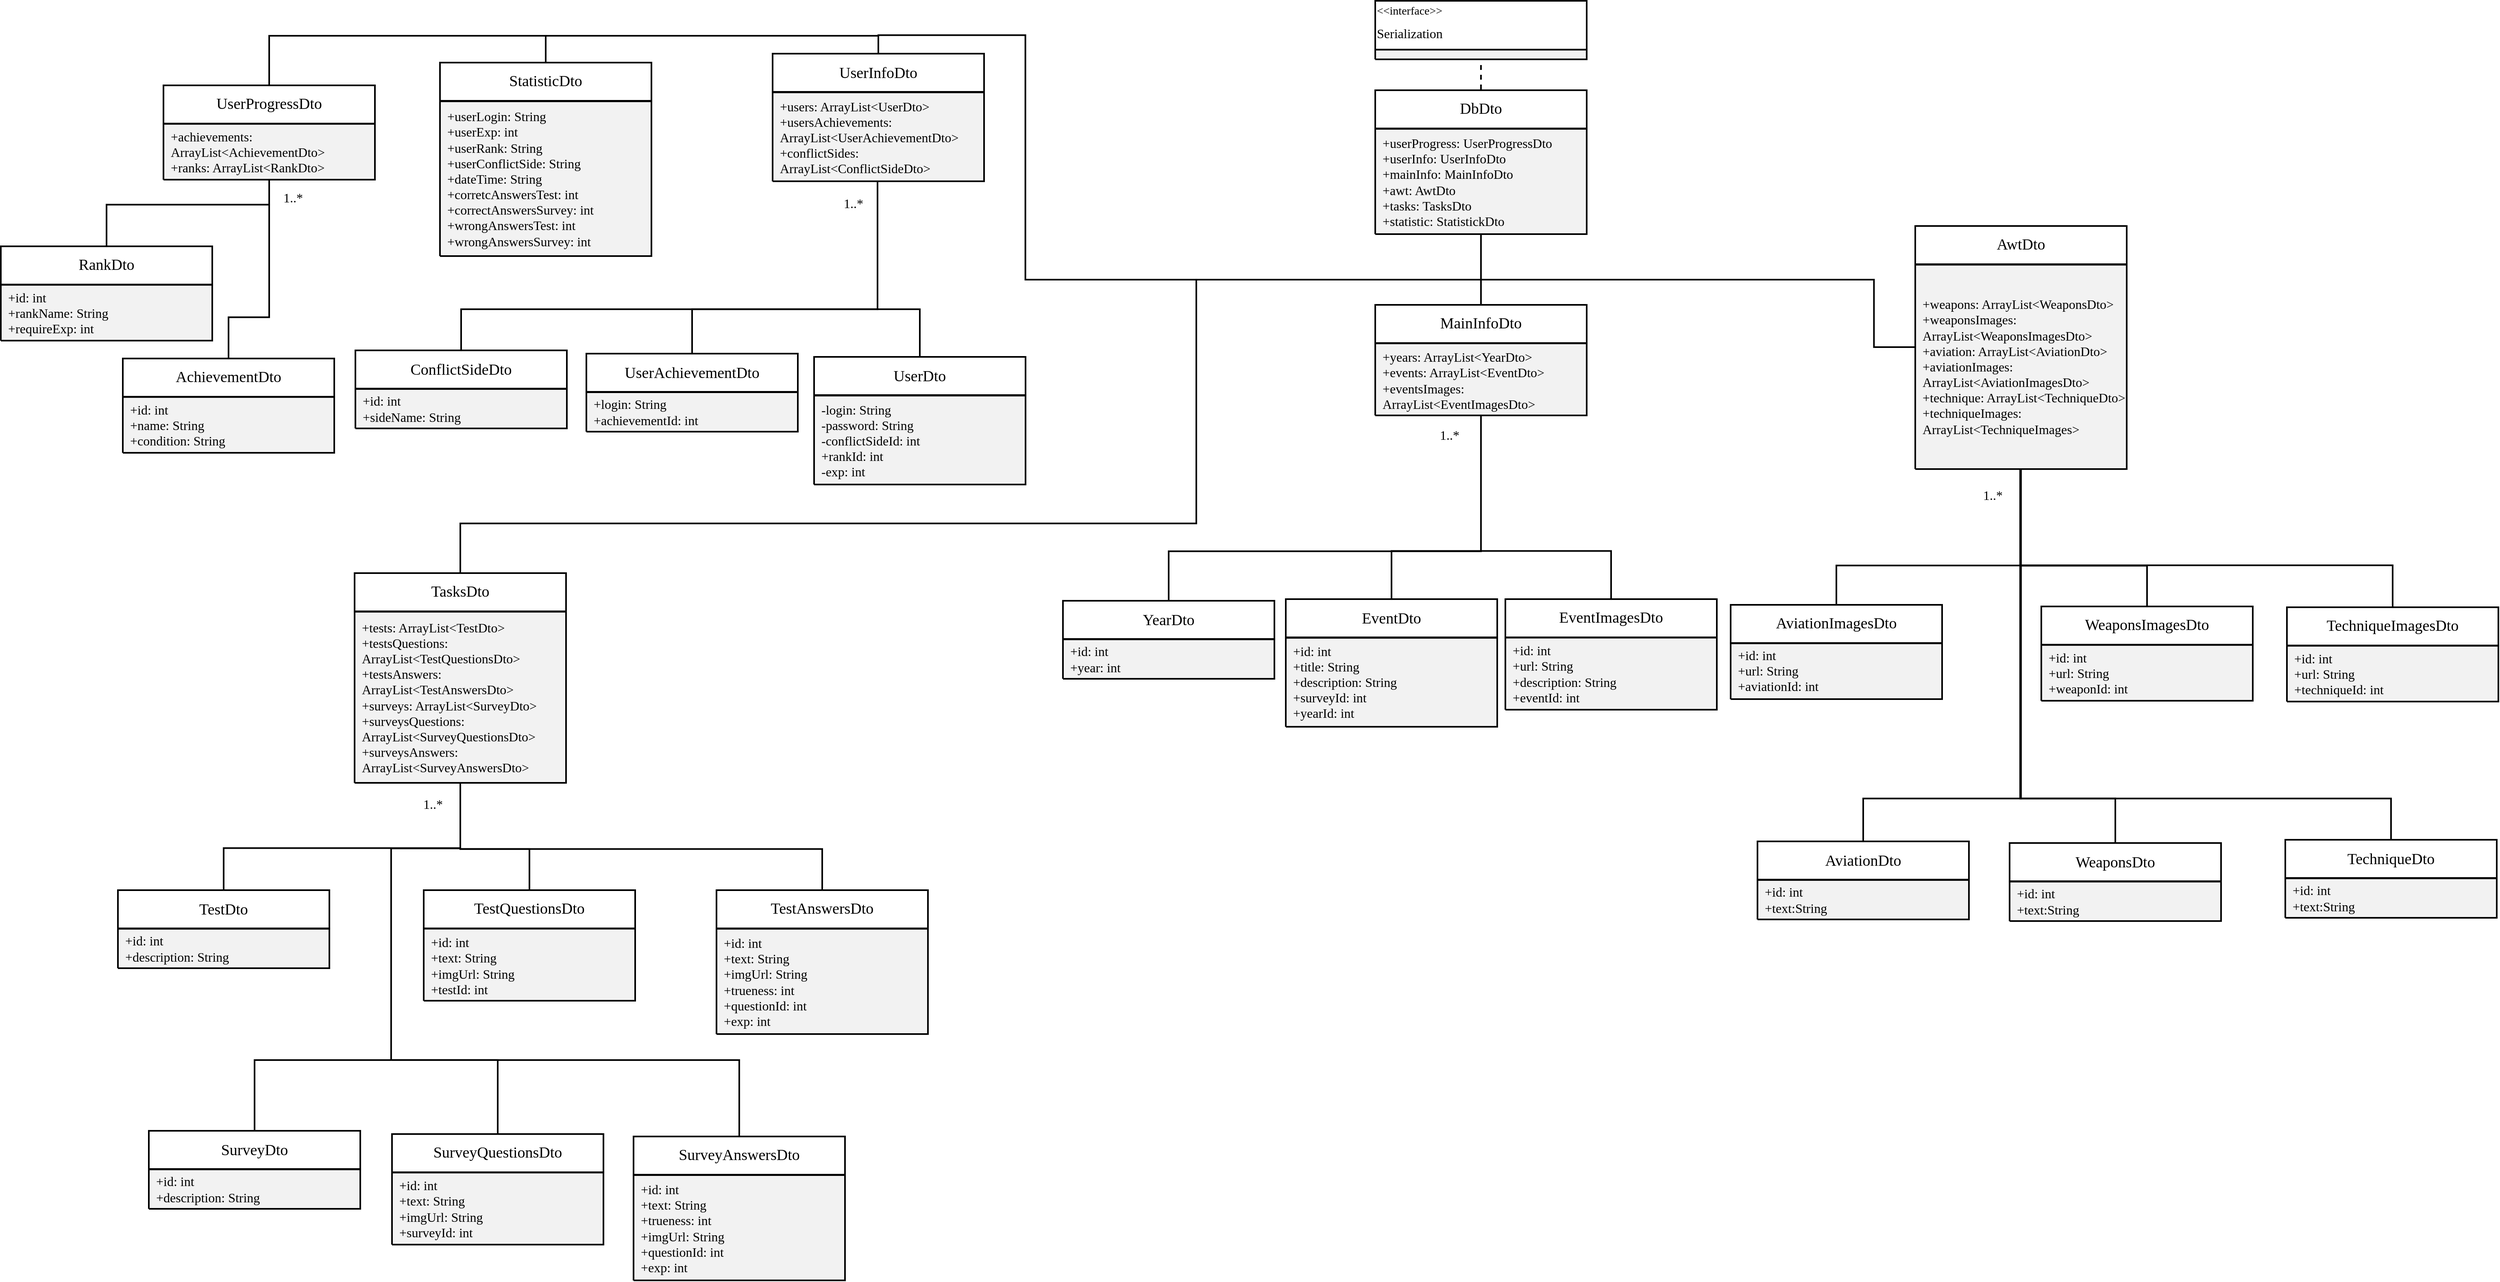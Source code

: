 <mxfile version="15.7.3" type="device" pages="2"><diagram name="Class Diagramm" id="Class_Diagramm"><mxGraphModel dx="1102" dy="739" grid="1" gridSize="10" guides="1" tooltips="1" connect="1" arrows="1" fold="1" page="1" pageScale="1" pageWidth="827" pageHeight="1169" math="0" shadow="0"><root><mxCell id="0"/><mxCell id="1" value="Соединительная линия" parent="0"/><mxCell id="2" style="vsdxID=19;fillColor=none;gradientColor=none;strokeColor=none;strokeWidth=2;spacingTop=3;spacingBottom=3;labelBackgroundColor=none;rounded=0;html=1;whiteSpace=wrap;" parent="1" vertex="1"><mxGeometry x="1394" y="763" width="260" height="96" as="geometry"/></mxCell><mxCell id="3" style="vsdxID=20;fillColor=#f2f2f2;gradientColor=none;shape=stencil(3ZLdDoIwDIWfZpeQsoLAteJ7LDpgcTJSpuLbO1KNYKImXnrX9nz9SXoErodW9VpIGDy5g76YvW8FboSUpms1GR8igZXAde1IN+RO3Z7zXk3kFB3deZowch9MHRKunCXA+ZZRa7oZ+hB/gtMyzpL3+BdY0S6o9JgtyzzPy1RiBsUqBkaB7t2hGgYiZlisCohLVr8sgjFSoxkicl5547oFbRU1OgpHRLVVzUIaLlr3s/I/nP3pNS9PD8HTWbWxlo0511+dGErsYqxu);strokeColor=#000000;strokeWidth=2;labelBackgroundColor=none;rounded=0;html=1;whiteSpace=wrap;" parent="2" vertex="1"><mxGeometry width="260" height="96" as="geometry"/></mxCell><mxCell id="4" style="vsdxID=21;fillColor=#ffffff;gradientColor=none;shape=stencil(zZJNDsIgEIVPw5IE4Qi1LnuHiYWWiNAMaNvbC5lGazVduHI3P9/Mm0weU1XsYdBMipgwXPRo29QzdWRSWt9rtClHTNVMVSag7jDcfEv5AIUs0TXcy4aJ5kSZkGKm7CAoPxEKeM49XNAGGoJx3hR2d4mJw2Qjx5Ag2eDfWAfYaZ51uHHQLYPUiqPWw0f57y9z1q/e+5T6/uB9eAf9EdzI5+DlC2OdI1ut+1sf5RJ5UNUP);strokeColor=#000000;strokeWidth=2;labelBackgroundColor=none;rounded=0;html=1;whiteSpace=wrap;" parent="2" vertex="1"><mxGeometry width="260" height="47" as="geometry"/></mxCell><mxCell id="5" value="&lt;p style=&quot;align:center;margin-left:0;margin-right:0;margin-top:0px;margin-bottom:0px;text-indent:0;valign:middle;direction:ltr;&quot;&gt;&lt;font style=&quot;font-size:19px;font-family:Times New Roman;color:#000000;direction:ltr;letter-spacing:0px;line-height:120%;opacity:1&quot;&gt;YearDto&lt;br/&gt;&lt;/font&gt;&lt;/p&gt;" style="text;vsdxID=19;fillColor=none;gradientColor=none;strokeColor=none;strokeWidth=2;spacingTop=3;spacingBottom=3;labelBackgroundColor=none;rounded=0;html=1;whiteSpace=wrap;verticalAlign=middle;align=center;;html=1;" parent="2" vertex="1"><mxGeometry y="-0.35" width="260" height="47.7" as="geometry"/></mxCell><mxCell id="6" value="&lt;font style=&quot;font-size:16px;font-family:Times New Roman;color:#000000;direction:ltr;letter-spacing:0px;line-height:120%;opacity:1&quot;&gt;+id: int&lt;/font&gt;&lt;font style=&quot;font-size:16px;font-family:Times New Roman;color:#000000;direction:ltr;letter-spacing:0px;line-height:120%;opacity:1&quot;&gt;&lt;br/&gt;&lt;/font&gt;&lt;font style=&quot;font-size:16px;font-family:Times New Roman;color:#000000;direction:ltr;letter-spacing:0px;line-height:120%;opacity:1&quot;&gt;+year: int&lt;br/&gt;&lt;/font&gt;" style="verticalAlign=middle;align=left;vsdxID=24;fillColor=#ffffff;gradientColor=none;fillOpacity=0;shape=stencil(nZBLDoAgDERP0z3SIyjew0SURgSD+Lu9kMZoXLhwN9N5bdMClrNpJg1SzDH4QW/URgNYgZTkjA4UkwJUgGXng+6DX1zLfmoymdXo1zxh5z6RO6Q42BWCfc2oJfdAr/AX/IH+BF/rk7hv7MjaZ/L+RirxJ1Gd);strokeColor=#000000;strokeWidth=2;spacingTop=-3;spacingBottom=-3;spacingLeft=3;spacingRight=-3;labelBackgroundColor=none;rounded=0;html=1;whiteSpace=wrap;" parent="1" vertex="1"><mxGeometry x="1398" y="815" width="252" height="40" as="geometry"/></mxCell><mxCell id="7" style="vsdxID=27;fillColor=none;gradientColor=none;strokeColor=none;strokeWidth=2;spacingTop=3;spacingBottom=3;labelBackgroundColor=none;rounded=0;html=1;whiteSpace=wrap;" parent="1" vertex="1"><mxGeometry x="1668" y="761" width="260" height="157" as="geometry"/></mxCell><mxCell id="8" style="vsdxID=28;fillColor=#f2f2f2;gradientColor=none;shape=stencil(3ZLdDoIwDIWfZpeQbQWG1/68x6IDFicjZSq+vSPVCCRq4qV37c53uiY9DNZ9ozvDJO8D+qO52kNoGGyYlLZtDNoQKwZbBuvKo6nRn9sD9Z0eybE6+cs4YSAfHx2S36gTnPodoc62E/Qp/gQDT0G+x7/AGvdRxedsBXkBUEKxElypNFPkxoddlkWpuChyJfNMZakg+ctXfEj0YPsEfdDB+nZGO421SeIaSeV0PZP6qzHd5Fn8xeKfzrM4fCxe6aqscxTOqb5MY3yiJMP2Dg==);strokeColor=#000000;strokeWidth=2;labelBackgroundColor=none;rounded=0;html=1;whiteSpace=wrap;" parent="7" vertex="1"><mxGeometry width="260" height="157" as="geometry"/></mxCell><mxCell id="9" style="vsdxID=29;fillColor=#ffffff;gradientColor=none;shape=stencil(zZJNDsIgEIVPw5IE4Qi1LnuHiYWWiNAMaNvbC5lGazVduHI3P9/Mm0weU1XsYdBMipgwXPRo29QzdWRSWt9rtClHTNVMVSag7jDcfEv5AIUs0TXcy4aJ5kSZkGKm7CAoPxEKeM49XNAGGoJx3hR2d4mJw2Qjx5Ag2eDfWAfYaZ51uHHQLYPUiqPWw0f57y9z1q/e+5T6/uB9eAf9EdzI5+DlC2OdI1ut+1sf5RJ5UNUP);strokeColor=#000000;strokeWidth=2;labelBackgroundColor=none;rounded=0;html=1;whiteSpace=wrap;" parent="7" vertex="1"><mxGeometry width="260" height="47" as="geometry"/></mxCell><mxCell id="10" value="&lt;p style=&quot;align:center;margin-left:0;margin-right:0;margin-top:0px;margin-bottom:0px;text-indent:0;valign:middle;direction:ltr;&quot;&gt;&lt;font style=&quot;font-size:19px;font-family:Times New Roman;color:#000000;direction:ltr;letter-spacing:0px;line-height:120%;opacity:1&quot;&gt;EventDto&lt;br/&gt;&lt;/font&gt;&lt;/p&gt;" style="text;vsdxID=27;fillColor=none;gradientColor=none;strokeColor=none;strokeWidth=2;spacingTop=3;spacingBottom=3;labelBackgroundColor=none;rounded=0;html=1;whiteSpace=wrap;verticalAlign=middle;align=center;;html=1;" parent="7" vertex="1"><mxGeometry y="-0.31" width="260" height="47.7" as="geometry"/></mxCell><mxCell id="11" value="&lt;font style=&quot;font-size:16px;font-family:Times New Roman;color:#000000;direction:ltr;letter-spacing:0px;line-height:120%;opacity:1&quot;&gt;+id: int&lt;br/&gt;+title: String&lt;br/&gt;+description: String&lt;br/&gt;+surveyId: int&lt;br/&gt;+yearId: int&lt;br/&gt;&lt;/font&gt;" style="verticalAlign=middle;align=left;vsdxID=32;fillColor=#ffffff;gradientColor=none;fillOpacity=0;shape=stencil(nZBLDoAgDERP0z3SIyjew0SURgSD+Lu9kMZoXLhwN9N5bdMClrNpJg1SzDH4QW/URgNYgZTkjA4UkwJUgGXng+6DX1zLfmoymdXo1zxh5z6RO6Q42BWCfc2oJfdAr/AX/IH+BF/rk7hv7MjaZ/L+RirxJ1Gd);strokeColor=#000000;strokeWidth=2;spacingTop=-3;spacingBottom=-3;spacingLeft=3;spacingRight=-3;labelBackgroundColor=none;rounded=0;html=1;whiteSpace=wrap;" parent="1" vertex="1"><mxGeometry x="1672" y="812" width="252" height="101" as="geometry"/></mxCell><mxCell id="12" style="vsdxID=35;fillColor=none;gradientColor=none;strokeColor=none;strokeWidth=2;spacingTop=3;spacingBottom=3;labelBackgroundColor=none;rounded=0;html=1;whiteSpace=wrap;" parent="1" vertex="1"><mxGeometry x="232" y="1119" width="260" height="96" as="geometry"/></mxCell><mxCell id="13" style="vsdxID=36;fillColor=#f2f2f2;gradientColor=none;shape=stencil(3ZLdDoIwDIWfZpeQuTLIrv15j0UGLE5GyhR8e0cqEUzUxEvv2p3vdE16GGz7RneGCd4H9Ccz2DI0DHZMCNs2Bm2IFYM9g23l0dToL21JfacncqrO/jpNGMnHJ4fgN+o2nPoDoc62C3QWf4IzlcrNe/wLrPEYVZxnC1UUhcoESJlDmisy48MNkseBABKUylWqcpK//MTHRI+2T9AHHaxvV7TTWJskbpFUTtcrqR+M6RbPf7H3p+O8nD0Wz2xV1jmK5lJ/zWJ8ohzD/g4=);strokeColor=#000000;strokeWidth=2;labelBackgroundColor=none;rounded=0;html=1;whiteSpace=wrap;" parent="12" vertex="1"><mxGeometry width="260" height="96" as="geometry"/></mxCell><mxCell id="14" style="vsdxID=37;fillColor=#ffffff;gradientColor=none;shape=stencil(zZJNDsIgEIVPw5IE4Qi1LnuHiYWWiNAMaNvbC5lGazVduHI3P9/Mm0weU1XsYdBMipgwXPRo29QzdWRSWt9rtClHTNVMVSag7jDcfEv5AIUs0TXcy4aJ5kSZkGKm7CAoPxEKeM49XNAGGoJx3hR2d4mJw2Qjx5Ag2eDfWAfYaZ51uHHQLYPUiqPWw0f57y9z1q/e+5T6/uB9eAf9EdzI5+DlC2OdI1ut+1sf5RJ5UNUP);strokeColor=#000000;strokeWidth=2;labelBackgroundColor=none;rounded=0;html=1;whiteSpace=wrap;" parent="12" vertex="1"><mxGeometry width="260" height="47" as="geometry"/></mxCell><mxCell id="15" value="&lt;p style=&quot;align:center;margin-left:0;margin-right:0;margin-top:0px;margin-bottom:0px;text-indent:0;valign:middle;direction:ltr;&quot;&gt;&lt;font style=&quot;font-size:19px;font-family:Times New Roman;color:#000000;direction:ltr;letter-spacing:0px;line-height:120%;opacity:1&quot;&gt;TestDto&lt;br/&gt;&lt;/font&gt;&lt;/p&gt;" style="text;vsdxID=35;fillColor=none;gradientColor=none;strokeColor=none;strokeWidth=2;spacingTop=3;spacingBottom=3;labelBackgroundColor=none;rounded=0;html=1;whiteSpace=wrap;verticalAlign=middle;align=center;;html=1;" parent="12" vertex="1"><mxGeometry y="-0.35" width="260" height="47.7" as="geometry"/></mxCell><mxCell id="16" value="&lt;font style=&quot;font-size:16px;font-family:Times New Roman;color:#000000;direction:ltr;letter-spacing:0px;line-height:120%;opacity:1&quot;&gt;+id: int&lt;br/&gt;+description: String&lt;br/&gt;&lt;/font&gt;" style="verticalAlign=middle;align=left;vsdxID=40;fillColor=#ffffff;gradientColor=none;fillOpacity=0;shape=stencil(nZBLDoAgDERP0z3SIyjew0SURgSD+Lu9kMZoXLhwN9N5bdMClrNpJg1SzDH4QW/URgNYgZTkjA4UkwJUgGXng+6DX1zLfmoymdXo1zxh5z6RO6Q42BWCfc2oJfdAr/AX/IH+BF/rk7hv7MjaZ/L+RirxJ1Gd);strokeColor=#000000;strokeWidth=2;spacingTop=-3;spacingBottom=-3;spacingLeft=3;spacingRight=-3;labelBackgroundColor=none;rounded=0;html=1;whiteSpace=wrap;" parent="1" vertex="1"><mxGeometry x="236" y="1171" width="252" height="40" as="geometry"/></mxCell><mxCell id="17" style="vsdxID=43;fillColor=none;gradientColor=none;strokeColor=none;strokeWidth=2;spacingTop=3;spacingBottom=3;labelBackgroundColor=none;rounded=0;html=1;whiteSpace=wrap;" parent="1" vertex="1"><mxGeometry x="1088" y="463" width="260" height="157" as="geometry"/></mxCell><mxCell id="18" style="vsdxID=44;fillColor=#f2f2f2;gradientColor=none;shape=stencil(3ZLdDoIwDIWfZpeQbQWG1/68x6IDFicjZSq+vSPVCCRq4qV37c53uiY9DNZ9ozvDJO8D+qO52kNoGGyYlLZtDNoQKwZbBuvKo6nRn9sD9Z0eybE6+cs4YSAfHx2S36gTnPodoc62E/Qp/gQDT0G+x7/AGvdRxedsBXkBUEKxElypNFPkxoddlkWpuChyJfNMZakg+ctXfEj0YPsEfdDB+nZGO421SeIaSeV0PZP6qzHd5Fn8xeKfzrM4fCxe6aqscxTOqb5MY3yiJMP2Dg==);strokeColor=#000000;strokeWidth=2;labelBackgroundColor=none;rounded=0;html=1;whiteSpace=wrap;" parent="17" vertex="1"><mxGeometry width="260" height="157" as="geometry"/></mxCell><mxCell id="19" style="vsdxID=45;fillColor=#ffffff;gradientColor=none;shape=stencil(zZJNDsIgEIVPw5IE4Qi1LnuHiYWWiNAMaNvbC5lGazVduHI3P9/Mm0weU1XsYdBMipgwXPRo29QzdWRSWt9rtClHTNVMVSag7jDcfEv5AIUs0TXcy4aJ5kSZkGKm7CAoPxEKeM49XNAGGoJx3hR2d4mJw2Qjx5Ag2eDfWAfYaZ51uHHQLYPUiqPWw0f57y9z1q/e+5T6/uB9eAf9EdzI5+DlC2OdI1ut+1sf5RJ5UNUP);strokeColor=#000000;strokeWidth=2;labelBackgroundColor=none;rounded=0;html=1;whiteSpace=wrap;" parent="17" vertex="1"><mxGeometry width="260" height="47" as="geometry"/></mxCell><mxCell id="20" value="&lt;p style=&quot;align:center;margin-left:0;margin-right:0;margin-top:0px;margin-bottom:0px;text-indent:0;valign:middle;direction:ltr;&quot;&gt;&lt;font style=&quot;font-size:19px;font-family:Times New Roman;color:#000000;direction:ltr;letter-spacing:0px;line-height:120%;opacity:1&quot;&gt;UserDto&lt;br/&gt;&lt;/font&gt;&lt;/p&gt;" style="text;vsdxID=43;fillColor=none;gradientColor=none;strokeColor=none;strokeWidth=2;spacingTop=3;spacingBottom=3;labelBackgroundColor=none;rounded=0;html=1;whiteSpace=wrap;verticalAlign=middle;align=center;;html=1;" parent="17" vertex="1"><mxGeometry y="-0.31" width="260" height="47.7" as="geometry"/></mxCell><mxCell id="21" value="&lt;font style=&quot;font-size:16px;font-family:Times New Roman;color:#000000;direction:ltr;letter-spacing:0px;line-height:120%;opacity:1&quot;&gt;-login: String&lt;br/&gt;-password: String&lt;br/&gt;-conflictSideId: int&lt;br/&gt;+rankId: int&lt;br/&gt;-exp: int&lt;br/&gt;&lt;/font&gt;" style="verticalAlign=middle;align=left;vsdxID=48;fillColor=#ffffff;gradientColor=none;fillOpacity=0;shape=stencil(nZBLDoAgDERP0z3SIyjew0SURgSD+Lu9kMZoXLhwN9N5bdMClrNpJg1SzDH4QW/URgNYgZTkjA4UkwJUgGXng+6DX1zLfmoymdXo1zxh5z6RO6Q42BWCfc2oJfdAr/AX/IH+BF/rk7hv7MjaZ/L+RirxJ1Gd);strokeColor=#000000;strokeWidth=2;spacingTop=-3;spacingBottom=-3;spacingLeft=3;spacingRight=-3;labelBackgroundColor=none;rounded=0;html=1;whiteSpace=wrap;" parent="1" vertex="1"><mxGeometry x="1092" y="515" width="252" height="101" as="geometry"/></mxCell><mxCell id="22" style="vsdxID=52;fillColor=none;gradientColor=none;strokeColor=none;strokeWidth=2;spacingTop=3;spacingBottom=3;labelBackgroundColor=none;rounded=0;html=1;whiteSpace=wrap;" parent="1" vertex="1"><mxGeometry x="569" y="1419" width="260" height="136" as="geometry"/></mxCell><mxCell id="23" style="vsdxID=53;fillColor=#f2f2f2;gradientColor=none;shape=stencil(1ZLPDoIwDMafZseZuXnwjnjkHRoZsDg3UqbA27ulGBGjJN68tf1+bffnYyrrGmg1k6IL6M+6N2VomDowKY1rNJoQI6ZyprLKo67RX11JeQuJTNHF39KEgfpE6pBipGwrKD8Sao2boQ/xJ1jtNnv5GV+BAU9RxQkuoCAcx0VhZZoYOAym4+gDBOPdC20Ba83jJl5ZqKdbkNT1Wrdv5T8427dHXnxfDJ4eqYy1ZLG5vvRULJEfVX4H);strokeColor=#000000;strokeWidth=2;labelBackgroundColor=none;rounded=0;html=1;whiteSpace=wrap;" parent="22" vertex="1"><mxGeometry width="260" height="136" as="geometry"/></mxCell><mxCell id="24" style="vsdxID=54;fillColor=#ffffff;gradientColor=none;shape=stencil(zZJNDsIgEIVPw5IE4Qi1LnuHiYWWiNAMaNvbC5lGazVduHI3P9/Mm0weU1XsYdBMipgwXPRo29QzdWRSWt9rtClHTNVMVSag7jDcfEv5AIUs0TXcy4aJ5kSZkGKm7CAoPxEKeM49XNAGGoJx3hR2d4mJw2Qjx5Ag2eDfWAfYaZ51uHHQLYPUiqPWw0f57y9z1q/e+5T6/uB9eAf9EdzI5+DlC2OdI1ut+1sf5RJ5UNUP);strokeColor=#000000;strokeWidth=2;labelBackgroundColor=none;rounded=0;html=1;whiteSpace=wrap;" parent="22" vertex="1"><mxGeometry width="260" height="47" as="geometry"/></mxCell><mxCell id="25" value="&lt;p style=&quot;align:center;margin-left:0;margin-right:0;margin-top:0px;margin-bottom:0px;text-indent:0;valign:middle;direction:ltr;&quot;&gt;&lt;font style=&quot;font-size:19px;font-family:Times New Roman;color:#000000;direction:ltr;letter-spacing:0px;line-height:120%;opacity:1&quot;&gt;SurveyQuestionsDto&lt;br/&gt;&lt;/font&gt;&lt;/p&gt;" style="text;vsdxID=52;fillColor=none;gradientColor=none;strokeColor=none;strokeWidth=2;spacingTop=3;spacingBottom=3;labelBackgroundColor=none;rounded=0;html=1;whiteSpace=wrap;verticalAlign=middle;align=center;;html=1;" parent="22" vertex="1"><mxGeometry y="-0.99" width="260" height="47.7" as="geometry"/></mxCell><mxCell id="26" value="&lt;font style=&quot;font-size:16px;font-family:Times New Roman;color:#000000;direction:ltr;letter-spacing:0px;line-height:120%;opacity:1&quot;&gt;+id: int&lt;br/&gt;+text: String&lt;br/&gt;+imgUrl: String&lt;br/&gt;+surveyId: int&lt;br/&gt;&lt;/font&gt;" style="verticalAlign=middle;align=left;vsdxID=57;fillColor=#ffffff;gradientColor=none;fillOpacity=0;shape=stencil(nZBLDoAgDERP0z3SIyjew0SURgSD+Lu9kMZoXLhwN9N5bdMClrNpJg1SzDH4QW/URgNYgZTkjA4UkwJUgGXng+6DX1zLfmoymdXo1zxh5z6RO6Q42BWCfc2oJfdAr/AX/IH+BF/rk7hv7MjaZ/L+RirxJ1Gd);strokeColor=#000000;strokeWidth=2;spacingTop=-3;spacingBottom=-3;spacingLeft=3;spacingRight=-3;labelBackgroundColor=none;rounded=0;html=1;whiteSpace=wrap;" parent="1" vertex="1"><mxGeometry x="573" y="1470" width="252" height="81" as="geometry"/></mxCell><mxCell id="27" style="vsdxID=60;fillColor=none;gradientColor=none;strokeColor=none;strokeWidth=2;spacingTop=3;spacingBottom=3;labelBackgroundColor=none;rounded=0;html=1;whiteSpace=wrap;" parent="1" vertex="1"><mxGeometry x="866" y="1422" width="260" height="177" as="geometry"/></mxCell><mxCell id="28" style="vsdxID=61;fillColor=#f2f2f2;gradientColor=none;shape=stencil(3ZLRDoIwDEW/Zo+Y2QKOZ8X/WHTA4mSkTMW/d6QY0URNfPSt7T13a9IrcN03ujMCZB/IH8zF7kMjcCMAbNsYsiFWAkuB68qTqcmf2j33nR7JsTr68/jCwD45OkBeuVtK7reMOtvO0Lv4Ewz5QmXv8S+wpl1UaYIhKxQUqAqZyhVGVrGbJjsqiZBCGtVVWmSLnOUvX8kh0YPtE/JBB+vbJ9ppqk0S10gqp+snqb8Y083Gy79Y/NN5Xg4fi0e6Kusch3Ouv6YxjjjJWN4A);strokeColor=#000000;strokeWidth=2;labelBackgroundColor=none;rounded=0;html=1;whiteSpace=wrap;" parent="27" vertex="1"><mxGeometry width="260" height="177" as="geometry"/></mxCell><mxCell id="29" style="vsdxID=62;fillColor=#ffffff;gradientColor=none;shape=stencil(zZJNDsIgEIVPw5IE4Qi1LnuHiYWWiNAMaNvbC5lGazVduHI3P9/Mm0weU1XsYdBMipgwXPRo29QzdWRSWt9rtClHTNVMVSag7jDcfEv5AIUs0TXcy4aJ5kSZkGKm7CAoPxEKeM49XNAGGoJx3hR2d4mJw2Qjx5Ag2eDfWAfYaZ51uHHQLYPUiqPWw0f57y9z1q/e+5T6/uB9eAf9EdzI5+DlC2OdI1ut+1sf5RJ5UNUP);strokeColor=#000000;strokeWidth=2;labelBackgroundColor=none;rounded=0;html=1;whiteSpace=wrap;" parent="27" vertex="1"><mxGeometry width="260" height="47" as="geometry"/></mxCell><mxCell id="30" value="&lt;p style=&quot;align:center;margin-left:0;margin-right:0;margin-top:0px;margin-bottom:0px;text-indent:0;valign:middle;direction:ltr;&quot;&gt;&lt;font style=&quot;font-size:19px;font-family:Times New Roman;color:#000000;direction:ltr;letter-spacing:0px;line-height:120%;opacity:1&quot;&gt;SurveyAnswersDto&lt;br/&gt;&lt;/font&gt;&lt;/p&gt;" style="text;vsdxID=60;fillColor=none;gradientColor=none;strokeColor=none;strokeWidth=2;spacingTop=3;spacingBottom=3;labelBackgroundColor=none;rounded=0;html=1;whiteSpace=wrap;verticalAlign=middle;align=center;;html=1;" parent="27" vertex="1"><mxGeometry y="-0.63" width="260" height="47.7" as="geometry"/></mxCell><mxCell id="31" value="&lt;font style=&quot;font-size:16px;font-family:Times New Roman;color:#000000;direction:ltr;letter-spacing:0px;line-height:120%;opacity:1&quot;&gt;+id: int&lt;br/&gt;+text: String&lt;br/&gt;+trueness: int&lt;br/&gt;+imgUrl: String&lt;br/&gt;+questionId: int&lt;br/&gt;+exp: int&lt;br/&gt;&lt;/font&gt;" style="verticalAlign=middle;align=left;vsdxID=65;fillColor=#ffffff;gradientColor=none;fillOpacity=0;shape=stencil(nZBLDoAgDERP0z3SIyjew0SURgSD+Lu9kMZoXLhwN9N5bdMClrNpJg1SzDH4QW/URgNYgZTkjA4UkwJUgGXng+6DX1zLfmoymdXo1zxh5z6RO6Q42BWCfc2oJfdAr/AX/IH+BF/rk7hv7MjaZ/L+RirxJ1Gd);strokeColor=#000000;strokeWidth=2;spacingTop=-3;spacingBottom=-3;spacingLeft=3;spacingRight=-3;labelBackgroundColor=none;rounded=0;html=1;whiteSpace=wrap;" parent="1" vertex="1"><mxGeometry x="870" y="1474" width="252" height="121" as="geometry"/></mxCell><mxCell id="32" style="vsdxID=68;fillColor=none;gradientColor=none;strokeColor=none;strokeWidth=2;spacingTop=3;spacingBottom=3;labelBackgroundColor=none;rounded=0;html=1;whiteSpace=wrap;" parent="1" vertex="1"><mxGeometry x="968" y="1119" width="260" height="177" as="geometry"/></mxCell><mxCell id="33" style="vsdxID=69;fillColor=#f2f2f2;gradientColor=none;shape=stencil(3ZLRDoIwDEW/Zo+Y2QKOZ8X/WHTA4mSkTMW/d6QY0URNfPSt7T13a9IrcN03ujMCZB/IH8zF7kMjcCMAbNsYsiFWAkuB68qTqcmf2j33nR7JsTr68/jCwD45OkBeuVtK7reMOtvO0Lv4Ewz5QmXv8S+wpl1UaYIhKxQUqAqZyhVGVrGbJjsqiZBCGtVVWmSLnOUvX8kh0YPtE/JBB+vbJ9ppqk0S10gqp+snqb8Y083Gy79Y/NN5Xg4fi0e6Kusch3Ouv6YxjjjJWN4A);strokeColor=#000000;strokeWidth=2;labelBackgroundColor=none;rounded=0;html=1;whiteSpace=wrap;" parent="32" vertex="1"><mxGeometry width="260" height="177" as="geometry"/></mxCell><mxCell id="34" style="vsdxID=70;fillColor=#ffffff;gradientColor=none;shape=stencil(zZJNDsIgEIVPw5IE4Qi1LnuHiYWWiNAMaNvbC5lGazVduHI3P9/Mm0weU1XsYdBMipgwXPRo29QzdWRSWt9rtClHTNVMVSag7jDcfEv5AIUs0TXcy4aJ5kSZkGKm7CAoPxEKeM49XNAGGoJx3hR2d4mJw2Qjx5Ag2eDfWAfYaZ51uHHQLYPUiqPWw0f57y9z1q/e+5T6/uB9eAf9EdzI5+DlC2OdI1ut+1sf5RJ5UNUP);strokeColor=#000000;strokeWidth=2;labelBackgroundColor=none;rounded=0;html=1;whiteSpace=wrap;" parent="32" vertex="1"><mxGeometry width="260" height="47" as="geometry"/></mxCell><mxCell id="35" value="&lt;p style=&quot;align:center;margin-left:0;margin-right:0;margin-top:0px;margin-bottom:0px;text-indent:0;valign:middle;direction:ltr;&quot;&gt;&lt;font style=&quot;font-size:19px;font-family:Times New Roman;color:#000000;direction:ltr;letter-spacing:0px;line-height:120%;opacity:1&quot;&gt;TestAnswersDto&lt;br/&gt;&lt;/font&gt;&lt;/p&gt;" style="text;vsdxID=68;fillColor=none;gradientColor=none;strokeColor=none;strokeWidth=2;spacingTop=3;spacingBottom=3;labelBackgroundColor=none;rounded=0;html=1;whiteSpace=wrap;verticalAlign=middle;align=center;;html=1;" parent="32" vertex="1"><mxGeometry y="-0.63" width="260" height="47.7" as="geometry"/></mxCell><mxCell id="36" value="&lt;font style=&quot;font-size:16px;font-family:Times New Roman;color:#000000;direction:ltr;letter-spacing:0px;line-height:120%;opacity:1&quot;&gt;+id: int&lt;br/&gt;+text: String&lt;br/&gt;+imgUrl: String&lt;br/&gt;+trueness: int&lt;br/&gt;+questionId: int&lt;br/&gt;+exp: int&lt;br/&gt;&lt;/font&gt;" style="verticalAlign=middle;align=left;vsdxID=73;fillColor=#ffffff;gradientColor=none;fillOpacity=0;shape=stencil(nZBLDoAgDERP0z3SIyjew0SURgSD+Lu9kMZoXLhwN9N5bdMClrNpJg1SzDH4QW/URgNYgZTkjA4UkwJUgGXng+6DX1zLfmoymdXo1zxh5z6RO6Q42BWCfc2oJfdAr/AX/IH+BF/rk7hv7MjaZ/L+RirxJ1Gd);strokeColor=#000000;strokeWidth=2;spacingTop=-3;spacingBottom=-3;spacingLeft=3;spacingRight=-3;labelBackgroundColor=none;rounded=0;html=1;whiteSpace=wrap;" parent="1" vertex="1"><mxGeometry x="972" y="1171" width="252" height="121" as="geometry"/></mxCell><mxCell id="37" style="vsdxID=76;fillColor=none;gradientColor=none;strokeColor=none;strokeWidth=2;spacingTop=3;spacingBottom=3;labelBackgroundColor=none;rounded=0;html=1;whiteSpace=wrap;" parent="1" vertex="1"><mxGeometry x="524" y="455" width="260" height="96" as="geometry"/></mxCell><mxCell id="38" style="vsdxID=77;fillColor=#f2f2f2;gradientColor=none;shape=stencil(3ZLdDoIwDIWfZpeQuTLIrv15j0UGLE5GyhR8e0cqEUzUxEvv2p3vdE16GGz7RneGCd4H9Ccz2DI0DHZMCNs2Bm2IFYM9g23l0dToL21JfacncqrO/jpNGMnHJ4fgN+o2nPoDoc62C3QWf4IzlcrNe/wLrPEYVZxnC1UUhcoESJlDmisy48MNkseBABKUylWqcpK//MTHRI+2T9AHHaxvV7TTWJskbpFUTtcrqR+M6RbPf7H3p+O8nD0Wz2xV1jmK5lJ/zWJ8ohzD/g4=);strokeColor=#000000;strokeWidth=2;labelBackgroundColor=none;rounded=0;html=1;whiteSpace=wrap;" parent="37" vertex="1"><mxGeometry width="260" height="96" as="geometry"/></mxCell><mxCell id="39" style="vsdxID=78;fillColor=#ffffff;gradientColor=none;shape=stencil(zZJNDsIgEIVPw5IE4Qi1LnuHiYWWiNAMaNvbC5lGazVduHI3P9/Mm0weU1XsYdBMipgwXPRo29QzdWRSWt9rtClHTNVMVSag7jDcfEv5AIUs0TXcy4aJ5kSZkGKm7CAoPxEKeM49XNAGGoJx3hR2d4mJw2Qjx5Ag2eDfWAfYaZ51uHHQLYPUiqPWw0f57y9z1q/e+5T6/uB9eAf9EdzI5+DlC2OdI1ut+1sf5RJ5UNUP);strokeColor=#000000;strokeWidth=2;labelBackgroundColor=none;rounded=0;html=1;whiteSpace=wrap;" parent="37" vertex="1"><mxGeometry width="260" height="47" as="geometry"/></mxCell><mxCell id="40" value="&lt;p style=&quot;align:center;margin-left:0;margin-right:0;margin-top:0px;margin-bottom:0px;text-indent:0;valign:middle;direction:ltr;&quot;&gt;&lt;font style=&quot;font-size:19px;font-family:Times New Roman;color:#000000;direction:ltr;letter-spacing:0px;line-height:120%;opacity:1&quot;&gt;ConflictSideDto&lt;br/&gt;&lt;/font&gt;&lt;/p&gt;" style="text;vsdxID=76;fillColor=none;gradientColor=none;strokeColor=none;strokeWidth=2;spacingTop=3;spacingBottom=3;labelBackgroundColor=none;rounded=0;html=1;whiteSpace=wrap;verticalAlign=middle;align=center;;html=1;" parent="37" vertex="1"><mxGeometry y="-0.35" width="260" height="47.7" as="geometry"/></mxCell><mxCell id="41" value="&lt;font style=&quot;font-size:16px;font-family:Times New Roman;color:#000000;direction:ltr;letter-spacing:0px;line-height:120%;opacity:1&quot;&gt;+id: int&lt;br/&gt;+sideName: String&lt;br/&gt;&lt;/font&gt;" style="verticalAlign=middle;align=left;vsdxID=81;fillColor=#ffffff;gradientColor=none;fillOpacity=0;shape=stencil(nZBLDoAgDERP0z3SIyjew0SURgSD+Lu9kMZoXLhwN9N5bdMClrNpJg1SzDH4QW/URgNYgZTkjA4UkwJUgGXng+6DX1zLfmoymdXo1zxh5z6RO6Q42BWCfc2oJfdAr/AX/IH+BF/rk7hv7MjaZ/L+RirxJ1Gd);strokeColor=#000000;strokeWidth=2;spacingTop=-3;spacingBottom=-3;spacingLeft=3;spacingRight=-3;labelBackgroundColor=none;rounded=0;html=1;whiteSpace=wrap;" parent="1" vertex="1"><mxGeometry x="528" y="507" width="252" height="40" as="geometry"/></mxCell><mxCell id="42" style="vsdxID=84;fillColor=none;gradientColor=none;strokeColor=none;strokeWidth=2;spacingTop=3;spacingBottom=3;labelBackgroundColor=none;rounded=0;html=1;whiteSpace=wrap;" parent="1" vertex="1"><mxGeometry x="628" y="101" width="260" height="238" as="geometry"/></mxCell><mxCell id="43" style="vsdxID=85;fillColor=#f2f2f2;gradientColor=none;shape=stencil(1ZJBDsIgEEVPwxKDsOq61qV3mFjaErE0A9r29kKmxrZGm7hz92f+m4HAZyr3DXSaSeEDuovuTRkapg5MStM2Gk2IiqmCqbxyqGt0t7akuoNEJnV197RhoDmRJqQYqdoLqo+EWtPO0Kf5G5ztsuwzvgEDnqOLE3yCE+E4rhob28TAYTCeowsQjGsXtAWsNY8n8cpCPY2S5Xutu7f2H9zt6yMvvy+KV0YqYy1FbO6vMxVblEdVPAA=);strokeColor=#000000;strokeWidth=2;labelBackgroundColor=none;rounded=0;html=1;whiteSpace=wrap;" parent="42" vertex="1"><mxGeometry width="260" height="238" as="geometry"/></mxCell><mxCell id="44" style="vsdxID=86;fillColor=#ffffff;gradientColor=none;shape=stencil(zZJNDsIgEIVPw5IE4Qi1LnuHiYWWiNAMaNvbC5lGazVduHI3P9/Mm0weU1XsYdBMipgwXPRo29QzdWRSWt9rtClHTNVMVSag7jDcfEv5AIUs0TXcy4aJ5kSZkGKm7CAoPxEKeM49XNAGGoJx3hR2d4mJw2Qjx5Ag2eDfWAfYaZ51uHHQLYPUiqPWw0f57y9z1q/e+5T6/uB9eAf9EdzI5+DlC2OdI1ut+1sf5RJ5UNUP);strokeColor=#000000;strokeWidth=2;labelBackgroundColor=none;rounded=0;html=1;whiteSpace=wrap;" parent="42" vertex="1"><mxGeometry width="260" height="47" as="geometry"/></mxCell><mxCell id="45" value="&lt;p style=&quot;align:center;margin-left:0;margin-right:0;margin-top:0px;margin-bottom:0px;text-indent:0;valign:middle;direction:ltr;&quot;&gt;&lt;font style=&quot;font-size:19px;font-family:Times New Roman;color:#000000;direction:ltr;letter-spacing:0px;line-height:120%;opacity:1&quot;&gt;StatisticDto&lt;br/&gt;&lt;/font&gt;&lt;/p&gt;" style="text;vsdxID=84;fillColor=none;gradientColor=none;strokeColor=none;strokeWidth=2;spacingTop=3;spacingBottom=3;labelBackgroundColor=none;rounded=0;html=1;whiteSpace=wrap;verticalAlign=middle;align=center;;html=1;" parent="42" vertex="1"><mxGeometry y="-0.59" width="260" height="47.7" as="geometry"/></mxCell><mxCell id="46" value="&lt;font style=&quot;font-size:16px;font-family:Times New Roman;color:#000000;direction:ltr;letter-spacing:0px;line-height:120%;opacity:1&quot;&gt;+userLogin: String&lt;br/&gt;+userExp: int&lt;br/&gt;+userRank: String&lt;br/&gt;+userConflictSide: String&lt;br/&gt;+dateTime: String&lt;br/&gt;+corretcAnswersTest: int&lt;br/&gt;+correctAnswersSurvey: int&lt;br/&gt;+wrongAnswersTest: int&lt;br/&gt;+wrongAnswersSurvey: int&lt;br/&gt;&lt;/font&gt;" style="verticalAlign=middle;align=left;vsdxID=89;fillColor=#ffffff;gradientColor=none;fillOpacity=0;shape=stencil(nZBLDoAgDERP0z3SIyjew0SURgSD+Lu9kMZoXLhwN9N5bdMClrNpJg1SzDH4QW/URgNYgZTkjA4UkwJUgGXng+6DX1zLfmoymdXo1zxh5z6RO6Q42BWCfc2oJfdAr/AX/IH+BF/rk7hv7MjaZ/L+RirxJ1Gd);strokeColor=#000000;strokeWidth=2;spacingTop=-3;spacingBottom=-3;spacingLeft=3;spacingRight=-3;labelBackgroundColor=none;rounded=0;html=1;whiteSpace=wrap;" parent="1" vertex="1"><mxGeometry x="632" y="153" width="252" height="182" as="geometry"/></mxCell><mxCell id="47" style="vsdxID=92;fillColor=none;gradientColor=none;strokeColor=none;strokeWidth=2;spacingTop=3;spacingBottom=3;labelBackgroundColor=none;rounded=0;html=1;whiteSpace=wrap;" parent="1" vertex="1"><mxGeometry x="88" y="327" width="260" height="116" as="geometry"/></mxCell><mxCell id="48" style="vsdxID=93;fillColor=#f2f2f2;gradientColor=none;shape=stencil(1ZLPDoIwDMafZseZuXnQM+LRd2hkwOLcSJkCb++WYkSMknjz1vb7td2fj6msraHRTIo2oD/rzhShZmrPpDSu1mhCjJjKmcpKj7pCf3UF5Q0kMkUXf0sTeuoTqUOKgbK1oPxAqDVugj7En+CNWG13n/EFGPAUVRzhIxwJx2FWWJgmeg69aTn6AMF490JbwErzuImXFqrxFiS1ndbNW/kPzvbtkWffF4OnR0pjLVlsqs89FUvkR5XfAQ==);strokeColor=#000000;strokeWidth=2;labelBackgroundColor=none;rounded=0;html=1;whiteSpace=wrap;" parent="47" vertex="1"><mxGeometry width="260" height="116" as="geometry"/></mxCell><mxCell id="49" style="vsdxID=94;fillColor=#ffffff;gradientColor=none;shape=stencil(zZJNDsIgEIVPw5IE4Qi1LnuHiYWWiNAMaNvbC5lGazVduHI3P9/Mm0weU1XsYdBMipgwXPRo29QzdWRSWt9rtClHTNVMVSag7jDcfEv5AIUs0TXcy4aJ5kSZkGKm7CAoPxEKeM49XNAGGoJx3hR2d4mJw2Qjx5Ag2eDfWAfYaZ51uHHQLYPUiqPWw0f57y9z1q/e+5T6/uB9eAf9EdzI5+DlC2OdI1ut+1sf5RJ5UNUP);strokeColor=#000000;strokeWidth=2;labelBackgroundColor=none;rounded=0;html=1;whiteSpace=wrap;" parent="47" vertex="1"><mxGeometry width="260" height="47" as="geometry"/></mxCell><mxCell id="50" value="&lt;p style=&quot;align:center;margin-left:0;margin-right:0;margin-top:0px;margin-bottom:0px;text-indent:0;valign:middle;direction:ltr;&quot;&gt;&lt;font style=&quot;font-size:19px;font-family:Times New Roman;color:#000000;direction:ltr;letter-spacing:0px;line-height:120%;opacity:1&quot;&gt;RankDto&lt;br/&gt;&lt;/font&gt;&lt;/p&gt;" style="text;vsdxID=92;fillColor=none;gradientColor=none;strokeColor=none;strokeWidth=2;spacingTop=3;spacingBottom=3;labelBackgroundColor=none;rounded=0;html=1;whiteSpace=wrap;verticalAlign=middle;align=center;;html=1;" parent="47" vertex="1"><mxGeometry y="-0.67" width="260" height="47.7" as="geometry"/></mxCell><mxCell id="51" value="&lt;font style=&quot;font-size:16px;font-family:Times New Roman;color:#000000;direction:ltr;letter-spacing:0px;line-height:120%;opacity:1&quot;&gt;+id: int&lt;br/&gt;+rankName: String&lt;br/&gt;+requireExp: int&lt;br/&gt;&lt;/font&gt;" style="verticalAlign=middle;align=left;vsdxID=97;fillColor=#ffffff;gradientColor=none;fillOpacity=0;shape=stencil(nZBLDoAgDERP0z3SIyjew0SURgSD+Lu9kMZoXLhwN9N5bdMClrNpJg1SzDH4QW/URgNYgZTkjA4UkwJUgGXng+6DX1zLfmoymdXo1zxh5z6RO6Q42BWCfc2oJfdAr/AX/IH+BF/rk7hv7MjaZ/L+RirxJ1Gd);strokeColor=#000000;strokeWidth=2;spacingTop=-3;spacingBottom=-3;spacingLeft=3;spacingRight=-3;labelBackgroundColor=none;rounded=0;html=1;whiteSpace=wrap;" parent="1" vertex="1"><mxGeometry x="92" y="379" width="252" height="60" as="geometry"/></mxCell><mxCell id="52" style="vsdxID=100;fillColor=none;gradientColor=none;strokeColor=none;strokeWidth=2;spacingTop=3;spacingBottom=3;labelBackgroundColor=none;rounded=0;html=1;whiteSpace=wrap;" parent="1" vertex="1"><mxGeometry x="238" y="465" width="260" height="116" as="geometry"/></mxCell><mxCell id="53" style="vsdxID=101;fillColor=#f2f2f2;gradientColor=none;shape=stencil(3ZLRDoIwDEW/Zo+QboMwnlH/Y9EBi5ORMgX/3pFqRBMl8dG3dvfcrkkvk9XQ6t4wAUNAfzSjPYSWyQ0TwnatQRtixeSWyar2aBr05+5Afa9ncq5O/jJPmMgHs0PAlToO1O8IdbZboA/xJziDVJWf8RVY4z6q+JidZVyUpVIFL1UuU0VmvLul4AJypQQUCoos5SSv/ARToic7JOiDDtZ3L7TT2JgkbpHUTjcv0jAa0y+e+T/s/e04b2ePxTNbtXWOornU37MYnyjHcnsD);strokeColor=#000000;strokeWidth=2;labelBackgroundColor=none;rounded=0;html=1;whiteSpace=wrap;" parent="52" vertex="1"><mxGeometry width="260" height="116" as="geometry"/></mxCell><mxCell id="54" style="vsdxID=102;fillColor=#ffffff;gradientColor=none;shape=stencil(zZJNDsIgEIVPw5IE4Qi1LnuHiYWWiNAMaNvbC5lGazVduHI3P9/Mm0weU1XsYdBMipgwXPRo29QzdWRSWt9rtClHTNVMVSag7jDcfEv5AIUs0TXcy4aJ5kSZkGKm7CAoPxEKeM49XNAGGoJx3hR2d4mJw2Qjx5Ag2eDfWAfYaZ51uHHQLYPUiqPWw0f57y9z1q/e+5T6/uB9eAf9EdzI5+DlC2OdI1ut+1sf5RJ5UNUP);strokeColor=#000000;strokeWidth=2;labelBackgroundColor=none;rounded=0;html=1;whiteSpace=wrap;" parent="52" vertex="1"><mxGeometry width="260" height="47" as="geometry"/></mxCell><mxCell id="55" value="&lt;p style=&quot;align:center;margin-left:0;margin-right:0;margin-top:0px;margin-bottom:0px;text-indent:0;valign:middle;direction:ltr;&quot;&gt;&lt;font style=&quot;font-size:19px;font-family:Times New Roman;color:#000000;direction:ltr;letter-spacing:0px;line-height:120%;opacity:1&quot;&gt;AchievementDto&lt;br/&gt;&lt;/font&gt;&lt;/p&gt;" style="text;vsdxID=100;fillColor=none;gradientColor=none;strokeColor=none;strokeWidth=2;spacingTop=3;spacingBottom=3;labelBackgroundColor=none;rounded=0;html=1;whiteSpace=wrap;verticalAlign=middle;align=center;;html=1;" parent="52" vertex="1"><mxGeometry y="-0.67" width="260" height="47.7" as="geometry"/></mxCell><mxCell id="56" value="&lt;font style=&quot;font-size:16px;font-family:Times New Roman;color:#000000;direction:ltr;letter-spacing:0px;line-height:120%;opacity:1&quot;&gt;+id: int&lt;br/&gt;+name: String&lt;br/&gt;+condition: String&lt;br/&gt;&lt;/font&gt;" style="verticalAlign=middle;align=left;vsdxID=105;fillColor=#ffffff;gradientColor=none;fillOpacity=0;shape=stencil(nZBLDoAgDERP0z3SIyjew0SURgSD+Lu9kMZoXLhwN9N5bdMClrNpJg1SzDH4QW/URgNYgZTkjA4UkwJUgGXng+6DX1zLfmoymdXo1zxh5z6RO6Q42BWCfc2oJfdAr/AX/IH+BF/rk7hv7MjaZ/L+RirxJ1Gd);strokeColor=#000000;strokeWidth=2;spacingTop=-3;spacingBottom=-3;spacingLeft=3;spacingRight=-3;labelBackgroundColor=none;rounded=0;html=1;whiteSpace=wrap;" parent="1" vertex="1"><mxGeometry x="242" y="517" width="252" height="60" as="geometry"/></mxCell><mxCell id="57" style="vsdxID=108;fillColor=none;gradientColor=none;strokeColor=none;strokeWidth=2;spacingTop=3;spacingBottom=3;labelBackgroundColor=none;rounded=0;html=1;whiteSpace=wrap;" parent="1" vertex="1"><mxGeometry x="808" y="459" width="260" height="96" as="geometry"/></mxCell><mxCell id="58" style="vsdxID=109;fillColor=#f2f2f2;gradientColor=none;shape=stencil(1ZLPDsIgDMafhiOGgR48z3ncOxDHNiLCUtBtby+kM84ZXeLNW9vv15Y/HxG5b2WnCGc+gDurXlehJeJAONe2VaBDjIgoiMhrB6oBd7UV5p1MZIou7pYmDNjHUgdnI2YZw/yIqNF2hj7En+DtfrPLPuMrsIRTVGGCS1kiDuOisDKNDVQO2lNwQQbt7AttJDSKxk20NrKZboGS75Xq3sp/cLZvj7z4vhg8PVJrY9Bic33pqVhCP4riDg==);strokeColor=#000000;strokeWidth=2;labelBackgroundColor=none;rounded=0;html=1;whiteSpace=wrap;" parent="57" vertex="1"><mxGeometry width="260" height="96" as="geometry"/></mxCell><mxCell id="59" style="vsdxID=110;fillColor=#ffffff;gradientColor=none;shape=stencil(zZJNDsIgEIVPw5IE4Qi1LnuHiYWWiNAMaNvbC5lGazVduHI3P9/Mm0weU1XsYdBMipgwXPRo29QzdWRSWt9rtClHTNVMVSag7jDcfEv5AIUs0TXcy4aJ5kSZkGKm7CAoPxEKeM49XNAGGoJx3hR2d4mJw2Qjx5Ag2eDfWAfYaZ51uHHQLYPUiqPWw0f57y9z1q/e+5T6/uB9eAf9EdzI5+DlC2OdI1ut+1sf5RJ5UNUP);strokeColor=#000000;strokeWidth=2;labelBackgroundColor=none;rounded=0;html=1;whiteSpace=wrap;" parent="57" vertex="1"><mxGeometry width="260" height="47" as="geometry"/></mxCell><mxCell id="60" value="&lt;p style=&quot;align:center;margin-left:0;margin-right:0;margin-top:0px;margin-bottom:0px;text-indent:0;valign:middle;direction:ltr;&quot;&gt;&lt;font style=&quot;font-size:19px;font-family:Times New Roman;color:#000000;direction:ltr;letter-spacing:0px;line-height:120%;opacity:1&quot;&gt;UserAchievementDto&lt;br/&gt;&lt;/font&gt;&lt;/p&gt;" style="text;vsdxID=108;fillColor=none;gradientColor=none;strokeColor=none;strokeWidth=2;spacingTop=3;spacingBottom=3;labelBackgroundColor=none;rounded=0;html=1;whiteSpace=wrap;verticalAlign=middle;align=center;;html=1;" parent="57" vertex="1"><mxGeometry y="-0.35" width="260" height="47.7" as="geometry"/></mxCell><mxCell id="61" value="&lt;font style=&quot;font-size:16px;font-family:Times New Roman;color:#000000;direction:ltr;letter-spacing:0px;line-height:120%;opacity:1&quot;&gt;+login: String&lt;br/&gt;+achievementId: int&lt;br/&gt;&lt;/font&gt;" style="verticalAlign=middle;align=left;vsdxID=113;fillColor=#ffffff;gradientColor=none;fillOpacity=0;shape=stencil(nZBLDoAgDERP0z3SIyjew0SURgSD+Lu9kMZoXLhwN9N5bdMClrNpJg1SzDH4QW/URgNYgZTkjA4UkwJUgGXng+6DX1zLfmoymdXo1zxh5z6RO6Q42BWCfc2oJfdAr/AX/IH+BF/rk7hv7MjaZ/L+RirxJ1Gd);strokeColor=#000000;strokeWidth=2;spacingTop=-3;spacingBottom=-3;spacingLeft=3;spacingRight=-3;labelBackgroundColor=none;rounded=0;html=1;whiteSpace=wrap;" parent="1" vertex="1"><mxGeometry x="812" y="511" width="252" height="40" as="geometry"/></mxCell><mxCell id="62" style="vsdxID=116;fillColor=none;gradientColor=none;strokeColor=none;strokeWidth=2;spacingTop=3;spacingBottom=3;labelBackgroundColor=none;rounded=0;html=1;whiteSpace=wrap;" parent="1" vertex="1"><mxGeometry x="2558" y="1061" width="260" height="96" as="geometry"/></mxCell><mxCell id="63" style="vsdxID=117;fillColor=#f2f2f2;gradientColor=none;shape=stencil(3ZLbDoIwDIafZpeQsm4hXHt4j0UGLE5GyhR8e0cGEUzUxEvv2v5fD0l/hru+UZ1mHHpP7qwHU/qG4Z5xbtpGk/EhYnhguKsc6ZrctS1j3qmJnKKLu00TxtgHUweHe8wyiPkxota0K3QRf4JFkcrsPf4FVnQKKi2zeZHneSG4AJFlqYgo0NyNEsJARCkRJE9hlr9sgjFRo+kTcl5549oNbRXVOglXJJVV9UbqB627Vfkv7v70nJe3h+DprcpYG6251l+9GErRx3h4AA==);strokeColor=#000000;strokeWidth=2;labelBackgroundColor=none;rounded=0;html=1;whiteSpace=wrap;" parent="62" vertex="1"><mxGeometry width="260" height="96" as="geometry"/></mxCell><mxCell id="64" style="vsdxID=118;fillColor=#ffffff;gradientColor=none;shape=stencil(zZJNDsIgEIVPw5IE4Qi1LnuHiYWWiNAMaNvbC5lGazVduHI3P9/Mm0weU1XsYdBMipgwXPRo29QzdWRSWt9rtClHTNVMVSag7jDcfEv5AIUs0TXcy4aJ5kSZkGKm7CAoPxEKeM49XNAGGoJx3hR2d4mJw2Qjx5Ag2eDfWAfYaZ51uHHQLYPUiqPWw0f57y9z1q/e+5T6/uB9eAf9EdzI5+DlC2OdI1ut+1sf5RJ5UNUP);strokeColor=#000000;strokeWidth=2;labelBackgroundColor=none;rounded=0;html=1;whiteSpace=wrap;" parent="62" vertex="1"><mxGeometry width="260" height="47" as="geometry"/></mxCell><mxCell id="65" value="&lt;p style=&quot;align:center;margin-left:0;margin-right:0;margin-top:0px;margin-bottom:0px;text-indent:0;valign:middle;direction:ltr;&quot;&gt;&lt;font style=&quot;font-size:19px;font-family:Times New Roman;color:#000000;direction:ltr;letter-spacing:0px;line-height:120%;opacity:1&quot;&gt;WeaponsDto&lt;br/&gt;&lt;/font&gt;&lt;/p&gt;" style="text;vsdxID=116;fillColor=none;gradientColor=none;strokeColor=none;strokeWidth=2;spacingTop=3;spacingBottom=3;labelBackgroundColor=none;rounded=0;html=1;whiteSpace=wrap;verticalAlign=middle;align=center;;html=1;" parent="62" vertex="1"><mxGeometry y="-0.35" width="260" height="47.7" as="geometry"/></mxCell><mxCell id="66" value="&lt;font style=&quot;font-size:16px;font-family:Times New Roman;color:#000000;direction:ltr;letter-spacing:0px;line-height:120%;opacity:1&quot;&gt;+id: int&lt;br/&gt;+text:String&lt;br/&gt;&lt;/font&gt;" style="verticalAlign=middle;align=left;vsdxID=121;fillColor=#ffffff;gradientColor=none;fillOpacity=0;shape=stencil(nZBLDoAgDERP0z3SIyjew0SURgSD+Lu9kMZoXLhwN9N5bdMClrNpJg1SzDH4QW/URgNYgZTkjA4UkwJUgGXng+6DX1zLfmoymdXo1zxh5z6RO6Q42BWCfc2oJfdAr/AX/IH+BF/rk7hv7MjaZ/L+RirxJ1Gd);strokeColor=#000000;strokeWidth=2;spacingTop=-3;spacingBottom=-3;spacingLeft=3;spacingRight=-3;labelBackgroundColor=none;rounded=0;html=1;whiteSpace=wrap;" parent="1" vertex="1"><mxGeometry x="2562" y="1113" width="252" height="40" as="geometry"/></mxCell><mxCell id="67" style="vsdxID=124;fillColor=none;gradientColor=none;strokeColor=none;strokeWidth=2;spacingTop=3;spacingBottom=3;labelBackgroundColor=none;rounded=0;html=1;whiteSpace=wrap;" parent="1" vertex="1"><mxGeometry x="2897" y="1057" width="260" height="96" as="geometry"/></mxCell><mxCell id="68" style="vsdxID=125;fillColor=#f2f2f2;gradientColor=none;shape=stencil(1ZLPDsIgDMafhiOGgR48z3ncOxDHNiLCUtBtby+kM84ZXeLNW9vv15Y/HxG5b2WnCGc+gDurXlehJeJAONe2VaBDjIgoiMhrB6oBd7UV5p1MZIou7pYmDNjHUgdnI2YZw/yIqNF2hj7En+DtfrPLPuMrsIRTVGGCS1kiDuOisDKNDVQO2lNwQQbt7AttJDSKxk20NrKZboGS75Xq3sp/cLZvj7z4vhg8PVJrY9Bic33pqVhCP4riDg==);strokeColor=#000000;strokeWidth=2;labelBackgroundColor=none;rounded=0;html=1;whiteSpace=wrap;" parent="67" vertex="1"><mxGeometry width="260" height="96" as="geometry"/></mxCell><mxCell id="69" style="vsdxID=126;fillColor=#ffffff;gradientColor=none;shape=stencil(zZJNDsIgEIVPw5IE4Qi1LnuHiYWWiNAMaNvbC5lGazVduHI3P9/Mm0weU1XsYdBMipgwXPRo29QzdWRSWt9rtClHTNVMVSag7jDcfEv5AIUs0TXcy4aJ5kSZkGKm7CAoPxEKeM49XNAGGoJx3hR2d4mJw2Qjx5Ag2eDfWAfYaZ51uHHQLYPUiqPWw0f57y9z1q/e+5T6/uB9eAf9EdzI5+DlC2OdI1ut+1sf5RJ5UNUP);strokeColor=#000000;strokeWidth=2;labelBackgroundColor=none;rounded=0;html=1;whiteSpace=wrap;" parent="67" vertex="1"><mxGeometry width="260" height="47" as="geometry"/></mxCell><mxCell id="70" value="&lt;p style=&quot;align:center;margin-left:0;margin-right:0;margin-top:0px;margin-bottom:0px;text-indent:0;valign:middle;direction:ltr;&quot;&gt;&lt;font style=&quot;font-size:19px;font-family:Times New Roman;color:#000000;direction:ltr;letter-spacing:0px;line-height:120%;opacity:1&quot;&gt;T&lt;/font&gt;&lt;font style=&quot;font-size:19px;font-family:Times New Roman;color:#000000;direction:ltr;letter-spacing:0px;line-height:120%;opacity:1&quot;&gt;echnique&lt;/font&gt;&lt;font style=&quot;font-size:19px;font-family:Times New Roman;color:#000000;direction:ltr;letter-spacing:0px;line-height:120%;opacity:1&quot;&gt;Dto&lt;br/&gt;&lt;/font&gt;&lt;/p&gt;" style="text;vsdxID=124;fillColor=none;gradientColor=none;strokeColor=none;strokeWidth=2;spacingTop=3;spacingBottom=3;labelBackgroundColor=none;rounded=0;html=1;whiteSpace=wrap;verticalAlign=middle;align=center;;html=1;" parent="67" vertex="1"><mxGeometry y="-0.35" width="260" height="47.7" as="geometry"/></mxCell><mxCell id="71" value="&lt;font style=&quot;font-size:16px;font-family:Times New Roman;color:#000000;direction:ltr;letter-spacing:0px;line-height:120%;opacity:1&quot;&gt;+id: int&lt;br/&gt;+text:String&lt;br/&gt;&lt;/font&gt;" style="verticalAlign=middle;align=left;vsdxID=129;fillColor=#ffffff;gradientColor=none;fillOpacity=0;shape=stencil(nZBLDoAgDERP0z3SIyjew0SURgSD+Lu9kMZoXLhwN9N5bdMClrNpJg1SzDH4QW/URgNYgZTkjA4UkwJUgGXng+6DX1zLfmoymdXo1zxh5z6RO6Q42BWCfc2oJfdAr/AX/IH+BF/rk7hv7MjaZ/L+RirxJ1Gd);strokeColor=#000000;strokeWidth=2;spacingTop=-3;spacingBottom=-3;spacingLeft=3;spacingRight=-3;labelBackgroundColor=none;rounded=0;html=1;whiteSpace=wrap;" parent="1" vertex="1"><mxGeometry x="2901" y="1109" width="252" height="40" as="geometry"/></mxCell><mxCell id="72" style="vsdxID=132;fillColor=none;gradientColor=none;strokeColor=none;strokeWidth=2;spacingTop=3;spacingBottom=3;labelBackgroundColor=none;rounded=0;html=1;whiteSpace=wrap;" parent="1" vertex="1"><mxGeometry x="2248" y="1059" width="260" height="96" as="geometry"/></mxCell><mxCell id="73" style="vsdxID=133;fillColor=#f2f2f2;gradientColor=none;shape=stencil(1ZLPDsIgDMafhiOGgR48z3ncOxDHNiLCUtBtby+kM84ZXeLNW9vv15Y/HxG5b2WnCGc+gDurXlehJeJAONe2VaBDjIgoiMhrB6oBd7UV5p1MZIou7pYmDNjHUgdnI2YZw/yIqNF2hj7En+DtfrPLPuMrsIRTVGGCS1kiDuOisDKNDVQO2lNwQQbt7AttJDSKxk20NrKZboGS75Xq3sp/cLZvj7z4vhg8PVJrY9Bic33pqVhCP4riDg==);strokeColor=#000000;strokeWidth=2;labelBackgroundColor=none;rounded=0;html=1;whiteSpace=wrap;" parent="72" vertex="1"><mxGeometry width="260" height="96" as="geometry"/></mxCell><mxCell id="74" style="vsdxID=134;fillColor=#ffffff;gradientColor=none;shape=stencil(zZJNDsIgEIVPw5IE4Qi1LnuHiYWWiNAMaNvbC5lGazVduHI3P9/Mm0weU1XsYdBMipgwXPRo29QzdWRSWt9rtClHTNVMVSag7jDcfEv5AIUs0TXcy4aJ5kSZkGKm7CAoPxEKeM49XNAGGoJx3hR2d4mJw2Qjx5Ag2eDfWAfYaZ51uHHQLYPUiqPWw0f57y9z1q/e+5T6/uB9eAf9EdzI5+DlC2OdI1ut+1sf5RJ5UNUP);strokeColor=#000000;strokeWidth=2;labelBackgroundColor=none;rounded=0;html=1;whiteSpace=wrap;" parent="72" vertex="1"><mxGeometry width="260" height="47" as="geometry"/></mxCell><mxCell id="75" value="&lt;p style=&quot;align:center;margin-left:0;margin-right:0;margin-top:0px;margin-bottom:0px;text-indent:0;valign:middle;direction:ltr;&quot;&gt;&lt;font style=&quot;font-size:19px;font-family:Times New Roman;color:#000000;direction:ltr;letter-spacing:0px;line-height:120%;opacity:1&quot;&gt;AviationDto&lt;br/&gt;&lt;/font&gt;&lt;/p&gt;" style="text;vsdxID=132;fillColor=none;gradientColor=none;strokeColor=none;strokeWidth=2;spacingTop=3;spacingBottom=3;labelBackgroundColor=none;rounded=0;html=1;whiteSpace=wrap;verticalAlign=middle;align=center;;html=1;" parent="72" vertex="1"><mxGeometry y="-0.35" width="260" height="47.7" as="geometry"/></mxCell><mxCell id="76" value="&lt;font style=&quot;font-size:16px;font-family:Times New Roman;color:#000000;direction:ltr;letter-spacing:0px;line-height:120%;opacity:1&quot;&gt;+id: int&lt;br/&gt;+text:String&lt;br/&gt;&lt;/font&gt;" style="verticalAlign=middle;align=left;vsdxID=137;fillColor=#ffffff;gradientColor=none;fillOpacity=0;shape=stencil(nZBLDoAgDERP0z3SIyjew0SURgSD+Lu9kMZoXLhwN9N5bdMClrNpJg1SzDH4QW/URgNYgZTkjA4UkwJUgGXng+6DX1zLfmoymdXo1zxh5z6RO6Q42BWCfc2oJfdAr/AX/IH+BF/rk7hv7MjaZ/L+RirxJ1Gd);strokeColor=#000000;strokeWidth=2;spacingTop=-3;spacingBottom=-3;spacingLeft=3;spacingRight=-3;labelBackgroundColor=none;rounded=0;html=1;whiteSpace=wrap;" parent="1" vertex="1"><mxGeometry x="2252" y="1111" width="252" height="40" as="geometry"/></mxCell><mxCell id="77" style="vsdxID=149;fillColor=none;gradientColor=none;strokeColor=none;strokeWidth=2;spacingTop=3;spacingBottom=3;labelBackgroundColor=none;rounded=0;html=1;whiteSpace=wrap;" parent="1" vertex="1"><mxGeometry x="1938" y="761" width="260" height="136" as="geometry"/></mxCell><mxCell id="78" style="vsdxID=150;fillColor=#f2f2f2;gradientColor=none;shape=stencil(3ZLBDsIgDIafhuMWRhniWed7EGUbEcfSoc63l6Uap4maePRA0vb/Wpr0Z7AaWtNbJvgQMezt2e1iy2DNhHBda9HFFDGoGKzqgLbBcOx2lPdmIqfoEE7ThJH6+NQh+IWyglO+IdS7bobexZ9gkLkW7/EvsMFtUvEGKyEXGpZCca2XkCvqxftahS61LCA9qUqVy5L0Lz/xMTOjGzIM0UQXuifaG2xslrbIam+aJ2k4W9vPysU/7P3pOC9nT8HDW7Xznqw511+9mErkY6iu);strokeColor=#000000;strokeWidth=2;labelBackgroundColor=none;rounded=0;html=1;whiteSpace=wrap;" parent="77" vertex="1"><mxGeometry width="260" height="136" as="geometry"/></mxCell><mxCell id="79" style="vsdxID=151;fillColor=#ffffff;gradientColor=none;shape=stencil(zZJNDsIgEIVPw5IE4Qi1LnuHiYWWiNAMaNvbC5lGazVduHI3P9/Mm0weU1XsYdBMipgwXPRo29QzdWRSWt9rtClHTNVMVSag7jDcfEv5AIUs0TXcy4aJ5kSZkGKm7CAoPxEKeM49XNAGGoJx3hR2d4mJw2Qjx5Ag2eDfWAfYaZ51uHHQLYPUiqPWw0f57y9z1q/e+5T6/uB9eAf9EdzI5+DlC2OdI1ut+1sf5RJ5UNUP);strokeColor=#000000;strokeWidth=2;labelBackgroundColor=none;rounded=0;html=1;whiteSpace=wrap;" parent="77" vertex="1"><mxGeometry width="260" height="47" as="geometry"/></mxCell><mxCell id="80" value="&lt;p style=&quot;align:center;margin-left:0;margin-right:0;margin-top:0px;margin-bottom:0px;text-indent:0;valign:middle;direction:ltr;&quot;&gt;&lt;font style=&quot;font-size:19px;font-family:Times New Roman;color:#000000;direction:ltr;letter-spacing:0px;line-height:120%;opacity:1&quot;&gt;EventImagesDto&lt;br/&gt;&lt;/font&gt;&lt;/p&gt;" style="text;vsdxID=149;fillColor=none;gradientColor=none;strokeColor=none;strokeWidth=2;spacingTop=3;spacingBottom=3;labelBackgroundColor=none;rounded=0;html=1;whiteSpace=wrap;verticalAlign=middle;align=center;;html=1;" parent="77" vertex="1"><mxGeometry y="-0.99" width="260" height="47.7" as="geometry"/></mxCell><mxCell id="81" value="&lt;font style=&quot;font-size:16px;font-family:Times New Roman;color:#000000;direction:ltr;letter-spacing:0px;line-height:120%;opacity:1&quot;&gt;+id: int&lt;br/&gt;+url: String&lt;br/&gt;+description: String&lt;br/&gt;+eventId: int&lt;br/&gt;&lt;/font&gt;" style="verticalAlign=middle;align=left;vsdxID=154;fillColor=#ffffff;gradientColor=none;fillOpacity=0;shape=stencil(nZBLDoAgDERP0z3SIyjew0SURgSD+Lu9kMZoXLhwN9N5bdMClrNpJg1SzDH4QW/URgNYgZTkjA4UkwJUgGXng+6DX1zLfmoymdXo1zxh5z6RO6Q42BWCfc2oJfdAr/AX/IH+BF/rk7hv7MjaZ/L+RirxJ1Gd);strokeColor=#000000;strokeWidth=2;spacingTop=-3;spacingBottom=-3;spacingLeft=3;spacingRight=-3;labelBackgroundColor=none;rounded=0;html=1;whiteSpace=wrap;" parent="1" vertex="1"><mxGeometry x="1942" y="812" width="252" height="81" as="geometry"/></mxCell><mxCell id="82" style="vsdxID=158;fillColor=none;gradientColor=none;strokeColor=none;strokeWidth=2;spacingTop=3;spacingBottom=3;labelBackgroundColor=none;rounded=0;html=1;whiteSpace=wrap;" parent="1" vertex="1"><mxGeometry x="2215" y="768" width="260" height="116" as="geometry"/></mxCell><mxCell id="83" style="vsdxID=159;fillColor=#f2f2f2;gradientColor=none;shape=stencil(1ZLPDoIwDMafZseZuXnQM+LRd2hkwOLcSJkCb++WYkSMknjz1vb7td2fj6msraHRTIo2oD/rzhShZmrPpDSu1mhCjJjKmcpKj7pCf3UF5Q0kMkUXf0sTeuoTqUOKgbK1oPxAqDVugj7En+CNWG13n/EFGPAUVRzhIxwJx2FWWJgmeg69aTn6AMF490JbwErzuImXFqrxFiS1ndbNW/kPzvbtkWffF4OnR0pjLVlsqs89FUvkR5XfAQ==);strokeColor=#000000;strokeWidth=2;labelBackgroundColor=none;rounded=0;html=1;whiteSpace=wrap;" parent="82" vertex="1"><mxGeometry width="260" height="116" as="geometry"/></mxCell><mxCell id="84" style="vsdxID=160;fillColor=#ffffff;gradientColor=none;shape=stencil(zZJNDsIgEIVPw5IE4Qi1LnuHiYWWiNAMaNvbC5lGazVduHI3P9/Mm0weU1XsYdBMipgwXPRo29QzdWRSWt9rtClHTNVMVSag7jDcfEv5AIUs0TXcy4aJ5kSZkGKm7CAoPxEKeM49XNAGGoJx3hR2d4mJw2Qjx5Ag2eDfWAfYaZ51uHHQLYPUiqPWw0f57y9z1q/e+5T6/uB9eAf9EdzI5+DlC2OdI1ut+1sf5RJ5UNUP);strokeColor=#000000;strokeWidth=2;labelBackgroundColor=none;rounded=0;html=1;whiteSpace=wrap;" parent="82" vertex="1"><mxGeometry width="260" height="47" as="geometry"/></mxCell><mxCell id="85" value="&lt;p style=&quot;align:center;margin-left:0;margin-right:0;margin-top:0px;margin-bottom:0px;text-indent:0;valign:middle;direction:ltr;&quot;&gt;&lt;font style=&quot;font-size:19px;font-family:Times New Roman;color:#000000;direction:ltr;letter-spacing:0px;line-height:120%;opacity:1&quot;&gt;AviationImagesDto&lt;br/&gt;&lt;/font&gt;&lt;/p&gt;" style="text;vsdxID=158;fillColor=none;gradientColor=none;strokeColor=none;strokeWidth=2;spacingTop=3;spacingBottom=3;labelBackgroundColor=none;rounded=0;html=1;whiteSpace=wrap;verticalAlign=middle;align=center;;html=1;" parent="82" vertex="1"><mxGeometry y="-0.67" width="260" height="47.7" as="geometry"/></mxCell><mxCell id="86" value="&lt;font style=&quot;font-size:16px;font-family:Times New Roman;color:#000000;direction:ltr;letter-spacing:0px;line-height:120%;opacity:1&quot;&gt;+id: int&lt;br/&gt;+url: String&lt;br/&gt;+aviationId: int&lt;br/&gt;&lt;/font&gt;" style="verticalAlign=middle;align=left;vsdxID=163;fillColor=#ffffff;gradientColor=none;fillOpacity=0;shape=stencil(nZBLDoAgDERP0z3SIyjew0SURgSD+Lu9kMZoXLhwN9N5bdMClrNpJg1SzDH4QW/URgNYgZTkjA4UkwJUgGXng+6DX1zLfmoymdXo1zxh5z6RO6Q42BWCfc2oJfdAr/AX/IH+BF/rk7hv7MjaZ/L+RirxJ1Gd);strokeColor=#000000;strokeWidth=2;spacingTop=-3;spacingBottom=-3;spacingLeft=3;spacingRight=-3;labelBackgroundColor=none;rounded=0;html=1;whiteSpace=wrap;" parent="1" vertex="1"><mxGeometry x="2219" y="819" width="252" height="60" as="geometry"/></mxCell><mxCell id="87" style="vsdxID=164;fillColor=none;gradientColor=none;strokeColor=none;strokeWidth=2;spacingTop=3;spacingBottom=3;labelBackgroundColor=none;rounded=0;html=1;whiteSpace=wrap;" parent="1" vertex="1"><mxGeometry x="2597" y="770" width="260" height="116" as="geometry"/></mxCell><mxCell id="88" style="vsdxID=165;fillColor=#f2f2f2;gradientColor=none;shape=stencil(1ZLPDoIwDMafZseZuXnQM+LRd2hkwOLcSJkCb++WYkSMknjz1vb7td2fj6msraHRTIo2oD/rzhShZmrPpDSu1mhCjJjKmcpKj7pCf3UF5Q0kMkUXf0sTeuoTqUOKgbK1oPxAqDVugj7En+CNWG13n/EFGPAUVRzhIxwJx2FWWJgmeg69aTn6AMF490JbwErzuImXFqrxFiS1ndbNW/kPzvbtkWffF4OnR0pjLVlsqs89FUvkR5XfAQ==);strokeColor=#000000;strokeWidth=2;labelBackgroundColor=none;rounded=0;html=1;whiteSpace=wrap;" parent="87" vertex="1"><mxGeometry width="260" height="116" as="geometry"/></mxCell><mxCell id="89" style="vsdxID=166;fillColor=#ffffff;gradientColor=none;shape=stencil(zZJNDsIgEIVPw5IE4Qi1LnuHiYWWiNAMaNvbC5lGazVduHI3P9/Mm0weU1XsYdBMipgwXPRo29QzdWRSWt9rtClHTNVMVSag7jDcfEv5AIUs0TXcy4aJ5kSZkGKm7CAoPxEKeM49XNAGGoJx3hR2d4mJw2Qjx5Ag2eDfWAfYaZ51uHHQLYPUiqPWw0f57y9z1q/e+5T6/uB9eAf9EdzI5+DlC2OdI1ut+1sf5RJ5UNUP);strokeColor=#000000;strokeWidth=2;labelBackgroundColor=none;rounded=0;html=1;whiteSpace=wrap;" parent="87" vertex="1"><mxGeometry width="260" height="47" as="geometry"/></mxCell><mxCell id="90" value="&lt;p style=&quot;align:center;margin-left:0;margin-right:0;margin-top:0px;margin-bottom:0px;text-indent:0;valign:middle;direction:ltr;&quot;&gt;&lt;font style=&quot;font-size:19px;font-family:Times New Roman;color:#000000;direction:ltr;letter-spacing:0px;line-height:120%;opacity:1&quot;&gt;WeaponsImagesDto&lt;br/&gt;&lt;/font&gt;&lt;/p&gt;" style="text;vsdxID=164;fillColor=none;gradientColor=none;strokeColor=none;strokeWidth=2;spacingTop=3;spacingBottom=3;labelBackgroundColor=none;rounded=0;html=1;whiteSpace=wrap;verticalAlign=middle;align=center;;html=1;" parent="87" vertex="1"><mxGeometry y="-0.67" width="260" height="47.7" as="geometry"/></mxCell><mxCell id="91" value="&lt;font style=&quot;font-size:16px;font-family:Times New Roman;color:#000000;direction:ltr;letter-spacing:0px;line-height:120%;opacity:1&quot;&gt;+id: int&lt;br/&gt;+url: String&lt;br/&gt;+weaponId: int&lt;br/&gt;&lt;/font&gt;" style="verticalAlign=middle;align=left;vsdxID=169;fillColor=#ffffff;gradientColor=none;fillOpacity=0;shape=stencil(nZBLDoAgDERP0z3SIyjew0SURgSD+Lu9kMZoXLhwN9N5bdMClrNpJg1SzDH4QW/URgNYgZTkjA4UkwJUgGXng+6DX1zLfmoymdXo1zxh5z6RO6Q42BWCfc2oJfdAr/AX/IH+BF/rk7hv7MjaZ/L+RirxJ1Gd);strokeColor=#000000;strokeWidth=2;spacingTop=-3;spacingBottom=-3;spacingLeft=3;spacingRight=-3;labelBackgroundColor=none;rounded=0;html=1;whiteSpace=wrap;" parent="1" vertex="1"><mxGeometry x="2601" y="822" width="252" height="60" as="geometry"/></mxCell><mxCell id="92" style="vsdxID=170;fillColor=none;gradientColor=none;strokeColor=none;strokeWidth=2;spacingTop=3;spacingBottom=3;labelBackgroundColor=none;rounded=0;html=1;whiteSpace=wrap;" parent="1" vertex="1"><mxGeometry x="2899" y="771" width="260" height="116" as="geometry"/></mxCell><mxCell id="93" style="vsdxID=171;fillColor=#f2f2f2;gradientColor=none;shape=stencil(1ZLPDoIwDMafZseZuXnQM+LRd2hkwOLcSJkCb++WYkSMknjz1vb7td2fj6msraHRTIo2oD/rzhShZmrPpDSu1mhCjJjKmcpKj7pCf3UF5Q0kMkUXf0sTeuoTqUOKgbK1oPxAqDVugj7En+CNWG13n/EFGPAUVRzhIxwJx2FWWJgmeg69aTn6AMF490JbwErzuImXFqrxFiS1ndbNW/kPzvbtkWffF4OnR0pjLVlsqs89FUvkR5XfAQ==);strokeColor=#000000;strokeWidth=2;labelBackgroundColor=none;rounded=0;html=1;whiteSpace=wrap;" parent="92" vertex="1"><mxGeometry width="260" height="116" as="geometry"/></mxCell><mxCell id="94" style="vsdxID=172;fillColor=#ffffff;gradientColor=none;shape=stencil(zZJNDsIgEIVPw5IE4Qi1LnuHiYWWiNAMaNvbC5lGazVduHI3P9/Mm0weU1XsYdBMipgwXPRo29QzdWRSWt9rtClHTNVMVSag7jDcfEv5AIUs0TXcy4aJ5kSZkGKm7CAoPxEKeM49XNAGGoJx3hR2d4mJw2Qjx5Ag2eDfWAfYaZ51uHHQLYPUiqPWw0f57y9z1q/e+5T6/uB9eAf9EdzI5+DlC2OdI1ut+1sf5RJ5UNUP);strokeColor=#000000;strokeWidth=2;labelBackgroundColor=none;rounded=0;html=1;whiteSpace=wrap;" parent="92" vertex="1"><mxGeometry width="260" height="47" as="geometry"/></mxCell><mxCell id="95" value="&lt;p style=&quot;align:center;margin-left:0;margin-right:0;margin-top:0px;margin-bottom:0px;text-indent:0;valign:middle;direction:ltr;&quot;&gt;&lt;font style=&quot;font-size:19px;font-family:Times New Roman;color:#000000;direction:ltr;letter-spacing:0px;line-height:120%;opacity:1&quot;&gt;TechniqueImagesDto&lt;br/&gt;&lt;/font&gt;&lt;/p&gt;" style="text;vsdxID=170;fillColor=none;gradientColor=none;strokeColor=none;strokeWidth=2;spacingTop=3;spacingBottom=3;labelBackgroundColor=none;rounded=0;html=1;whiteSpace=wrap;verticalAlign=middle;align=center;;html=1;" parent="92" vertex="1"><mxGeometry y="-0.67" width="260" height="47.7" as="geometry"/></mxCell><mxCell id="96" value="&lt;font style=&quot;font-size:16px;font-family:Times New Roman;color:#000000;direction:ltr;letter-spacing:0px;line-height:120%;opacity:1&quot;&gt;+id: int&lt;br/&gt;+url: String&lt;br/&gt;+techniqueId: int&lt;br/&gt;&lt;/font&gt;" style="verticalAlign=middle;align=left;vsdxID=175;fillColor=#ffffff;gradientColor=none;fillOpacity=0;shape=stencil(nZBLDoAgDERP0z3SIyjew0SURgSD+Lu9kMZoXLhwN9N5bdMClrNpJg1SzDH4QW/URgNYgZTkjA4UkwJUgGXng+6DX1zLfmoymdXo1zxh5z6RO6Q42BWCfc2oJfdAr/AX/IH+BF/rk7hv7MjaZ/L+RirxJ1Gd);strokeColor=#000000;strokeWidth=2;spacingTop=-3;spacingBottom=-3;spacingLeft=3;spacingRight=-3;labelBackgroundColor=none;rounded=0;html=1;whiteSpace=wrap;" parent="1" vertex="1"><mxGeometry x="2903" y="823" width="252" height="60" as="geometry"/></mxCell><mxCell id="97" style="vsdxID=178;fillColor=none;gradientColor=none;strokeColor=none;strokeWidth=2;spacingBottom=3;labelBackgroundColor=none;rounded=0;html=1;whiteSpace=wrap;" parent="1" vertex="1"><mxGeometry x="1778" y="25" width="260" height="72" as="geometry"/></mxCell><mxCell id="98" style="vsdxID=179;fillColor=#f2f2f2;gradientColor=none;shape=stencil(1ZJBDoIwEEVP0yWk7YjAGvEejRRorJQMVfH2loxGJFESd3Y1M//9dpJ+BsXQql4zyQeP7qivpvItgx2T0nStRuNDxaBkUNQOdYPu3FXU92oip+rkLtMNI/n45JD8Rp3g1O8JtaaboU/xJziDeLP9jK/ACg9BxQcs0wwSyHMejiQjPpx5niZZmskUxEbEXJC68ggfIzWaIULnlTeue6OtwkZHYYGotqp5k4ar1v1sLP585W9fsvjsULwSVRtrKZBzfZnAMKL0QnkH);strokeColor=#000000;strokeWidth=2;labelBackgroundColor=none;rounded=0;html=1;whiteSpace=wrap;" parent="97" vertex="1"><mxGeometry width="260" height="72" as="geometry"/></mxCell><mxCell id="99" style="vsdxID=180;fillColor=#ffffff;gradientColor=none;shape=stencil(zZJNDsIgEIVPw5IE4Qi1LnuHiYWWiNAMaNvbC5lGazVduHI3P9/Mm0weU1XsYdBMipgwXPRo29QzdWRSWt9rtClHTNVMVSag7jDcfEv5AIUs0TXcy4aJ5kSZkGKm7CAoPxEKeM49XNAGGoJx3hR2d4mJw2Qjx5Ag2eDfWAfYaZ51uHHQLYPUiqPWw0f57y9z1q/e+5T6/uB9eAf9EdzI5+DlC2OdI1ut+1sf5RJ5UNUP);strokeColor=#000000;strokeWidth=2;labelBackgroundColor=none;rounded=0;html=1;whiteSpace=wrap;" parent="97" vertex="1"><mxGeometry width="260" height="60" as="geometry"/></mxCell><mxCell id="100" value="&lt;font style=&quot;font-size:14px;font-family:Times New Roman;color:#000000;direction:ltr;letter-spacing:0px;line-height:120%;opacity:1&quot;&gt;&amp;lt;&amp;lt;&lt;/font&gt;&lt;font style=&quot;font-size:14px;font-family:Times New Roman;color:#000000;direction:ltr;letter-spacing:0px;line-height:120%;opacity:1&quot;&gt;interface&lt;/font&gt;&lt;font style=&quot;font-size:14px;font-family:Times New Roman;color:#000000;direction:ltr;letter-spacing:0px;line-height:120%;opacity:1&quot;&gt;&amp;gt;&amp;gt;&lt;br/&gt;&lt;/font&gt;" style="verticalAlign=middle;align=left;vsdxID=181;fillColor=none;gradientColor=none;strokeColor=none;strokeWidth=2;spacingBottom=-3;labelBackgroundColor=none;rounded=0;html=1;whiteSpace=wrap;" parent="97" vertex="1"><mxGeometry width="260" height="22" as="geometry"/></mxCell><mxCell id="101" value="&lt;font style=&quot;font-size:16px;font-family:Times New Roman;color:#000000;direction:ltr;letter-spacing:0px;line-height:120%;opacity:1&quot;&gt;Serialization&lt;br/&gt;&lt;/font&gt;" style="text;vsdxID=178;fillColor=none;gradientColor=none;strokeColor=none;strokeWidth=2;spacingBottom=3;labelBackgroundColor=none;rounded=0;html=1;whiteSpace=wrap;verticalAlign=middle;align=left;;html=1;" parent="97" vertex="1"><mxGeometry y="22.04" width="260" height="37.96" as="geometry"/></mxCell><mxCell id="102" style="vsdxID=186;fillColor=none;gradientColor=none;strokeColor=none;strokeWidth=2;spacingTop=3;spacingBottom=3;labelBackgroundColor=none;rounded=0;html=1;whiteSpace=wrap;" parent="1" vertex="1"><mxGeometry x="1778" y="135" width="260" height="177" as="geometry"/></mxCell><mxCell id="103" style="vsdxID=187;fillColor=#f2f2f2;gradientColor=none;shape=stencil(1ZLPDoIwDMafZseZuUXjHfHoOzQyYHFupEyBt3dLMSJGSbx5a/v92u7Px1TW1tBoJkUb0J91Z4pQM7VnUhpXazQhRkzlTGWlR12hv7qC8gYSmaKLv6UJPfWJ1CHFQNlaUH4g1Bo3QR/iT7Dcrnabz/gCDHiKKo7wEY6E4zArLEwTPYfetBx9gGC8e6EtYKV53MRLC9V4C5LaTuvmrfwHZ/v2yLPvi8HTI6Wxliw21eeeiiXyo8rv);strokeColor=#000000;strokeWidth=2;labelBackgroundColor=none;rounded=0;html=1;whiteSpace=wrap;" parent="102" vertex="1"><mxGeometry width="260" height="177" as="geometry"/></mxCell><mxCell id="104" style="vsdxID=188;fillColor=#ffffff;gradientColor=none;shape=stencil(zZJNDsIgEIVPw5IE4Qi1LnuHiYWWiNAMaNvbC5lGazVduHI3P9/Mm0weU1XsYdBMipgwXPRo29QzdWRSWt9rtClHTNVMVSag7jDcfEv5AIUs0TXcy4aJ5kSZkGKm7CAoPxEKeM49XNAGGoJx3hR2d4mJw2Qjx5Ag2eDfWAfYaZ51uHHQLYPUiqPWw0f57y9z1q/e+5T6/uB9eAf9EdzI5+DlC2OdI1ut+1sf5RJ5UNUP);strokeColor=#000000;strokeWidth=2;labelBackgroundColor=none;rounded=0;html=1;whiteSpace=wrap;" parent="102" vertex="1"><mxGeometry width="260" height="47" as="geometry"/></mxCell><mxCell id="105" value="&lt;p style=&quot;align:center;margin-left:0;margin-right:0;margin-top:0px;margin-bottom:0px;text-indent:0;valign:middle;direction:ltr;&quot;&gt;&lt;font style=&quot;font-size:19px;font-family:Times New Roman;color:#000000;direction:ltr;letter-spacing:0px;line-height:120%;opacity:1&quot;&gt;DbDto&lt;br/&gt;&lt;/font&gt;&lt;/p&gt;" style="text;vsdxID=186;fillColor=none;gradientColor=none;strokeColor=none;strokeWidth=2;spacingTop=3;spacingBottom=3;labelBackgroundColor=none;rounded=0;html=1;whiteSpace=wrap;verticalAlign=middle;align=center;;html=1;" parent="102" vertex="1"><mxGeometry y="-0.63" width="260" height="47.7" as="geometry"/></mxCell><mxCell id="106" value="&lt;font style=&quot;font-size:16px;font-family:Times New Roman;color:#000000;direction:ltr;letter-spacing:0px;line-height:120%;opacity:1&quot;&gt;+userProgress: UserProgressDto&lt;br/&gt;+userInfo: UserInfoDto&lt;br/&gt;+mainInfo: MainInfoDto&lt;br/&gt;+awt: AwtDto&lt;br/&gt;+tasks: TasksDto&lt;/font&gt;&lt;font style=&quot;font-size:16px;font-family:Times New Roman;color:#000000;direction:ltr;letter-spacing:0px;line-height:120%;opacity:1&quot;&gt;&lt;br/&gt;+&lt;/font&gt;&lt;font style=&quot;font-size:16px;font-family:Times New Roman;color:#000000;direction:ltr;letter-spacing:0px;line-height:120%;opacity:1&quot;&gt;statistic: StatistickDto&lt;br/&gt;&lt;/font&gt;" style="verticalAlign=middle;align=left;vsdxID=191;fillColor=#ffffff;gradientColor=none;fillOpacity=0;shape=stencil(nZBLDoAgDERP0z3SIyjew0SURgSD+Lu9kMZoXLhwN9N5bdMClrNpJg1SzDH4QW/URgNYgZTkjA4UkwJUgGXng+6DX1zLfmoymdXo1zxh5z6RO6Q42BWCfc2oJfdAr/AX/IH+BF/rk7hv7MjaZ/L+RirxJ1Gd);strokeColor=#000000;strokeWidth=2;spacingTop=-3;spacingBottom=-3;spacingLeft=3;spacingRight=-3;labelBackgroundColor=none;rounded=0;html=1;whiteSpace=wrap;" parent="1" vertex="1"><mxGeometry x="1782" y="187" width="252" height="121" as="geometry"/></mxCell><mxCell id="107" style="vsdxID=222;fillColor=none;gradientColor=none;strokeColor=none;strokeWidth=2;spacingTop=3;spacingBottom=3;labelBackgroundColor=none;rounded=0;html=1;whiteSpace=wrap;" parent="1" vertex="1"><mxGeometry x="608" y="1119" width="260" height="136" as="geometry"/></mxCell><mxCell id="108" style="vsdxID=223;fillColor=#f2f2f2;gradientColor=none;shape=stencil(1ZLPDoIwDMafZseZuXnwjnjkHRoZsDg3UqbA27ulGBGjJN68tf1+bffnYyrrGmg1k6IL6M+6N2VomDowKY1rNJoQI6ZyprLKo67RX11JeQuJTNHF39KEgfpE6pBipGwrKD8Sao2boQ/xJ1jtNnv5GV+BAU9RxQkuoCAcx0VhZZoYOAym4+gDBOPdC20Ba83jJl5ZqKdbkNT1Wrdv5T8427dHXnxfDJ4eqYy1ZLG5vvRULJEfVX4H);strokeColor=#000000;strokeWidth=2;labelBackgroundColor=none;rounded=0;html=1;whiteSpace=wrap;" parent="107" vertex="1"><mxGeometry width="260" height="136" as="geometry"/></mxCell><mxCell id="109" style="vsdxID=224;fillColor=#ffffff;gradientColor=none;shape=stencil(zZJNDsIgEIVPw5IE4Qi1LnuHiYWWiNAMaNvbC5lGazVduHI3P9/Mm0weU1XsYdBMipgwXPRo29QzdWRSWt9rtClHTNVMVSag7jDcfEv5AIUs0TXcy4aJ5kSZkGKm7CAoPxEKeM49XNAGGoJx3hR2d4mJw2Qjx5Ag2eDfWAfYaZ51uHHQLYPUiqPWw0f57y9z1q/e+5T6/uB9eAf9EdzI5+DlC2OdI1ut+1sf5RJ5UNUP);strokeColor=#000000;strokeWidth=2;labelBackgroundColor=none;rounded=0;html=1;whiteSpace=wrap;" parent="107" vertex="1"><mxGeometry width="260" height="47" as="geometry"/></mxCell><mxCell id="110" value="&lt;p style=&quot;align:center;margin-left:0;margin-right:0;margin-top:0px;margin-bottom:0px;text-indent:0;valign:middle;direction:ltr;&quot;&gt;&lt;font style=&quot;font-size:19px;font-family:Times New Roman;color:#000000;direction:ltr;letter-spacing:0px;line-height:120%;opacity:1&quot;&gt;TestQuestionsDto&lt;br/&gt;&lt;/font&gt;&lt;/p&gt;" style="text;vsdxID=222;fillColor=none;gradientColor=none;strokeColor=none;strokeWidth=2;spacingTop=3;spacingBottom=3;labelBackgroundColor=none;rounded=0;html=1;whiteSpace=wrap;verticalAlign=middle;align=center;;html=1;" parent="107" vertex="1"><mxGeometry y="-0.99" width="260" height="47.7" as="geometry"/></mxCell><mxCell id="111" value="&lt;font style=&quot;font-size:16px;font-family:Times New Roman;color:#000000;direction:ltr;letter-spacing:0px;line-height:120%;opacity:1&quot;&gt;+id: int&lt;br/&gt;+text: String&lt;br/&gt;+imgUrl: String&lt;br/&gt;+testId: int&lt;br/&gt;&lt;/font&gt;" style="verticalAlign=middle;align=left;vsdxID=227;fillColor=#ffffff;gradientColor=none;fillOpacity=0;shape=stencil(nZBLDoAgDERP0z3SIyjew0SURgSD+Lu9kMZoXLhwN9N5bdMClrNpJg1SzDH4QW/URgNYgZTkjA4UkwJUgGXng+6DX1zLfmoymdXo1zxh5z6RO6Q42BWCfc2oJfdAr/AX/IH+BF/rk7hv7MjaZ/L+RirxJ1Gd);strokeColor=#000000;strokeWidth=2;spacingTop=-3;spacingBottom=-3;spacingLeft=3;spacingRight=-3;labelBackgroundColor=none;rounded=0;html=1;whiteSpace=wrap;" parent="1" vertex="1"><mxGeometry x="612" y="1171" width="252" height="81" as="geometry"/></mxCell><mxCell id="112" style="vsdxID=249;fillColor=none;gradientColor=none;strokeColor=none;strokeWidth=2;spacingTop=3;spacingBottom=3;labelBackgroundColor=none;rounded=0;html=1;whiteSpace=wrap;" parent="1" vertex="1"><mxGeometry x="270" y="1415" width="260" height="96" as="geometry"/></mxCell><mxCell id="113" style="vsdxID=250;fillColor=#f2f2f2;gradientColor=none;shape=stencil(3ZLdDoIwDIWfZpeQuTLIrv15j0UGLE5GyhR8e0cqEUzUxEvv2p3vdE16GGz7RneGCd4H9Ccz2DI0DHZMCNs2Bm2IFYM9g23l0dToL21JfacncqrO/jpNGMnHJ4fgN+o2nPoDoc62C3QWf4IzlcrNe/wLrPEYVZxnC1UUhcoESJlDmisy48MNkseBABKUylWqcpK//MTHRI+2T9AHHaxvV7TTWJskbpFUTtcrqR+M6RbPf7H3p+O8nD0Wz2xV1jmK5lJ/zWJ8ohzD/g4=);strokeColor=#000000;strokeWidth=2;labelBackgroundColor=none;rounded=0;html=1;whiteSpace=wrap;" parent="112" vertex="1"><mxGeometry width="260" height="96" as="geometry"/></mxCell><mxCell id="114" style="vsdxID=251;fillColor=#ffffff;gradientColor=none;shape=stencil(zZJNDsIgEIVPw5IE4Qi1LnuHiYWWiNAMaNvbC5lGazVduHI3P9/Mm0weU1XsYdBMipgwXPRo29QzdWRSWt9rtClHTNVMVSag7jDcfEv5AIUs0TXcy4aJ5kSZkGKm7CAoPxEKeM49XNAGGoJx3hR2d4mJw2Qjx5Ag2eDfWAfYaZ51uHHQLYPUiqPWw0f57y9z1q/e+5T6/uB9eAf9EdzI5+DlC2OdI1ut+1sf5RJ5UNUP);strokeColor=#000000;strokeWidth=2;labelBackgroundColor=none;rounded=0;html=1;whiteSpace=wrap;" parent="112" vertex="1"><mxGeometry width="260" height="47" as="geometry"/></mxCell><mxCell id="115" value="&lt;p style=&quot;align:center;margin-left:0;margin-right:0;margin-top:0px;margin-bottom:0px;text-indent:0;valign:middle;direction:ltr;&quot;&gt;&lt;font style=&quot;font-size:19px;font-family:Times New Roman;color:#000000;direction:ltr;letter-spacing:0px;line-height:120%;opacity:1&quot;&gt;SurveyDto&lt;br/&gt;&lt;/font&gt;&lt;/p&gt;" style="text;vsdxID=249;fillColor=none;gradientColor=none;strokeColor=none;strokeWidth=2;spacingTop=3;spacingBottom=3;labelBackgroundColor=none;rounded=0;html=1;whiteSpace=wrap;verticalAlign=middle;align=center;;html=1;" parent="112" vertex="1"><mxGeometry y="-0.35" width="260" height="47.7" as="geometry"/></mxCell><mxCell id="116" value="&lt;font style=&quot;font-size:16px;font-family:Times New Roman;color:#000000;direction:ltr;letter-spacing:0px;line-height:120%;opacity:1&quot;&gt;+id: int&lt;br/&gt;+description: String&lt;br/&gt;&lt;/font&gt;" style="verticalAlign=middle;align=left;vsdxID=254;fillColor=#ffffff;gradientColor=none;fillOpacity=0;shape=stencil(nZBLDoAgDERP0z3SIyjew0SURgSD+Lu9kMZoXLhwN9N5bdMClrNpJg1SzDH4QW/URgNYgZTkjA4UkwJUgGXng+6DX1zLfmoymdXo1zxh5z6RO6Q42BWCfc2oJfdAr/AX/IH+BF/rk7hv7MjaZ/L+RirxJ1Gd);strokeColor=#000000;strokeWidth=2;spacingTop=-3;spacingBottom=-3;spacingLeft=3;spacingRight=-3;labelBackgroundColor=none;rounded=0;html=1;whiteSpace=wrap;" parent="1" vertex="1"><mxGeometry x="274" y="1467" width="252" height="40" as="geometry"/></mxCell><mxCell id="117" style="vsdxID=255;fillColor=none;gradientColor=none;strokeColor=none;strokeWidth=2;spacingTop=3;spacingBottom=3;labelBackgroundColor=none;rounded=0;html=1;whiteSpace=wrap;" parent="1" vertex="1"><mxGeometry x="2442" y="302" width="260" height="299" as="geometry"/></mxCell><mxCell id="118" style="vsdxID=256;fillColor=#f2f2f2;gradientColor=none;shape=stencil(3ZLRbsIwDEW/Jo+tnDiB5ZnBf0SQthFZU7kByt8vlZnWTtqQ9sib7XtuYslX4G7s3OCFgjFTOvtbOOVO4LtQKvSdp5BLJXAvcNck8i2lS3/ifnAzOVcf6Tq/MLEPZoeCO3cSuD8wGkO/QL/E/8Gmtup3/Ans6FhUesBa2q2R0mjArdzYWhl208OOG42oQVkDbwC6tpr1J3/BVLkpjBWl7HJI/YqOjlpflT2qJrp2JY0374fFWL7G5n8eaH36UnznqwkxcjyX+s88lhFnGfef);strokeColor=#000000;strokeWidth=2;labelBackgroundColor=none;rounded=0;html=1;whiteSpace=wrap;" parent="117" vertex="1"><mxGeometry width="260" height="299" as="geometry"/></mxCell><mxCell id="119" style="vsdxID=257;fillColor=#ffffff;gradientColor=none;shape=stencil(zZJNDsIgEIVPw5IE4Qi1LnuHiYWWiNAMaNvbC5lGazVduHI3P9/Mm0weU1XsYdBMipgwXPRo29QzdWRSWt9rtClHTNVMVSag7jDcfEv5AIUs0TXcy4aJ5kSZkGKm7CAoPxEKeM49XNAGGoJx3hR2d4mJw2Qjx5Ag2eDfWAfYaZ51uHHQLYPUiqPWw0f57y9z1q/e+5T6/uB9eAf9EdzI5+DlC2OdI1ut+1sf5RJ5UNUP);strokeColor=#000000;strokeWidth=2;labelBackgroundColor=none;rounded=0;html=1;whiteSpace=wrap;" parent="117" vertex="1"><mxGeometry width="260" height="47" as="geometry"/></mxCell><mxCell id="120" value="&lt;p style=&quot;align:center;margin-left:0;margin-right:0;margin-top:0px;margin-bottom:0px;text-indent:0;valign:middle;direction:ltr;&quot;&gt;&lt;font style=&quot;font-size:19px;font-family:Times New Roman;color:#000000;direction:ltr;letter-spacing:0px;line-height:120%;opacity:1&quot;&gt;AwtDto&lt;br/&gt;&lt;/font&gt;&lt;/p&gt;" style="text;vsdxID=255;fillColor=none;gradientColor=none;strokeColor=none;strokeWidth=2;spacingTop=3;spacingBottom=3;labelBackgroundColor=none;rounded=0;html=1;whiteSpace=wrap;verticalAlign=middle;align=center;;html=1;" parent="117" vertex="1"><mxGeometry y="-0.55" width="260" height="47.7" as="geometry"/></mxCell><mxCell id="121" value="&lt;font style=&quot;font-size:16px;font-family:Times New Roman;color:#000000;direction:ltr;letter-spacing:0px;line-height:120%;opacity:1&quot;&gt;+weapons: ArrayList&amp;lt;WeaponsDto&amp;gt;&lt;br/&gt;+weaponsImages: ArrayList&amp;lt;WeaponsImagesDto&amp;gt;&lt;br/&gt;+aviation: ArrayList&amp;lt;AviationDto&amp;gt;&lt;br/&gt;+aviationImages: ArrayList&amp;lt;AviationImagesDto&amp;gt;&lt;br/&gt;+technique: ArrayList&amp;lt;TechniqueDto&amp;gt;&lt;br/&gt;+techniqueImages: ArrayList&amp;lt;TechniqueImages&amp;gt;&lt;br/&gt;&lt;/font&gt;" style="verticalAlign=middle;align=left;vsdxID=260;fillColor=#ffffff;gradientColor=none;fillOpacity=0;shape=stencil(nZBLDoAgDERP0z3SIyjew0SURgSD+Lu9kMZoXLhwN9N5bdMClrNpJg1SzDH4QW/URgNYgZTkjA4UkwJUgGXng+6DX1zLfmoymdXo1zxh5z6RO6Q42BWCfc2oJfdAr/AX/IH+BF/rk7hv7MjaZ/L+RirxJ1Gd);strokeColor=#000000;strokeWidth=2;spacingTop=-3;spacingBottom=-3;spacingLeft=3;spacingRight=-3;labelBackgroundColor=none;rounded=0;html=1;whiteSpace=wrap;" parent="1" vertex="1"><mxGeometry x="2446" y="353" width="252" height="243" as="geometry"/></mxCell><mxCell id="122" style="vsdxID=269;fillColor=none;gradientColor=none;strokeColor=none;strokeWidth=2;spacingTop=3;spacingBottom=3;labelBackgroundColor=none;rounded=0;html=1;whiteSpace=wrap;" parent="1" vertex="1"><mxGeometry x="523" y="729" width="260" height="258" as="geometry"/></mxCell><mxCell id="123" style="vsdxID=270;fillColor=#f2f2f2;gradientColor=none;shape=stencil(3ZLdDoIwDIWfZpeYugLDa3/eY9EBi5ORMhXf3pFKBBM18dKLJW3P165Jj8B1V+vWCAldIH80V3sItcCNkNI2tSEbYiRwK3BdejIV+XNz4LzVAzlEJ38ZJvTcB0OHhBtnS+B8x6izzQQdxd/gYpHK9/gXWNM+qvSAUaq8gCxVmQIlGQS6jeIKciziwzTNcKEy1r98BH2ie9sl5IMO1jcz2mmqTBKXSEqnq5nUXY1pJ+XlH6z98TTzo8fg6azSOsfGnOqvTowldjFu7w==);strokeColor=#000000;strokeWidth=2;labelBackgroundColor=none;rounded=0;html=1;whiteSpace=wrap;" parent="122" vertex="1"><mxGeometry width="260" height="258" as="geometry"/></mxCell><mxCell id="124" style="vsdxID=271;fillColor=#ffffff;gradientColor=none;shape=stencil(zZJNDsIgEIVPw5IE4Qi1LnuHiYWWiNAMaNvbC5lGazVduHI3P9/Mm0weU1XsYdBMipgwXPRo29QzdWRSWt9rtClHTNVMVSag7jDcfEv5AIUs0TXcy4aJ5kSZkGKm7CAoPxEKeM49XNAGGoJx3hR2d4mJw2Qjx5Ag2eDfWAfYaZ51uHHQLYPUiqPWw0f57y9z1q/e+5T6/uB9eAf9EdzI5+DlC2OdI1ut+1sf5RJ5UNUP);strokeColor=#000000;strokeWidth=2;labelBackgroundColor=none;rounded=0;html=1;whiteSpace=wrap;" parent="122" vertex="1"><mxGeometry width="260" height="47" as="geometry"/></mxCell><mxCell id="125" value="&lt;p style=&quot;align:center;margin-left:0;margin-right:0;margin-top:0px;margin-bottom:0px;text-indent:0;valign:middle;direction:ltr;&quot;&gt;&lt;font style=&quot;font-size:19px;font-family:Times New Roman;color:#000000;direction:ltr;letter-spacing:0px;line-height:120%;opacity:1&quot;&gt;TasksDto&lt;br/&gt;&lt;/font&gt;&lt;/p&gt;" style="text;vsdxID=269;fillColor=none;gradientColor=none;strokeColor=none;strokeWidth=2;spacingTop=3;spacingBottom=3;labelBackgroundColor=none;rounded=0;html=1;whiteSpace=wrap;verticalAlign=middle;align=center;;html=1;" parent="122" vertex="1"><mxGeometry y="-0.91" width="260" height="47.7" as="geometry"/></mxCell><mxCell id="126" value="&lt;font style=&quot;font-size:16px;font-family:Times New Roman;color:#000000;direction:ltr;letter-spacing:0px;line-height:120%;opacity:1&quot;&gt;+tests: ArrayList&amp;lt;TestDto&amp;gt;&lt;br/&gt;+testsQuestions: ArrayList&amp;lt;TestQuestionsDto&amp;gt;&lt;br/&gt;+testsAnswers: ArrayList&amp;lt;TestAnswersDto&amp;gt;&lt;br/&gt;+surveys: ArrayList&amp;lt;SurveyDto&amp;gt;&lt;br/&gt;+surveysQuestions: ArrayList&amp;lt;SurveyQuestionsDto&amp;gt;&lt;br/&gt;+surveysAnswers: ArrayList&amp;lt;SurveyAnswersDto&amp;gt;&lt;br/&gt;&lt;/font&gt;" style="verticalAlign=middle;align=left;vsdxID=274;fillColor=#ffffff;gradientColor=none;fillOpacity=0;shape=stencil(nZBLDoAgDERP0z3SIyjew0SURgSD+Lu9kMZoXLhwN9N5bdMClrNpJg1SzDH4QW/URgNYgZTkjA4UkwJUgGXng+6DX1zLfmoymdXo1zxh5z6RO6Q42BWCfc2oJfdAr/AX/IH+BF/rk7hv7MjaZ/L+RirxJ1Gd);strokeColor=#000000;strokeWidth=2;spacingTop=-3;spacingBottom=-3;spacingLeft=3;spacingRight=-3;labelBackgroundColor=none;rounded=0;html=1;whiteSpace=wrap;" parent="1" vertex="1"><mxGeometry x="527" y="780" width="252" height="203" as="geometry"/></mxCell><mxCell id="127" style="vsdxID=276;fillColor=none;gradientColor=none;strokeColor=none;strokeWidth=2;spacingTop=3;spacingBottom=3;labelBackgroundColor=none;rounded=0;html=1;whiteSpace=wrap;" parent="1" vertex="1"><mxGeometry x="1778" y="399" width="260" height="136" as="geometry"/></mxCell><mxCell id="128" style="vsdxID=277;fillColor=#f2f2f2;gradientColor=none;shape=stencil(1ZLPDoIwDMafZseZuXnwjnjkHRoZsDg3UqbA27ulGBGjJN68tf1+bffnYyrrGmg1k6IL6M+6N2VomDowKY1rNJoQI6ZyprLKo67RX11JeQuJTNHF39KEgfpE6pBipGwrKD8Sao2boQ/xJ1jtNnv5GV+BAU9RxQkuoCAcx0VhZZoYOAym4+gDBOPdC20Ba83jJl5ZqKdbkNT1Wrdv5T8427dHXnxfDJ4eqYy1ZLG5vvRULJEfVX4H);strokeColor=#000000;strokeWidth=2;labelBackgroundColor=none;rounded=0;html=1;whiteSpace=wrap;" parent="127" vertex="1"><mxGeometry width="260" height="136" as="geometry"/></mxCell><mxCell id="129" style="vsdxID=278;fillColor=#ffffff;gradientColor=none;shape=stencil(zZJNDsIgEIVPw5IE4Qi1LnuHiYWWiNAMaNvbC5lGazVduHI3P9/Mm0weU1XsYdBMipgwXPRo29QzdWRSWt9rtClHTNVMVSag7jDcfEv5AIUs0TXcy4aJ5kSZkGKm7CAoPxEKeM49XNAGGoJx3hR2d4mJw2Qjx5Ag2eDfWAfYaZ51uHHQLYPUiqPWw0f57y9z1q/e+5T6/uB9eAf9EdzI5+DlC2OdI1ut+1sf5RJ5UNUP);strokeColor=#000000;strokeWidth=2;labelBackgroundColor=none;rounded=0;html=1;whiteSpace=wrap;" parent="127" vertex="1"><mxGeometry width="260" height="47" as="geometry"/></mxCell><mxCell id="130" value="&lt;p style=&quot;align:center;margin-left:0;margin-right:0;margin-top:0px;margin-bottom:0px;text-indent:0;valign:middle;direction:ltr;&quot;&gt;&lt;font style=&quot;font-size:19px;font-family:Times New Roman;color:#000000;direction:ltr;letter-spacing:0px;line-height:120%;opacity:1&quot;&gt;MainInfoDto&lt;br/&gt;&lt;/font&gt;&lt;/p&gt;" style="text;vsdxID=276;fillColor=none;gradientColor=none;strokeColor=none;strokeWidth=2;spacingTop=3;spacingBottom=3;labelBackgroundColor=none;rounded=0;html=1;whiteSpace=wrap;verticalAlign=middle;align=center;;html=1;" parent="127" vertex="1"><mxGeometry y="-0.99" width="260" height="47.7" as="geometry"/></mxCell><mxCell id="131" value="&lt;font style=&quot;font-size:16px;font-family:Times New Roman;color:#000000;direction:ltr;letter-spacing:0px;line-height:120%;opacity:1&quot;&gt;+years: ArrayList&amp;lt;YearDto&amp;gt;&lt;br/&gt;+events: ArrayList&amp;lt;EventDto&amp;gt;&lt;br/&gt;+eventsImages: ArrayList&amp;lt;EventImagesDto&amp;gt;&lt;br/&gt;&lt;/font&gt;" style="verticalAlign=middle;align=left;vsdxID=281;fillColor=#ffffff;gradientColor=none;fillOpacity=0;shape=stencil(nZBLDoAgDERP0z3SIyjew0SURgSD+Lu9kMZoXLhwN9N5bdMClrNpJg1SzDH4QW/URgNYgZTkjA4UkwJUgGXng+6DX1zLfmoymdXo1zxh5z6RO6Q42BWCfc2oJfdAr/AX/IH+BF/rk7hv7MjaZ/L+RirxJ1Gd);strokeColor=#000000;strokeWidth=2;spacingTop=-3;spacingBottom=-3;spacingLeft=3;spacingRight=-3;labelBackgroundColor=none;rounded=0;html=1;whiteSpace=wrap;" parent="1" vertex="1"><mxGeometry x="1782" y="451" width="252" height="81" as="geometry"/></mxCell><mxCell id="132" style="vsdxID=282;fillColor=none;gradientColor=none;strokeColor=none;strokeWidth=2;spacingTop=3;spacingBottom=3;labelBackgroundColor=none;rounded=0;html=1;whiteSpace=wrap;" parent="1" vertex="1"><mxGeometry x="1037" y="90" width="260" height="157" as="geometry"/></mxCell><mxCell id="133" style="vsdxID=283;fillColor=#f2f2f2;gradientColor=none;shape=stencil(3ZLdDoIwDIWfZpeQbYWB1/68xyIDFicjZSq+vSOViCZq4qV37c53uiY9DNZDq3vDJB8C+oO52Cq0DDZMStu1Bm2IFYMtg3Xt0TToT11Ffa8ncqqO/jxNGMnHJ4fkV+oEp35HqLPdAp3Fn2DgKcj3+BdY4z6qOM8uIFcAJaiVyrMsLTNy490uS1UWXKi8gCwXIgWSv3zFx0SPdkjQBx2s755op7ExSVwjqZ1unqThYky/eBZ/sfin87wcPhaPdNXWOQrnUn9NY3yiJMP2Bg==);strokeColor=#000000;strokeWidth=2;labelBackgroundColor=none;rounded=0;html=1;whiteSpace=wrap;" parent="132" vertex="1"><mxGeometry width="260" height="157" as="geometry"/></mxCell><mxCell id="134" style="vsdxID=284;fillColor=#ffffff;gradientColor=none;shape=stencil(zZJNDsIgEIVPw5IE4Qi1LnuHiYWWiNAMaNvbC5lGazVduHI3P9/Mm0weU1XsYdBMipgwXPRo29QzdWRSWt9rtClHTNVMVSag7jDcfEv5AIUs0TXcy4aJ5kSZkGKm7CAoPxEKeM49XNAGGoJx3hR2d4mJw2Qjx5Ag2eDfWAfYaZ51uHHQLYPUiqPWw0f57y9z1q/e+5T6/uB9eAf9EdzI5+DlC2OdI1ut+1sf5RJ5UNUP);strokeColor=#000000;strokeWidth=2;labelBackgroundColor=none;rounded=0;html=1;whiteSpace=wrap;" parent="132" vertex="1"><mxGeometry width="260" height="47" as="geometry"/></mxCell><mxCell id="135" value="&lt;p style=&quot;align:center;margin-left:0;margin-right:0;margin-top:0px;margin-bottom:0px;text-indent:0;valign:middle;direction:ltr;&quot;&gt;&lt;font style=&quot;font-size:19px;font-family:Times New Roman;color:#000000;direction:ltr;letter-spacing:0px;line-height:120%;opacity:1&quot;&gt;UserInfoDto&lt;br/&gt;&lt;/font&gt;&lt;/p&gt;" style="text;vsdxID=282;fillColor=none;gradientColor=none;strokeColor=none;strokeWidth=2;spacingTop=3;spacingBottom=3;labelBackgroundColor=none;rounded=0;html=1;whiteSpace=wrap;verticalAlign=middle;align=center;;html=1;" parent="132" vertex="1"><mxGeometry y="-0.31" width="260" height="47.7" as="geometry"/></mxCell><mxCell id="136" value="&lt;font style=&quot;font-size:16px;font-family:Times New Roman;color:#000000;direction:ltr;letter-spacing:0px;line-height:120%;opacity:1&quot;&gt;+users: ArrayList&amp;lt;UserDto&amp;gt;&lt;br/&gt;+usersAchievements: ArrayList&amp;lt;UserAchievementDto&amp;gt;&lt;br/&gt;+conflictSides: ArrayList&amp;lt;ConflictSideDto&amp;gt;&lt;br/&gt;&lt;/font&gt;" style="verticalAlign=middle;align=left;vsdxID=287;fillColor=#ffffff;gradientColor=none;fillOpacity=0;shape=stencil(nZBLDoAgDERP0z3SIyjew0SURgSD+Lu9kMZoXLhwN9N5bdMClrNpJg1SzDH4QW/URgNYgZTkjA4UkwJUgGXng+6DX1zLfmoymdXo1zxh5z6RO6Q42BWCfc2oJfdAr/AX/IH+BF/rk7hv7MjaZ/L+RirxJ1Gd);strokeColor=#000000;strokeWidth=2;spacingTop=-3;spacingBottom=-3;spacingLeft=3;spacingRight=-3;labelBackgroundColor=none;rounded=0;html=1;whiteSpace=wrap;" parent="1" vertex="1"><mxGeometry x="1041" y="142" width="252" height="101" as="geometry"/></mxCell><mxCell id="137" style="vsdxID=289;fillColor=none;gradientColor=none;strokeColor=none;strokeWidth=2;spacingTop=3;spacingBottom=3;labelBackgroundColor=none;rounded=0;html=1;whiteSpace=wrap;" parent="1" vertex="1"><mxGeometry x="288" y="129" width="260" height="116" as="geometry"/></mxCell><mxCell id="138" style="vsdxID=290;fillColor=#f2f2f2;gradientColor=none;shape=stencil(1ZLPDoIwDMafZseZuXnQM+LRd2hkwOLcSJkCb++WYkSMknjz1vb7td2fj6msraHRTIo2oD/rzhShZmrPpDSu1mhCjJjKmcpKj7pCf3UF5Q0kMkUXf0sTeuoTqUOKgbK1oPxAqDVugj7En+CNWG13n/EFGPAUVRzhIxwJx2FWWJgmeg69aTn6AMF490JbwErzuImXFqrxFiS1ndbNW/kPzvbtkWffF4OnR0pjLVlsqs89FUvkR5XfAQ==);strokeColor=#000000;strokeWidth=2;labelBackgroundColor=none;rounded=0;html=1;whiteSpace=wrap;" parent="137" vertex="1"><mxGeometry width="260" height="116" as="geometry"/></mxCell><mxCell id="139" style="vsdxID=291;fillColor=#ffffff;gradientColor=none;shape=stencil(zZJNDsIgEIVPw5IE4Qi1LnuHiYWWiNAMaNvbC5lGazVduHI3P9/Mm0weU1XsYdBMipgwXPRo29QzdWRSWt9rtClHTNVMVSag7jDcfEv5AIUs0TXcy4aJ5kSZkGKm7CAoPxEKeM49XNAGGoJx3hR2d4mJw2Qjx5Ag2eDfWAfYaZ51uHHQLYPUiqPWw0f57y9z1q/e+5T6/uB9eAf9EdzI5+DlC2OdI1ut+1sf5RJ5UNUP);strokeColor=#000000;strokeWidth=2;labelBackgroundColor=none;rounded=0;html=1;whiteSpace=wrap;" parent="137" vertex="1"><mxGeometry width="260" height="47" as="geometry"/></mxCell><mxCell id="140" value="&lt;p style=&quot;align:center;margin-left:0;margin-right:0;margin-top:0px;margin-bottom:0px;text-indent:0;valign:middle;direction:ltr;&quot;&gt;&lt;font style=&quot;font-size:19px;font-family:Times New Roman;color:#000000;direction:ltr;letter-spacing:0px;line-height:120%;opacity:1&quot;&gt;UserProgressDto&lt;br/&gt;&lt;/font&gt;&lt;/p&gt;" style="text;vsdxID=289;fillColor=none;gradientColor=none;strokeColor=none;strokeWidth=2;spacingTop=3;spacingBottom=3;labelBackgroundColor=none;rounded=0;html=1;whiteSpace=wrap;verticalAlign=middle;align=center;;html=1;" parent="137" vertex="1"><mxGeometry y="-0.67" width="260" height="47.7" as="geometry"/></mxCell><mxCell id="141" value="&lt;font style=&quot;font-size:16px;font-family:Times New Roman;color:#000000;direction:ltr;letter-spacing:0px;line-height:120%;opacity:1&quot;&gt;+achievements: ArrayList&amp;lt;AchievementDto&amp;gt;&lt;br/&gt;+ranks: ArrayList&amp;lt;RankDto&amp;gt;&lt;br/&gt;&lt;/font&gt;" style="verticalAlign=middle;align=left;vsdxID=294;fillColor=#ffffff;gradientColor=none;fillOpacity=0;shape=stencil(nZBLDoAgDERP0z3SIyjew0SURgSD+Lu9kMZoXLhwN9N5bdMClrNpJg1SzDH4QW/URgNYgZTkjA4UkwJUgGXng+6DX1zLfmoymdXo1zxh5z6RO6Q42BWCfc2oJfdAr/AX/IH+BF/rk7hv7MjaZ/L+RirxJ1Gd);strokeColor=#000000;strokeWidth=2;spacingTop=-3;spacingBottom=-3;spacingLeft=3;spacingRight=-3;labelBackgroundColor=none;rounded=0;html=1;whiteSpace=wrap;" parent="1" vertex="1"><mxGeometry x="292" y="181" width="252" height="60" as="geometry"/></mxCell><mxCell id="142" style="vsdxID=305;fillColor=none;gradientColor=none;shape=stencil(UzV2Ls5ILEhVNTIoLinKz04tz0wpyVA1dlE1MsrMy0gtyiwBslSNXVWNndPyi1LTi/JL81Ig/IJEkEoQKze/DGRCBUSfAUiHkUElhGdoAOG7QZTmZObhVGphoWdigVsxzCQylaM4A8hAOB/ic2Q5dK8ChSDBZOwKAA==);strokeColor=#000000;strokeWidth=2;labelBackgroundColor=#ffffff;rounded=0;html=1;whiteSpace=wrap;" parent="1" vertex="1"><mxGeometry x="2378" y="601" width="194" height="458" as="geometry"/></mxCell><mxCell id="143" style="vsdxID=310;fillColor=none;gradientColor=none;shape=stencil(UzV2Ls5ILEhVNTIoLinKz04tz0wpyVA1dlE1MsrMy0gtyiwBslSNXVWNndPyi1LTi/JL81Ig/IJEkEoQKze/DGRCBUSfAUiHkUElhGdoAOG7QZTmZObhVGpuqGdijlsxzCQylaM4A8hAOB/ic2Q5dK8ChSDBZOwKAA==);strokeColor=#000000;strokeWidth=2;labelBackgroundColor=#ffffff;rounded=0;html=1;whiteSpace=wrap;" parent="1" vertex="1"><mxGeometry x="2345" y="601" width="226" height="166" as="geometry"/></mxCell><mxCell id="144" style="vsdxID=335;fillColor=none;gradientColor=none;shape=stencil(UzV2Ls5ILEhVNTIoLinKz04tz0wpyVA1dlE1MsrMy0gtyiwBslSNXVWNndPyi1LTi/JL81Ig/IJEkEoQKze/DGRCBUSfAUiHkUElhGdoAOG7QZTmZObhVGpuoGdsjFsxzCQylaM4A8hAOB/ic2Q5dK8ChSDBZOwKAA==);strokeColor=#000000;strokeWidth=2;labelBackgroundColor=#ffffff;rounded=0;html=1;whiteSpace=wrap;;flipH=1;" parent="1" vertex="1"><mxGeometry x="2571" y="601" width="156" height="169" as="geometry"/></mxCell><mxCell id="145" style="vsdxID=340;fillColor=none;gradientColor=none;shape=stencil(UzV2Ls5ILEhVNTIoLinKz04tz0wpyVA1dlE1MsrMy0gtyiwBslSNXVWNndPyi1LTi/JL81Ig/IJEkEoQKze/DGRCBUSfAUiHkUElhGdoAOG7QZTmZObhVGpuoGdgjlsxzCQylaM4A8hAOB/ic2Q5dK8ChSDBZOwKAA==);strokeColor=#000000;strokeWidth=2;labelBackgroundColor=#ffffff;rounded=0;html=1;whiteSpace=wrap;;flipH=1;" parent="1" vertex="1"><mxGeometry x="2572" y="601" width="457" height="169" as="geometry"/></mxCell><mxCell id="146" style="vsdxID=345;fillColor=none;gradientColor=none;shape=stencil(UzV2Ls5ILEhVNTIoLinKz04tz0wpyVA1dlE1MsrMy0gtyiwBslSNXVWNndPyi1LTi/JL81Ig/IJEkEoQKze/DGRCBUSfAUiHkUElhGdoAOG7QZTmZObhVGphoWdhhlsxzCQylaM4A8hAOB/ic2Q5dK8ChSDBZOwKAA==);strokeColor=#000000;strokeWidth=2;labelBackgroundColor=#ffffff;rounded=0;html=1;whiteSpace=wrap;;flipH=1;" parent="1" vertex="1"><mxGeometry x="2571" y="601" width="456" height="456" as="geometry"/></mxCell><mxCell id="147" style="vsdxID=350;fillColor=none;gradientColor=none;shape=stencil(UzV2Ls5ILEhVNTIoLinKz04tz0wpyVA1dlE1MsrMy0gtyiwBslSNXVWNndPyi1LTi/JL81Ig/IJEkEoQKze/DGRCBUSfAUiHkUElhGdoAOG7QZTmZObhVGphoWdgiVsxzCQylaM4A8hAOB/ic2Q5dK8ChSDBZOwKAA==);strokeColor=#000000;strokeWidth=2;labelBackgroundColor=#ffffff;rounded=0;html=1;whiteSpace=wrap;;flipH=1;" parent="1" vertex="1"><mxGeometry x="2572" y="601" width="116" height="460" as="geometry"/></mxCell><mxCell id="148" value="&lt;font style=&quot;font-size:16px;font-family:Times New Roman;color:#000000;direction:ltr;letter-spacing:0px;line-height:120%;opacity:1&quot;&gt;1..*&lt;br/&gt;&lt;/font&gt;" style="verticalAlign=middle;align=center;vsdxID=355;fillColor=none;gradientColor=none;shape=stencil(nZBLDoAgDERP0z3SIyjew0SURgSD+Lu9kMZoXLhwN9O+tukAlrNpJg1SzDH4QW/URgNYgZTkjA4UkwJUgGXng+6DX1zLfmoymdXo17xh5zmRJ6Q42BWCfc2oJfdAr+Yv+AP9Cb7OJ3H/2JG1HNGz/84klThPVCc=);strokeColor=none;strokeWidth=2;labelBackgroundColor=none;rounded=0;html=1;whiteSpace=wrap;" parent="1" vertex="1"><mxGeometry x="2519" y="619" width="37" height="28" as="geometry"/></mxCell><mxCell id="149" style="vsdxID=356;fillColor=none;gradientColor=none;shape=stencil(UzV2Ls5ILEhVNTIoLinKz04tz0wpyVA1dlE1MsrMy0gtyiwBslSNXVWNndPyi1LTi/JL81Ig/IJEkEoQKze/DGRCBUSfAUiHkUElhGdoAOG7QZTmZObhVGpurGdpiVsxzCQylaM4A8hAOB/ic2Q5dK8ChSDBZOwKAA==);strokeColor=#000000;strokeWidth=2;labelBackgroundColor=#ffffff;rounded=0;html=1;whiteSpace=wrap;;flipH=1;" parent="1" vertex="1"><mxGeometry x="1908" y="536" width="160" height="224" as="geometry"/></mxCell><mxCell id="150" style="vsdxID=361;fillColor=none;gradientColor=none;shape=stencil(UzV2Ls5ILEhVNTIoLinKz04tz0wpyVA1dlE1MsrMy0gtyiwBslSNXVWNndPyi1LTi/JL81Ig/IJEkEoQKze/DGRCBUSfAUiHkUElhGdoAOG7QZTmZObhVGpuomdghFsxzCQylaM4A8hAOB/ic2Q5dK8ChSDBZOwKAA==);strokeColor=#000000;strokeWidth=2;labelBackgroundColor=#ffffff;rounded=0;html=1;whiteSpace=wrap;" parent="1" vertex="1"><mxGeometry x="1798" y="536" width="110" height="224" as="geometry"/></mxCell><mxCell id="151" style="vsdxID=366;fillColor=none;gradientColor=none;shape=stencil(UzV2Ls5ILEhVNTIoLinKz04tz0wpyVA1dlE1MsrMy0gtyiwBslSNXVWNndPyi1LTi/JL81Ig/IJEkEoQKze/DGRCBUSfAUiHkUElhGdoAOG7QZTmZObhVGpurGdojlsxzCQylaM4A8hAOB/ic2Q5dK8ChSDBZOwKAA==);strokeColor=#000000;strokeWidth=2;labelBackgroundColor=#ffffff;rounded=0;html=1;whiteSpace=wrap;" parent="1" vertex="1"><mxGeometry x="1524" y="536" width="384" height="227" as="geometry"/></mxCell><mxCell id="152" value="&lt;font style=&quot;font-size:16px;font-family:Times New Roman;color:#000000;direction:ltr;letter-spacing:0px;line-height:120%;opacity:1&quot;&gt;1..*&lt;br/&gt;&lt;/font&gt;" style="verticalAlign=middle;align=center;vsdxID=371;fillColor=none;gradientColor=none;shape=stencil(nZBLDoAgDERP0z3SIyjew0SURgSD+Lu9kMZoXLhwN9O+tukAlrNpJg1SzDH4QW/URgNYgZTkjA4UkwJUgGXng+6DX1zLfmoymdXo17xh5zmRJ6Q42BWCfc2oJfdAr+Yv+AP9Cb7OJ3H/2JG1HNGz/84klThPVCc=);strokeColor=none;strokeWidth=2;labelBackgroundColor=none;rounded=0;html=1;whiteSpace=wrap;" parent="1" vertex="1"><mxGeometry x="1851" y="545" width="37" height="28" as="geometry"/></mxCell><mxCell id="153" style="vsdxID=372;fillColor=none;gradientColor=none;shape=stencil(UzV2Ls5ILEhVNTIoLinKz04tz0wpyVA1dlE1MsrMy0gtyiwBslSNXVWNndPyi1LTi/JL81Ig/IJEkEoQKze/DGRCBUSfAUiHkUElhGdoAOG7QZTmZObhVGpupGduilsxzCQylaM4A8hAOB/ic2Q5dK8ChSDBZOwKAA==);strokeColor=#000000;strokeWidth=2;labelBackgroundColor=#ffffff;rounded=0;html=1;whiteSpace=wrap;;flipH=1;" parent="1" vertex="1"><mxGeometry x="1166" y="248" width="52" height="215" as="geometry"/></mxCell><mxCell id="154" style="vsdxID=377;fillColor=none;gradientColor=none;shape=stencil(UzV2Ls5ILEhVNTIoLinKz04tz0wpyVA1dlE1MsrMy0gtyiwBslSNXVWNndPyi1LTi/JL81Ig/IJEkEoQKze/DGRCBUSfAUiHkUElhGdoAOG7QZTmZObhVGpuomdojFsxzCQylaM4A8hAOB/ic2Q5dK8ChSDBZOwKAA==);strokeColor=#000000;strokeWidth=2;labelBackgroundColor=#ffffff;rounded=0;html=1;whiteSpace=wrap;" parent="1" vertex="1"><mxGeometry x="938" y="248" width="228" height="211" as="geometry"/></mxCell><mxCell id="155" style="vsdxID=382;fillColor=none;gradientColor=none;shape=stencil(UzV2Ls5ILEhVNTIoLinKz04tz0wpyVA1dlE1MsrMy0gtyiwBslSNXVWNndPyi1LTi/JL81Ig/IJEkEoQKze/DGRCBUSfAUiHkUElhGdoAOG7QZTmZObhVGpuqmdqhlsxzCQylaM4A8hAOB/ic2Q5dK8ChSDBZOwKAA==);strokeColor=#000000;strokeWidth=2;labelBackgroundColor=#ffffff;rounded=0;html=1;whiteSpace=wrap;" parent="1" vertex="1"><mxGeometry x="654" y="248" width="512" height="207" as="geometry"/></mxCell><mxCell id="156" value="&lt;font style=&quot;font-size:16px;font-family:Times New Roman;color:#000000;direction:ltr;letter-spacing:0px;line-height:120%;opacity:1&quot;&gt;1..*&lt;br/&gt;&lt;/font&gt;" style="verticalAlign=middle;align=center;vsdxID=387;fillColor=none;gradientColor=none;shape=stencil(nZBLDoAgDERP0z3SIyjew0SURgSD+Lu9kMZoXLhwN9O+tukAlrNpJg1SzDH4QW/URgNYgZTkjA4UkwJUgGXng+6DX1zLfmoymdXo17xh5zmRJ6Q42BWCfc2oJfdAr+Yv+AP9Cb7OJ3H/2JG1HNGz/84klThPVCc=);strokeColor=none;strokeWidth=2;labelBackgroundColor=none;rounded=0;html=1;whiteSpace=wrap;" parent="1" vertex="1"><mxGeometry x="1118" y="260" width="37" height="28" as="geometry"/></mxCell><mxCell id="157" style="vsdxID=388;fillColor=none;gradientColor=none;shape=stencil(UzV2Ls5ILEhVNTIoLinKz04tz0wpyVA1dlE1MsrMy0gtyiwBslSNXVWNndPyi1LTi/JL81Ig/IJEkEoQKze/DGRCBUSfAUiHkUElhGdoAOG7QZTmZObhVGpupmdhiFsxzCQylaM4A8hAOB/ic2Q5dK8ChSDBZOwKAA==);strokeColor=#000000;strokeWidth=2;labelBackgroundColor=#ffffff;rounded=0;html=1;whiteSpace=wrap;" parent="1" vertex="1"><mxGeometry x="368" y="246" width="50" height="219" as="geometry"/></mxCell><mxCell id="158" style="vsdxID=393;fillColor=none;gradientColor=none;shape=stencil(UzV2Ls5ILEhVNTIoLinKz04tz0wpyVA1dlE1MsrMy0gtyiwBslSNXVWNndPyi1LTi/JL81Ig/IJEkEoQKze/DGRCBUSfAUiHkUElhGdoAOG7QZTmZObhVGpsrmeEWy3MIPJUozgCyEA4HuJvZDl0jwKFIIFk7AoA);strokeColor=#000000;strokeWidth=2;labelBackgroundColor=#ffffff;rounded=0;html=1;whiteSpace=wrap;" parent="1" vertex="1"><mxGeometry x="218" y="246" width="200" height="80" as="geometry"/></mxCell><mxCell id="159" value="&lt;font style=&quot;font-size:16px;font-family:Times New Roman;color:#000000;direction:ltr;letter-spacing:0px;line-height:120%;opacity:1&quot;&gt;1..*&lt;br/&gt;&lt;/font&gt;" style="verticalAlign=middle;align=center;vsdxID=398;fillColor=none;gradientColor=none;shape=stencil(nZBLDoAgDERP0z3SIyjew0SURgSD+Lu9kMZoXLhwN9O+tukAlrNpJg1SzDH4QW/URgNYgZTkjA4UkwJUgGXng+6DX1zLfmoymdXo17xh5zmRJ6Q42BWCfc2oJfdAr+Yv+AP9Cb7OJ3H/2JG1HNGz/84klThPVCc=);strokeColor=none;strokeWidth=2;labelBackgroundColor=none;rounded=0;html=1;whiteSpace=wrap;" parent="1" vertex="1"><mxGeometry x="429" y="253" width="37" height="28" as="geometry"/></mxCell><mxCell id="160" style="vsdxID=404;fillColor=none;gradientColor=none;shape=stencil(dY9JDoAgDEVP0z3SeAKHe5CI0qhAEKfbC+nCIXH3f/va/gJWi1FegxRLDG7UO3XRANYgJVmjA8WkABvAqndBD8GttmPvVSazmt2WNxw8V4o8IsXJthDsW2Ynsv/si0ziPsHpnr1vnFTiV7C5AA==);strokeColor=#000000;strokeWidth=2;labelBackgroundColor=#ffffff;rounded=0;html=1;whiteSpace=wrap;;flipV=1;" parent="1" vertex="1"><mxGeometry x="1898" y="312" width="20" height="87" as="geometry"/></mxCell><mxCell id="161" style="vsdxID=414;fillColor=none;gradientColor=none;shape=stencil(UzV2Ls5ILEhVNTIoLinKz04tz0wpyVA1dlE1MsrMy0gtyiwBslSNXVWNndPyi1LTi/JL81Ig/IJEkEoQKze/DGRCBUSfAUiHkUElhGdoAOG7QZTmZObhUWqhZ2iBW7WRiZ4JZRrwOAXmTqxKgQyEbyEBhSyHHjJAIUioGrsCAA==);strokeColor=#000000;strokeWidth=2;labelBackgroundColor=#ffffff;rounded=0;html=1;whiteSpace=wrap;;flipV=1;" parent="1" vertex="1"><mxGeometry x="1167" y="90" width="741" height="278" as="geometry"/></mxCell><mxCell id="162" style="vsdxID=419;fillColor=none;gradientColor=none;shape=stencil(UzV2Ls5ILEhVNTIoLinKz04tz0wpyVA1dlE1MsrMy0gtyiwBslSNXVWNndPyi1LTi/JL81Ig/IJEkEoQKze/DGRCBUSfAUiHkUElhGdoAOG7QZTmZOYhKbXUMzWkQDUetTCDsCoFMhCOh/gbWQ7do0AhSCAZuwIA);strokeColor=#000000;strokeWidth=2;labelBackgroundColor=#ffffff;rounded=0;html=1;whiteSpace=wrap;;flipH=1;" parent="1" vertex="1"><mxGeometry x="1908" y="368" width="534" height="83" as="geometry"/></mxCell><mxCell id="163" style="vsdxID=424;fillColor=none;gradientColor=none;shape=stencil(fY9LDoAgDERP0z3SI/i5BwkoRAWC+Lu9kMZojLqbad9MWsBy0sIr4GyKwfVqNTJqwAo4N1arYGJSgDVg2bqguuBmK8l7kcmsRrfkho1yLCc428kVjHxD6GDsJ/oDni2vaBLXLfTGffe8O43oZ6wP);strokeColor=#000000;strokeWidth=2;labelBackgroundColor=#ffffff;rounded=0;html=1;whiteSpace=wrap;" parent="1" vertex="1"><mxGeometry x="758" y="68" width="408" height="33" as="geometry"/></mxCell><mxCell id="164" style="vsdxID=429;fillColor=none;gradientColor=none;shape=stencil(fY9LDoAgDERP0z3SI/i5BwkoRAWC+Lu9kMZojLqbad9MWsBy0sIr4GyKwfVqNTJqwAo4N1arYGJSgDVg2bqguuBmK8l7kcmsRrfkho1yLCc428kVjHxD6GDsJ/oDni2vaBLXLfTGffe8O43oZ6wP);strokeColor=#000000;strokeWidth=2;labelBackgroundColor=#ffffff;rounded=0;html=1;whiteSpace=wrap;" parent="1" vertex="1"><mxGeometry x="418" y="68" width="360" height="61" as="geometry"/></mxCell><mxCell id="165" style="vsdxID=434;fillColor=none;gradientColor=none;shape=stencil(dY9JDoAgDEVP0z3SeAKHe5CI0qhAEKfbC+nCIXH3f/va/gJWi1FegxRLDG7UO3XRANYgJVmjA8WkABvAqndBD8GttmPvVSazmt2WNxw8V4o8IsXJthDsW2Ynsv/si0ziPsHpnr1vnFTiV7C5AA==);dashed=1;strokeColor=#000000;strokeWidth=2;labelBackgroundColor=#ffffff;rounded=0;html=1;whiteSpace=wrap;" parent="1" vertex="1"><mxGeometry x="1898" y="97" width="20" height="37" as="geometry"/></mxCell><mxCell id="166" style="vsdxID=439;fillColor=none;gradientColor=none;shape=stencil(UzV2Ls5ILEhVNTIoLinKz04tz0wpyVA1dlE1MsrMy0gtyiwBslSNXVWNndPyi1LTi/JL81Ig/IJEkEoQKze/DGRCBUSfAUiHkUElhGdoAOG7QZTmZObhVGpmoGdihlsxzCQylaM4A8hAOB/ic2Q5dK8ChSDBZOwKAA==);strokeColor=#000000;strokeWidth=2;labelBackgroundColor=#ffffff;rounded=0;html=1;whiteSpace=wrap;" parent="1" vertex="1"><mxGeometry x="362" y="988" width="291" height="131" as="geometry"/></mxCell><mxCell id="167" style="vsdxID=444;fillColor=none;gradientColor=none;shape=stencil(nZBLCoAwDERPk63UBrxA1XsIVlvUVmr93d6WIH7AjbuZ5CVMAigmVY0SOJu8s51cde0VYA6ca6Ok0z4owAJQNNbJ1tnZ1OTHKpJRDXaJGzaaY3GCs51cysiXhPbafKJZmiB+w+emn/gjRhBXfLr83nufGkr0JiwO);strokeColor=#000000;strokeWidth=2;labelBackgroundColor=#ffffff;rounded=0;html=1;whiteSpace=wrap;;flipH=1;" parent="1" vertex="1"><mxGeometry x="653" y="988" width="85" height="131" as="geometry"/></mxCell><mxCell id="168" style="vsdxID=449;fillColor=none;gradientColor=none;shape=stencil(UzV2Ls5ILEhVNTIoLinKz04tz0wpyVA1dlE1MsrMy0gtyiwBslSNXVWNndPyi1LTi/JL81Ig/IJEkEoQKze/DGRCBUSfAUiHkUElhGdoAOG7QZTmZObhVGpmqGdsjlsxzCQylaM4A8hAOB/ic2Q5dK8ChSDBZOwKAA==);strokeColor=#000000;strokeWidth=2;labelBackgroundColor=#ffffff;rounded=0;html=1;whiteSpace=wrap;;flipH=1;" parent="1" vertex="1"><mxGeometry x="653" y="988" width="445" height="131" as="geometry"/></mxCell><mxCell id="169" style="vsdxID=454;fillColor=none;gradientColor=none;shape=stencil(UzV2Ls5ILEhVNTIoLinKz04tz0wpyVA1dlE1MsrMy0gtyiwBslSNXVWNndPyi1LTi/JL81Ig/IJEkEoQKze/DGRCBUSfAUiHkUElhGdoAOG7QZTmZObhVGpuoWdhiluxkYWJnqUxhToMLfRMLHDrgLmWTOUoXgUyEEEECV1kOfTgBApBosLYFQA=);strokeColor=#000000;strokeWidth=2;labelBackgroundColor=#ffffff;rounded=0;html=1;whiteSpace=wrap;;flipH=1;" parent="1" vertex="1"><mxGeometry x="653" y="988" width="46" height="431" as="geometry"/></mxCell><mxCell id="170" style="vsdxID=459;fillColor=none;gradientColor=none;shape=stencil(fY9LDoAgDERP0z3SI/i5BwkoRAWC+Lu9kMZojLqbad9MWsBy0sIr4GyKwfVqNTJqwAo4N1arYGJSgDVg2bqguuBmK8l7kcmsRrfkho1yLCc428kVjHxD6GDsJ/oDni2vaBLXLfTGffe8O43oZ6wP);strokeColor=#000000;strokeWidth=2;labelBackgroundColor=#ffffff;rounded=0;html=1;whiteSpace=wrap;" parent="1" vertex="1"><mxGeometry x="400" y="1328" width="299" height="87" as="geometry"/></mxCell><mxCell id="171" style="vsdxID=464;fillColor=none;gradientColor=none;shape=stencil(fY9LDoAgDERP0z3SI/i5BwkoRAWC+Lu9kMZojLqbad9MWsBy0sIr4GyKwfVqNTJqwAo4N1arYGJSgDVg2bqguuBmK8l7kcmsRrfkho1yLCc428kVjHxD6GDsJ/oDni2vaBLXLfTGffe8O43oZ6wP);strokeColor=#000000;strokeWidth=2;labelBackgroundColor=#ffffff;rounded=0;html=1;whiteSpace=wrap;;flipH=1;" parent="1" vertex="1"><mxGeometry x="699" y="1328" width="297" height="94" as="geometry"/></mxCell><mxCell id="172" value="&lt;font style=&quot;font-size:16px;font-family:Times New Roman;color:#000000;direction:ltr;letter-spacing:0px;line-height:120%;opacity:1&quot;&gt;1..*&lt;br/&gt;&lt;/font&gt;" style="verticalAlign=middle;align=center;vsdxID=469;fillColor=none;gradientColor=none;shape=stencil(nZBLDoAgDERP0z3SIyjew0SURgSD+Lu9kMZoXLhwN9O+tukAlrNpJg1SzDH4QW/URgNYgZTkjA4UkwJUgGXng+6DX1zLfmoymdXo17xh5zmRJ6Q42BWCfc2oJfdAr+Yv+AP9Cb7OJ3H/2JG1HNGz/84klThPVCc=);strokeColor=none;strokeWidth=2;labelBackgroundColor=none;rounded=0;html=1;whiteSpace=wrap;" parent="1" vertex="1"><mxGeometry x="601" y="999" width="37" height="28" as="geometry"/></mxCell><mxCell id="173" style="vsdxID=470;fillColor=none;gradientColor=none;shape=stencil(UzV2Ls5ILEhVNTIoLinKz04tz0wpyVA1dlE1MsrMy0gtyiwBslSNXVWNndPyi1LTi/JL81Ig/IJEkEoQKze/DGRCBUSfAUiHkUElhGdoAOG7QZTmZObhVGphrGdggVuxuZGeoSFlGvA4BeZOrEqBDIRvIQGFLIceMkAhSKgauwIA);strokeColor=#000000;strokeWidth=2;labelBackgroundColor=#ffffff;rounded=0;html=1;whiteSpace=wrap;" parent="1" vertex="1"><mxGeometry x="653" y="368" width="1255" height="361" as="geometry"/></mxCell></root></mxGraphModel></diagram><diagram name="Package Diagramm" id="Package_Diagramm"><mxGraphModel dx="1296" dy="869" grid="0" gridSize="10" guides="1" tooltips="1" connect="1" arrows="1" fold="1" page="1" pageScale="1" pageWidth="827" pageHeight="1169" math="0" shadow="0"><root><mxCell id="0"/><mxCell id="1" value="Контейнер" parent="0"/><mxCell id="3" style="vsdxID=1;fillColor=none;gradientColor=none;strokeColor=none;strokeWidth=2;spacingLeft=1;spacingRight=1;labelBackgroundColor=none;rounded=0;html=1;whiteSpace=wrap;" parent="1" vertex="1"><mxGeometry x="1369" y="59" width="338" height="488" as="geometry"/></mxCell><mxCell id="4" style="vsdxID=2;fillColor=#ffffff;gradientColor=none;shape=stencil(UzV2Ls5ILEhVNTIoLinKz04tz0wpyVA1dlE1MsrMy0gtyiwBslSNXVWNndPyi1LTi/JL81Ig/IJEkEoQKze/DGRCBUSfAUiHkUElhGdoAOG7QZTmZOaRp9TQRM/Qko7K8Sg21zOkgVID8hSieQvIQMRLWmZODiRakeXR4xEoBEkDxq4A);strokeColor=#000000;strokeWidth=2;spacingLeft=1;spacingRight=1;labelBackgroundColor=none;rounded=0;html=1;whiteSpace=wrap;" parent="3" vertex="1"><mxGeometry y="-30" width="338" height="30" as="geometry"/></mxCell><mxCell id="5" value="&lt;p style=&quot;align:center;margin-left:0;margin-right:0;margin-top:0px;margin-bottom:0px;text-indent:0;valign:middle;direction:ltr;&quot;&gt;&lt;/p&gt;" style="verticalAlign=middle;align=center;vsdxID=3;fillColor=none;gradientColor=none;strokeColor=none;strokeWidth=2;labelBackgroundColor=none;rounded=0;html=1;whiteSpace=wrap;" parent="4" vertex="1"><mxGeometry width="338" height="30" as="geometry"/></mxCell><mxCell id="6" value="&lt;font style=&quot;font-size:15px;font-family:Times New Roman;color:#000000;direction:ltr;letter-spacing:0px;line-height:120%;opacity:1&quot;&gt;dto&lt;br/&gt;&lt;/font&gt;" style="text;vsdxID=2;fillColor=none;gradientColor=none;strokeColor=none;strokeWidth=2;spacingLeft=1;spacingRight=1;labelBackgroundColor=none;rounded=0;html=1;whiteSpace=wrap;verticalAlign=middle;align=left;;html=1;" parent="4" vertex="1"><mxGeometry width="48" height="30" as="geometry"/></mxCell><mxCell id="7" style="vsdxID=4;fillColor=#ffffff;gradientColor=none;shape=stencil(UzV2Ls5ILEhVNTIoLinKz04tz0wpyVA1dlE1MsrMy0gtyiwBslSNXVWNndPyi1LTi/JL81Ig/IJEkEoQKze/DGRCBUSfAUiHkUElhGdoAOG7QZTmZOYhKTWlkVqYJFmKiXcDHpW0VojmIyADER1pmTk5kNhElkePPqAQJOqNXQE=);strokeColor=#000000;labelBackgroundColor=none;rounded=0;html=1;whiteSpace=wrap;" parent="3" vertex="1"><mxGeometry width="338" height="488" as="geometry"/></mxCell><mxCell id="8" value="&lt;p style=&quot;align:center;margin-left:0;margin-right:0;margin-top:0px;margin-bottom:0px;text-indent:0;valign:middle;direction:ltr;&quot;&gt;&lt;/p&gt;" style="text;vsdxID=4;fillColor=none;gradientColor=none;strokeColor=none;labelBackgroundColor=none;rounded=0;html=1;whiteSpace=wrap;verticalAlign=middle;align=center;;html=1;" parent="7" vertex="1"><mxGeometry y="-0.8" width="338.23" height="488.8" as="geometry"/></mxCell><mxCell id="9" style="vsdxID=6;fillColor=none;gradientColor=none;strokeColor=none;strokeWidth=2;spacingLeft=1;spacingRight=1;labelBackgroundColor=none;rounded=0;html=1;whiteSpace=wrap;" parent="1" vertex="1"><mxGeometry x="618" y="722" width="338" height="200" as="geometry"/></mxCell><mxCell id="10" style="vsdxID=7;fillColor=#ffffff;gradientColor=none;shape=stencil(UzV2Ls5ILEhVNTIoLinKz04tz0wpyVA1dlE1MsrMy0gtyiwBslSNXVWNndPyi1LTi/JL81Ig/IJEkEoQKze/DGRCBUSfAUiHkUElhGdoAOG7QZTmZOaRp9TIRM/ChI7K8Sg2NNIzMaKJYgPyFKJ5DchAxE1aZk4OJGqR5dHjEigESQfGrgA=);strokeColor=#000000;strokeWidth=2;spacingLeft=1;spacingRight=1;labelBackgroundColor=none;rounded=0;html=1;whiteSpace=wrap;" parent="9" vertex="1"><mxGeometry y="-30" width="338" height="30" as="geometry"/></mxCell><mxCell id="11" value="&lt;p style=&quot;align:center;margin-left:0;margin-right:0;margin-top:0px;margin-bottom:0px;text-indent:0;valign:middle;direction:ltr;&quot;&gt;&lt;/p&gt;" style="verticalAlign=middle;align=center;vsdxID=8;fillColor=none;gradientColor=none;strokeColor=none;strokeWidth=2;labelBackgroundColor=none;rounded=0;html=1;whiteSpace=wrap;" parent="10" vertex="1"><mxGeometry width="338" height="30" as="geometry"/></mxCell><mxCell id="12" value="&lt;font style=&quot;font-size:15px;font-family:Times New Roman;color:#000000;direction:ltr;letter-spacing:0px;line-height:120%;opacity:1&quot;&gt;userInfo&lt;br/&gt;&lt;/font&gt;" style="text;vsdxID=7;fillColor=none;gradientColor=none;strokeColor=none;strokeWidth=2;spacingLeft=1;spacingRight=1;labelBackgroundColor=none;rounded=0;html=1;whiteSpace=wrap;verticalAlign=middle;align=left;;html=1;" parent="10" vertex="1"><mxGeometry width="84" height="30" as="geometry"/></mxCell><mxCell id="13" style="vsdxID=9;fillColor=#ffffff;gradientColor=none;shape=stencil(UzV2Ls5ILEhVNTIoLinKz04tz0wpyVA1dlE1MsrMy0gtyiwBslSNXVWNndPyi1LTi/JL81Ig/IJEkEoQKze/DGRCBUSfAUiHkUElhGdoAOG7QZTmZOYhKTWlkVqYJFmKiXcDHpW0VojmIyADER1pmTk5kNhElkePPqAQJOqNXQE=);strokeColor=#000000;labelBackgroundColor=none;rounded=0;html=1;whiteSpace=wrap;" parent="9" vertex="1"><mxGeometry width="338" height="200" as="geometry"/></mxCell><mxCell id="14" value="&lt;p style=&quot;align:center;margin-left:0;margin-right:0;margin-top:0px;margin-bottom:0px;text-indent:0;valign:middle;direction:ltr;&quot;&gt;&lt;/p&gt;" style="text;vsdxID=9;fillColor=none;gradientColor=none;strokeColor=none;labelBackgroundColor=none;rounded=0;html=1;whiteSpace=wrap;verticalAlign=middle;align=center;;html=1;" parent="13" vertex="1"><mxGeometry width="338.23" height="200" as="geometry"/></mxCell><mxCell id="15" style="vsdxID=25;fillColor=none;gradientColor=none;strokeColor=none;strokeWidth=2;spacingLeft=1;spacingRight=1;labelBackgroundColor=none;rounded=0;html=1;whiteSpace=wrap;" parent="1" vertex="1"><mxGeometry x="1728" y="1438" width="260" height="200" as="geometry"/></mxCell><mxCell id="16" style="vsdxID=26;fillColor=#ffffff;gradientColor=none;shape=stencil(UzV2Ls5ILEhVNTIoLinKz04tz0wpyVA1dlE1MsrMy0gtyiwBslSNXVWNndPyi1LTi/JL81Ig/IJEkEoQKze/DGRCBUSfAUiHkUElhGdoAOG7QZTmZOaRp9SYPmrxqDQ0pb5Koi3H6yMgAxEZaZk5OZC4RJZHjzygECTijV0B);strokeColor=#000000;strokeWidth=2;spacingLeft=1;spacingRight=1;labelBackgroundColor=none;rounded=0;html=1;whiteSpace=wrap;" parent="15" vertex="1"><mxGeometry y="-30" width="260" height="30" as="geometry"/></mxCell><mxCell id="17" value="&lt;p style=&quot;align:center;margin-left:0;margin-right:0;margin-top:0px;margin-bottom:0px;text-indent:0;valign:middle;direction:ltr;&quot;&gt;&lt;/p&gt;" style="verticalAlign=middle;align=center;vsdxID=27;fillColor=none;gradientColor=none;strokeColor=none;strokeWidth=2;labelBackgroundColor=none;rounded=0;html=1;whiteSpace=wrap;" parent="16" vertex="1"><mxGeometry width="260" height="30" as="geometry"/></mxCell><mxCell id="18" value="&lt;font style=&quot;font-size:15px;font-family:Times New Roman;color:#000000;direction:ltr;letter-spacing:0px;line-height:120%;opacity:1&quot;&gt;java::io&lt;br/&gt;&lt;/font&gt;" style="text;vsdxID=26;fillColor=none;gradientColor=none;strokeColor=none;strokeWidth=2;spacingLeft=1;spacingRight=1;labelBackgroundColor=none;rounded=0;html=1;whiteSpace=wrap;verticalAlign=middle;align=left;;html=1;" parent="16" vertex="1"><mxGeometry width="78" height="30" as="geometry"/></mxCell><mxCell id="19" style="vsdxID=28;fillColor=#ffffff;gradientColor=none;shape=stencil(UzV2Ls5ILEhVNTIoLinKz04tz0wpyVA1dlE1MsrMy0gtyiwBslSNXVWNndPyi1LTi/JL81Ig/IJEkEoQKze/DGRCBUSfAUiHkUElhGdoAOG7QZTmZOYhKTWlkVqYJFmKiXcDHpW0VojmIyADER1pmTk5kNhElkePPqAQJOqNXQE=);strokeColor=#000000;labelBackgroundColor=none;rounded=0;html=1;whiteSpace=wrap;" parent="15" vertex="1"><mxGeometry width="260" height="200" as="geometry"/></mxCell><mxCell id="20" value="&lt;p style=&quot;align:center;margin-left:0;margin-right:0;margin-top:0px;margin-bottom:0px;text-indent:0;valign:middle;direction:ltr;&quot;&gt;&lt;/p&gt;" style="text;vsdxID=28;fillColor=none;gradientColor=none;strokeColor=none;labelBackgroundColor=none;rounded=0;html=1;whiteSpace=wrap;verticalAlign=middle;align=center;;html=1;" parent="19" vertex="1"><mxGeometry width="260" height="200" as="geometry"/></mxCell><mxCell id="21" style="vsdxID=30;fillColor=none;gradientColor=none;strokeColor=none;strokeWidth=2;spacingLeft=1;spacingRight=1;labelBackgroundColor=none;rounded=0;html=1;whiteSpace=wrap;" parent="1" vertex="1"><mxGeometry x="1018" y="1432" width="300" height="200" as="geometry"/></mxCell><mxCell id="22" style="vsdxID=31;fillColor=#ffffff;gradientColor=none;shape=stencil(UzV2Ls5ILEhVNTIoLinKz04tz0wpyVA1dlE1MsrMy0gtyiwBslSNXVWNndPyi1LTi/JL81Ig/IJEkEoQKze/DGRCBUSfAUiHkUElhGdoAOG7QZTmZOaRp9TIjC5q8ag0NKa+SgPyFKL5CMhAREZaZk4OJC6R5dEjDygEiXhjVwA=);strokeColor=#000000;strokeWidth=2;spacingLeft=1;spacingRight=1;labelBackgroundColor=none;rounded=0;html=1;whiteSpace=wrap;" parent="21" vertex="1"><mxGeometry y="-30" width="300" height="30" as="geometry"/></mxCell><mxCell id="23" value="&lt;p style=&quot;align:center;margin-left:0;margin-right:0;margin-top:0px;margin-bottom:0px;text-indent:0;valign:middle;direction:ltr;&quot;&gt;&lt;/p&gt;" style="verticalAlign=middle;align=center;vsdxID=32;fillColor=none;gradientColor=none;strokeColor=none;strokeWidth=2;labelBackgroundColor=none;rounded=0;html=1;whiteSpace=wrap;" parent="22" vertex="1"><mxGeometry width="300" height="30" as="geometry"/></mxCell><mxCell id="24" value="&lt;font style=&quot;font-size:15px;font-family:Times New Roman;color:#000000;direction:ltr;letter-spacing:0px;line-height:120%;opacity:1&quot;&gt;lombok&lt;br/&gt;&lt;/font&gt;" style="text;vsdxID=31;fillColor=none;gradientColor=none;strokeColor=none;strokeWidth=2;spacingLeft=1;spacingRight=1;labelBackgroundColor=none;rounded=0;html=1;whiteSpace=wrap;verticalAlign=middle;align=left;;html=1;" parent="22" vertex="1"><mxGeometry width="78" height="30" as="geometry"/></mxCell><mxCell id="25" style="vsdxID=33;fillColor=#ffffff;gradientColor=none;shape=stencil(UzV2Ls5ILEhVNTIoLinKz04tz0wpyVA1dlE1MsrMy0gtyiwBslSNXVWNndPyi1LTi/JL81Ig/IJEkEoQKze/DGRCBUSfAUiHkUElhGdoAOG7QZTmZOYhKTWlkVqYJFmKiXcDHpW0VojmIyADER1pmTk5kNhElkePPqAQJOqNXQE=);strokeColor=#000000;labelBackgroundColor=none;rounded=0;html=1;whiteSpace=wrap;" parent="21" vertex="1"><mxGeometry width="300" height="200" as="geometry"/></mxCell><mxCell id="26" value="&lt;p style=&quot;align:center;margin-left:0;margin-right:0;margin-top:0px;margin-bottom:0px;text-indent:0;valign:middle;direction:ltr;&quot;&gt;&lt;/p&gt;" style="text;vsdxID=33;fillColor=none;gradientColor=none;strokeColor=none;labelBackgroundColor=none;rounded=0;html=1;whiteSpace=wrap;verticalAlign=middle;align=center;;html=1;" parent="25" vertex="1"><mxGeometry width="300" height="200" as="geometry"/></mxCell><mxCell id="27" style="vsdxID=36;fillColor=none;gradientColor=none;strokeColor=none;strokeWidth=2;spacingLeft=1;spacingRight=1;labelBackgroundColor=none;rounded=0;html=1;whiteSpace=wrap;" parent="1" vertex="1"><mxGeometry x="1388" y="1432" width="300" height="200" as="geometry"/></mxCell><mxCell id="28" style="vsdxID=37;fillColor=#ffffff;gradientColor=none;shape=stencil(UzV2Ls5ILEhVNTIoLinKz04tz0wpyVA1dlE1MsrMy0gtyiwBslSNXVWNndPyi1LTi/JL81Ig/IJEkEoQKze/DGRCBUSfAUiHkUElhGdoAOG7QZTmZOaRp9TchC5q8ag0Nqe+SgPyFKL5CMhAREZaZk4OJC6R5dEjDygEiXhjVwA=);strokeColor=#000000;strokeWidth=2;spacingLeft=1;spacingRight=1;labelBackgroundColor=none;rounded=0;html=1;whiteSpace=wrap;" parent="27" vertex="1"><mxGeometry y="-30" width="300" height="30" as="geometry"/></mxCell><mxCell id="29" value="&lt;p style=&quot;align:center;margin-left:0;margin-right:0;margin-top:0px;margin-bottom:0px;text-indent:0;valign:middle;direction:ltr;&quot;&gt;&lt;/p&gt;" style="verticalAlign=middle;align=center;vsdxID=38;fillColor=none;gradientColor=none;strokeColor=none;strokeWidth=2;labelBackgroundColor=none;rounded=0;html=1;whiteSpace=wrap;" parent="28" vertex="1"><mxGeometry width="300" height="30" as="geometry"/></mxCell><mxCell id="30" value="&lt;p style=&quot;align:left;margin-left:0;margin-right:0;margin-top:0px;margin-bottom:0px;text-indent:0;valign:middle;direction:ltr;&quot;&gt;&lt;font style=&quot;font-size:15px;font-family:Times New Roman;color:#000000;direction:ltr;letter-spacing:0px;line-height:120%;opacity:1&quot;&gt;com::google::gson::annotations&lt;br/&gt;&lt;/font&gt;&lt;/p&gt;" style="text;vsdxID=37;fillColor=none;gradientColor=none;strokeColor=none;strokeWidth=2;spacingLeft=1;spacingRight=1;labelBackgroundColor=none;rounded=0;html=1;whiteSpace=wrap;verticalAlign=middle;align=left;;html=1;" parent="28" vertex="1"><mxGeometry width="222" height="30" as="geometry"/></mxCell><mxCell id="31" style="vsdxID=39;fillColor=#ffffff;gradientColor=none;shape=stencil(UzV2Ls5ILEhVNTIoLinKz04tz0wpyVA1dlE1MsrMy0gtyiwBslSNXVWNndPyi1LTi/JL81Ig/IJEkEoQKze/DGRCBUSfAUiHkUElhGdoAOG7QZTmZOYhKTWlkVqYJFmKiXcDHpW0VojmIyADER1pmTk5kNhElkePPqAQJOqNXQE=);strokeColor=#000000;labelBackgroundColor=none;rounded=0;html=1;whiteSpace=wrap;" parent="27" vertex="1"><mxGeometry width="300" height="200" as="geometry"/></mxCell><mxCell id="32" value="&lt;p style=&quot;align:center;margin-left:0;margin-right:0;margin-top:0px;margin-bottom:0px;text-indent:0;valign:middle;direction:ltr;&quot;&gt;&lt;/p&gt;" style="text;vsdxID=39;fillColor=none;gradientColor=none;strokeColor=none;labelBackgroundColor=none;rounded=0;html=1;whiteSpace=wrap;verticalAlign=middle;align=center;;html=1;" parent="31" vertex="1"><mxGeometry width="300" height="200" as="geometry"/></mxCell><mxCell id="33" style="vsdxID=50;fillColor=none;gradientColor=none;strokeColor=none;strokeWidth=2;spacingLeft=1;spacingRight=1;labelBackgroundColor=none;rounded=0;html=1;whiteSpace=wrap;" parent="1" vertex="1"><mxGeometry x="977" y="723" width="300" height="200" as="geometry"/></mxCell><mxCell id="34" style="vsdxID=51;fillColor=#ffffff;gradientColor=none;shape=stencil(UzV2Ls5ILEhVNTIoLinKz04tz0wpyVA1dlE1MsrMy0gtyiwBslSNXVWNndPyi1LTi/JL81Ig/IJEkEoQKze/DGRCBUSfAUiHkUElhGdoAOG7QZTmZOaRp9TYgi5q8ag0tKS+SgPyFKL5CMhAREZaZk4OJC6R5dEjDygEiXhjVwA=);strokeColor=#000000;strokeWidth=2;spacingLeft=1;spacingRight=1;labelBackgroundColor=none;rounded=0;html=1;whiteSpace=wrap;" parent="33" vertex="1"><mxGeometry y="-30" width="300" height="30" as="geometry"/></mxCell><mxCell id="35" value="&lt;p style=&quot;align:center;margin-left:0;margin-right:0;margin-top:0px;margin-bottom:0px;text-indent:0;valign:middle;direction:ltr;&quot;&gt;&lt;/p&gt;" style="verticalAlign=middle;align=center;vsdxID=52;fillColor=none;gradientColor=none;strokeColor=none;strokeWidth=2;labelBackgroundColor=none;rounded=0;html=1;whiteSpace=wrap;" parent="34" vertex="1"><mxGeometry width="300" height="30" as="geometry"/></mxCell><mxCell id="36" value="&lt;font style=&quot;font-size:15px;font-family:Times New Roman;color:#000000;direction:ltr;letter-spacing:0px;line-height:120%;opacity:1&quot;&gt;userProgress&lt;br/&gt;&lt;/font&gt;" style="text;vsdxID=51;fillColor=none;gradientColor=none;strokeColor=none;strokeWidth=2;spacingLeft=1;spacingRight=1;labelBackgroundColor=none;rounded=0;html=1;whiteSpace=wrap;verticalAlign=middle;align=left;;html=1;" parent="34" vertex="1"><mxGeometry width="114" height="30" as="geometry"/></mxCell><mxCell id="37" style="vsdxID=53;fillColor=#ffffff;gradientColor=none;shape=stencil(UzV2Ls5ILEhVNTIoLinKz04tz0wpyVA1dlE1MsrMy0gtyiwBslSNXVWNndPyi1LTi/JL81Ig/IJEkEoQKze/DGRCBUSfAUiHkUElhGdoAOG7QZTmZOYhKTWlkVqYJFmKiXcDHpW0VojmIyADER1pmTk5kNhElkePPqAQJOqNXQE=);strokeColor=#000000;labelBackgroundColor=none;rounded=0;html=1;whiteSpace=wrap;" parent="33" vertex="1"><mxGeometry width="300" height="200" as="geometry"/></mxCell><mxCell id="38" value="&lt;p style=&quot;align:center;margin-left:0;margin-right:0;margin-top:0px;margin-bottom:0px;text-indent:0;valign:middle;direction:ltr;&quot;&gt;&lt;/p&gt;" style="text;vsdxID=53;fillColor=none;gradientColor=none;strokeColor=none;labelBackgroundColor=none;rounded=0;html=1;whiteSpace=wrap;verticalAlign=middle;align=center;;html=1;" parent="37" vertex="1"><mxGeometry width="300" height="200" as="geometry"/></mxCell><mxCell id="39" style="vsdxID=55;fillColor=none;gradientColor=none;strokeColor=none;strokeWidth=2;spacingLeft=1;spacingRight=1;labelBackgroundColor=none;rounded=0;html=1;whiteSpace=wrap;" parent="1" vertex="1"><mxGeometry x="1317" y="718" width="338" height="200" as="geometry"/></mxCell><mxCell id="40" style="vsdxID=56;fillColor=#ffffff;gradientColor=none;shape=stencil(UzV2Ls5ILEhVNTIoLinKz04tz0wpyVA1dlE1MsrMy0gtyiwBslSNXVWNndPyi1LTi/JL81Ig/IJEkEoQKze/DGRCBUSfAUiHkUElhGdoAOG7QZTmZOaRp9TIRM/ChI7K8Sg2NNIzMaKJYgPyFKJ5DchAxE1aZk4OJGqR5dHjEigESQfGrgA=);strokeColor=#000000;strokeWidth=2;spacingLeft=1;spacingRight=1;labelBackgroundColor=none;rounded=0;html=1;whiteSpace=wrap;" parent="39" vertex="1"><mxGeometry y="-30" width="338" height="30" as="geometry"/></mxCell><mxCell id="41" value="&lt;p style=&quot;align:center;margin-left:0;margin-right:0;margin-top:0px;margin-bottom:0px;text-indent:0;valign:middle;direction:ltr;&quot;&gt;&lt;/p&gt;" style="verticalAlign=middle;align=center;vsdxID=57;fillColor=none;gradientColor=none;strokeColor=none;strokeWidth=2;labelBackgroundColor=none;rounded=0;html=1;whiteSpace=wrap;" parent="40" vertex="1"><mxGeometry width="338" height="30" as="geometry"/></mxCell><mxCell id="42" value="&lt;font style=&quot;font-size:15px;font-family:Times New Roman;color:#000000;direction:ltr;letter-spacing:0px;line-height:120%;opacity:1&quot;&gt;mainInfo&lt;br/&gt;&lt;/font&gt;" style="text;vsdxID=56;fillColor=none;gradientColor=none;strokeColor=none;strokeWidth=2;spacingLeft=1;spacingRight=1;labelBackgroundColor=none;rounded=0;html=1;whiteSpace=wrap;verticalAlign=middle;align=left;;html=1;" parent="40" vertex="1"><mxGeometry width="84" height="30" as="geometry"/></mxCell><mxCell id="43" style="vsdxID=58;fillColor=#ffffff;gradientColor=none;shape=stencil(UzV2Ls5ILEhVNTIoLinKz04tz0wpyVA1dlE1MsrMy0gtyiwBslSNXVWNndPyi1LTi/JL81Ig/IJEkEoQKze/DGRCBUSfAUiHkUElhGdoAOG7QZTmZOYhKTWlkVqYJFmKiXcDHpW0VojmIyADER1pmTk5kNhElkePPqAQJOqNXQE=);strokeColor=#000000;labelBackgroundColor=none;rounded=0;html=1;whiteSpace=wrap;" parent="39" vertex="1"><mxGeometry width="338" height="200" as="geometry"/></mxCell><mxCell id="44" value="&lt;p style=&quot;align:center;margin-left:0;margin-right:0;margin-top:0px;margin-bottom:0px;text-indent:0;valign:middle;direction:ltr;&quot;&gt;&lt;/p&gt;" style="text;vsdxID=58;fillColor=none;gradientColor=none;strokeColor=none;labelBackgroundColor=none;rounded=0;html=1;whiteSpace=wrap;verticalAlign=middle;align=center;;html=1;" parent="43" vertex="1"><mxGeometry width="338.23" height="200" as="geometry"/></mxCell><mxCell id="45" style="vsdxID=60;fillColor=none;gradientColor=none;strokeColor=none;strokeWidth=2;spacingLeft=1;spacingRight=1;labelBackgroundColor=none;rounded=0;html=1;whiteSpace=wrap;" parent="1" vertex="1"><mxGeometry x="1703" y="720" width="338" height="438" as="geometry"/></mxCell><mxCell id="46" style="vsdxID=61;fillColor=#ffffff;gradientColor=none;shape=stencil(UzV2Ls5ILEhVNTIoLinKz04tz0wpyVA1dlE1MsrMy0gtyiwBslSNXVWNndPyi1LTi/JL81Ig/IJEkEoQKze/DGRCBUSfAUiHkUElhGdoAOG7QZTmZOaRp9TQRM/Qko7K8Sg21zOkgVID8hSieQvIQMRLWmZODiRakeXR4xEoBEkDxq4A);strokeColor=#000000;strokeWidth=2;spacingLeft=1;spacingRight=1;labelBackgroundColor=none;rounded=0;html=1;whiteSpace=wrap;" parent="45" vertex="1"><mxGeometry y="-30" width="338" height="30" as="geometry"/></mxCell><mxCell id="47" value="&lt;p style=&quot;align:center;margin-left:0;margin-right:0;margin-top:0px;margin-bottom:0px;text-indent:0;valign:middle;direction:ltr;&quot;&gt;&lt;/p&gt;" style="verticalAlign=middle;align=center;vsdxID=62;fillColor=none;gradientColor=none;strokeColor=none;strokeWidth=2;labelBackgroundColor=none;rounded=0;html=1;whiteSpace=wrap;" parent="46" vertex="1"><mxGeometry width="338" height="30" as="geometry"/></mxCell><mxCell id="48" value="&lt;font style=&quot;font-size:15px;font-family:Times New Roman;color:#000000;direction:ltr;letter-spacing:0px;line-height:120%;opacity:1&quot;&gt;awt&lt;br/&gt;&lt;/font&gt;" style="text;vsdxID=61;fillColor=none;gradientColor=none;strokeColor=none;strokeWidth=2;spacingLeft=1;spacingRight=1;labelBackgroundColor=none;rounded=0;html=1;whiteSpace=wrap;verticalAlign=middle;align=left;;html=1;" parent="46" vertex="1"><mxGeometry width="48" height="30" as="geometry"/></mxCell><mxCell id="49" style="vsdxID=63;fillColor=#ffffff;gradientColor=none;shape=stencil(UzV2Ls5ILEhVNTIoLinKz04tz0wpyVA1dlE1MsrMy0gtyiwBslSNXVWNndPyi1LTi/JL81Ig/IJEkEoQKze/DGRCBUSfAUiHkUElhGdoAOG7QZTmZOYhKTWlkVqYJFmKiXcDHpW0VojmIyADER1pmTk5kNhElkePPqAQJOqNXQE=);strokeColor=#000000;labelBackgroundColor=none;rounded=0;html=1;whiteSpace=wrap;" parent="45" vertex="1"><mxGeometry width="338" height="438" as="geometry"/></mxCell><mxCell id="50" value="&lt;p style=&quot;align:center;margin-left:0;margin-right:0;margin-top:0px;margin-bottom:0px;text-indent:0;valign:middle;direction:ltr;&quot;&gt;&lt;/p&gt;" style="text;vsdxID=63;fillColor=none;gradientColor=none;strokeColor=none;labelBackgroundColor=none;rounded=0;html=1;whiteSpace=wrap;verticalAlign=middle;align=center;;html=1;" parent="49" vertex="1"><mxGeometry y="-0.69" width="338.23" height="438.69" as="geometry"/></mxCell><mxCell id="51" style="vsdxID=65;fillColor=none;gradientColor=none;strokeColor=none;strokeWidth=2;spacingLeft=1;spacingRight=1;labelBackgroundColor=none;rounded=0;html=1;whiteSpace=wrap;" parent="1" vertex="1"><mxGeometry x="2078" y="718" width="300" height="460" as="geometry"/></mxCell><mxCell id="52" style="vsdxID=66;fillColor=#ffffff;gradientColor=none;shape=stencil(vZFLCoAwDERPk31tjuDnHoLVBmsrtf5ub0sWigsXgu5mkjeBMID5pOtRgRRT8K5XKzVBAxYgJVmtPIWoAEvAvHVedd7NtmE/1olManBLurBxTqSEFDu7TLCvGDVk36E/sQ9k9gH5Erx9FMVZRkvGcJfX/b28OOLisTwA);strokeColor=#000000;strokeWidth=2;spacingLeft=1;spacingRight=1;labelBackgroundColor=none;rounded=0;html=1;whiteSpace=wrap;" parent="51" vertex="1"><mxGeometry y="-30" width="300" height="30" as="geometry"/></mxCell><mxCell id="53" value="&lt;p style=&quot;align:center;margin-left:0;margin-right:0;margin-top:0px;margin-bottom:0px;text-indent:0;valign:middle;direction:ltr;&quot;&gt;&lt;/p&gt;" style="verticalAlign=middle;align=center;vsdxID=67;fillColor=none;gradientColor=none;strokeColor=none;strokeWidth=2;labelBackgroundColor=none;rounded=0;html=1;whiteSpace=wrap;" parent="52" vertex="1"><mxGeometry width="300" height="30" as="geometry"/></mxCell><mxCell id="54" value="&lt;font style=&quot;font-size:15px;font-family:Times New Roman;color:#000000;direction:ltr;letter-spacing:0px;line-height:120%;opacity:1&quot;&gt;tasks&lt;br/&gt;&lt;/font&gt;" style="text;vsdxID=66;fillColor=none;gradientColor=none;strokeColor=none;strokeWidth=2;spacingLeft=1;spacingRight=1;labelBackgroundColor=none;rounded=0;html=1;whiteSpace=wrap;verticalAlign=middle;align=left;;html=1;" parent="52" vertex="1"><mxGeometry width="60" height="30" as="geometry"/></mxCell><mxCell id="55" style="vsdxID=68;fillColor=#ffffff;gradientColor=none;shape=stencil(UzV2Ls5ILEhVNTIoLinKz04tz0wpyVA1dlE1MsrMy0gtyiwBslSNXVWNndPyi1LTi/JL81Ig/IJEkEoQKze/DGRCBUSfAUiHkUElhGdoAOG7QZTmZOYhKTWlkVqYJFmKiXcDHpW0VojmIyADER1pmTk5kNhElkePPqAQJOqNXQE=);strokeColor=#000000;labelBackgroundColor=none;rounded=0;html=1;whiteSpace=wrap;" parent="51" vertex="1"><mxGeometry width="300" height="460" as="geometry"/></mxCell><mxCell id="56" value="&lt;p style=&quot;align:center;margin-left:0;margin-right:0;margin-top:0px;margin-bottom:0px;text-indent:0;valign:middle;direction:ltr;&quot;&gt;&lt;/p&gt;" style="text;vsdxID=68;fillColor=none;gradientColor=none;strokeColor=none;labelBackgroundColor=none;rounded=0;html=1;whiteSpace=wrap;verticalAlign=middle;align=center;;html=1;" parent="55" vertex="1"><mxGeometry width="300" height="460" as="geometry"/></mxCell><mxCell id="57" value="&lt;font style=&quot;font-size:16px;font-family:Times New Roman;color:#000000;direction:ltr;letter-spacing:0px;line-height:120%;opacity:1&quot;&gt;Serializable&lt;br/&gt;&lt;/font&gt;" style="verticalAlign=middle;align=center;vsdxID=11;fillColor=#ffffff;gradientColor=none;shape=stencil(nZBLDoAgDERP0z3SIyjew0SURgSD+Lu9kMZoXLhwN9O+tukAlrNpJg1SzDH4QW/URgNYgZTkjA4UkwJUgGXng+6DX1zLfmoymdXo17xh5zmRJ6Q42BWCfc2oJfdAr+Yv+AP9Cb7OJ3H/2JG1HNGz/84klThPVCc=);strokeColor=#000000;strokeWidth=2;labelBackgroundColor=none;rounded=0;html=1;whiteSpace=wrap;" parent="1" vertex="1"><mxGeometry x="1778" y="1514" width="160" height="48" as="geometry"/></mxCell><mxCell id="58" value="&lt;font style=&quot;font-size:16px;font-family:Times New Roman;color:#000000;direction:ltr;letter-spacing:0px;line-height:120%;opacity:1&quot;&gt;data&lt;br/&gt;&lt;/font&gt;" style="verticalAlign=middle;align=center;vsdxID=35;fillColor=#ffffff;gradientColor=none;shape=stencil(nZBLDoAgDERP0z3SIyjew0SURgSD+Lu9kMZoXLhwN9O+tukAlrNpJg1SzDH4QW/URgNYgZTkjA4UkwJUgGXng+6DX1zLfmoymdXo17xh5zmRJ6Q42BWCfc2oJfdAr+Yv+AP9Cb7OJ3H/2JG1HNGz/84klThPVCc=);strokeColor=#000000;strokeWidth=2;labelBackgroundColor=none;rounded=0;html=1;whiteSpace=wrap;" parent="1" vertex="1"><mxGeometry x="1088" y="1508" width="160" height="48" as="geometry"/></mxCell><mxCell id="59" value="&lt;font style=&quot;font-size:16px;font-family:Times New Roman;color:#000000;direction:ltr;letter-spacing:0px;line-height:120%;opacity:1&quot;&gt;Exposed&lt;br/&gt;&lt;/font&gt;" style="verticalAlign=middle;align=center;vsdxID=41;fillColor=#ffffff;gradientColor=none;shape=stencil(nZBLDoAgDERP0z3SIyjew0SURgSD+Lu9kMZoXLhwN9O+tukAlrNpJg1SzDH4QW/URgNYgZTkjA4UkwJUgGXng+6DX1zLfmoymdXo17xh5zmRJ6Q42BWCfc2oJfdAr+Yv+AP9Cb7OJ3H/2JG1HNGz/84klThPVCc=);strokeColor=#000000;strokeWidth=2;labelBackgroundColor=none;rounded=0;html=1;whiteSpace=wrap;" parent="1" vertex="1"><mxGeometry x="1458" y="1464" width="160" height="48" as="geometry"/></mxCell><mxCell id="60" value="&lt;font style=&quot;font-size:16px;font-family:Times New Roman;color:#000000;direction:ltr;letter-spacing:0px;line-height:120%;opacity:1&quot;&gt;SerializedName&lt;br/&gt;&lt;/font&gt;" style="verticalAlign=middle;align=center;vsdxID=43;fillColor=#ffffff;gradientColor=none;shape=stencil(nZBLDoAgDERP0z3SIyjew0SURgSD+Lu9kMZoXLhwN9O+tukAlrNpJg1SzDH4QW/URgNYgZTkjA4UkwJUgGXng+6DX1zLfmoymdXo17xh5zmRJ6Q42BWCfc2oJfdAr+Yv+AP9Cb7OJ3H/2JG1HNGz/84klThPVCc=);strokeColor=#000000;strokeWidth=2;labelBackgroundColor=none;rounded=0;html=1;whiteSpace=wrap;" parent="1" vertex="1"><mxGeometry x="1458" y="1544" width="160" height="48" as="geometry"/></mxCell><mxCell id="61" value="&lt;font style=&quot;font-size:16px;font-family:Times New Roman;color:#000000;direction:ltr;letter-spacing:0px;line-height:120%;opacity:1&quot;&gt;userInfo&lt;br/&gt;&lt;/font&gt;" style="verticalAlign=middle;align=center;vsdxID=44;fillColor=#ffffff;gradientColor=none;shape=stencil(nZBLDoAgDERP0z3SIyjew0SURgSD+Lu9kMZoXLhwN9O+tukAlrNpJg1SzDH4QW/URgNYgZTkjA4UkwJUgGXng+6DX1zLfmoymdXo17xh5zmRJ6Q42BWCfc2oJfdAr+Yv+AP9Cb7OJ3H/2JG1HNGz/84klThPVCc=);strokeColor=#000000;strokeWidth=2;labelBackgroundColor=none;rounded=0;html=1;whiteSpace=wrap;" parent="1" vertex="1"><mxGeometry x="1439" y="71" width="160" height="48" as="geometry"/></mxCell><mxCell id="62" value="&lt;font style=&quot;font-size:16px;font-family:Times New Roman;color:#000000;direction:ltr;letter-spacing:0px;line-height:120%;opacity:1&quot;&gt;StatisticDto&lt;br/&gt;&lt;/font&gt;" style="verticalAlign=middle;align=center;vsdxID=45;fillColor=#ffffff;gradientColor=none;shape=stencil(nZBLDoAgDERP0z3SIyjew0SURgSD+Lu9kMZoXLhwN9O+tukAlrNpJg1SzDH4QW/URgNYgZTkjA4UkwJUgGXng+6DX1zLfmoymdXo17xh5zmRJ6Q42BWCfc2oJfdAr+Yv+AP9Cb7OJ3H/2JG1HNGz/84klThPVCc=);strokeColor=#000000;strokeWidth=2;labelBackgroundColor=none;rounded=0;html=1;whiteSpace=wrap;" parent="1" vertex="1"><mxGeometry x="1439" y="135" width="160" height="48" as="geometry"/></mxCell><mxCell id="63" value="&lt;font style=&quot;font-size:16px;font-family:Times New Roman;color:#000000;direction:ltr;letter-spacing:0px;line-height:120%;opacity:1&quot;&gt;userProgress&lt;br/&gt;&lt;/font&gt;" style="verticalAlign=middle;align=center;vsdxID=46;fillColor=#ffffff;gradientColor=none;shape=stencil(nZBLDoAgDERP0z3SIyjew0SURgSD+Lu9kMZoXLhwN9O+tukAlrNpJg1SzDH4QW/URgNYgZTkjA4UkwJUgGXng+6DX1zLfmoymdXo17xh5zmRJ6Q42BWCfc2oJfdAr+Yv+AP9Cb7OJ3H/2JG1HNGz/84klThPVCc=);strokeColor=#000000;strokeWidth=2;labelBackgroundColor=none;rounded=0;html=1;whiteSpace=wrap;" parent="1" vertex="1"><mxGeometry x="1439" y="199" width="160" height="48" as="geometry"/></mxCell><mxCell id="64" value="&lt;font style=&quot;font-size:16px;font-family:Times New Roman;color:#000000;direction:ltr;letter-spacing:0px;line-height:120%;opacity:1&quot;&gt;mainInfo&lt;br/&gt;&lt;/font&gt;" style="verticalAlign=middle;align=center;vsdxID=47;fillColor=#ffffff;gradientColor=none;shape=stencil(nZBLDoAgDERP0z3SIyjew0SURgSD+Lu9kMZoXLhwN9O+tukAlrNpJg1SzDH4QW/URgNYgZTkjA4UkwJUgGXng+6DX1zLfmoymdXo17xh5zmRJ6Q42BWCfc2oJfdAr+Yv+AP9Cb7OJ3H/2JG1HNGz/84klThPVCc=);strokeColor=#000000;strokeWidth=2;labelBackgroundColor=none;rounded=0;html=1;whiteSpace=wrap;" parent="1" vertex="1"><mxGeometry x="1439" y="263" width="160" height="48" as="geometry"/></mxCell><mxCell id="65" value="&lt;font style=&quot;font-size:16px;font-family:Times New Roman;color:#000000;direction:ltr;letter-spacing:0px;line-height:120%;opacity:1&quot;&gt;awt&lt;br/&gt;&lt;/font&gt;" style="verticalAlign=middle;align=center;vsdxID=48;fillColor=#ffffff;gradientColor=none;shape=stencil(nZBLDoAgDERP0z3SIyjew0SURgSD+Lu9kMZoXLhwN9O+tukAlrNpJg1SzDH4QW/URgNYgZTkjA4UkwJUgGXng+6DX1zLfmoymdXo17xh5zmRJ6Q42BWCfc2oJfdAr+Yv+AP9Cb7OJ3H/2JG1HNGz/84klThPVCc=);strokeColor=#000000;strokeWidth=2;labelBackgroundColor=none;rounded=0;html=1;whiteSpace=wrap;" parent="1" vertex="1"><mxGeometry x="1439" y="327" width="160" height="48" as="geometry"/></mxCell><mxCell id="66" value="&lt;font style=&quot;font-size:16px;font-family:Times New Roman;color:#000000;direction:ltr;letter-spacing:0px;line-height:120%;opacity:1&quot;&gt;tasks&lt;br/&gt;&lt;/font&gt;" style="verticalAlign=middle;align=center;vsdxID=49;fillColor=#ffffff;gradientColor=none;shape=stencil(nZBLDoAgDERP0z3SIyjew0SURgSD+Lu9kMZoXLhwN9O+tukAlrNpJg1SzDH4QW/URgNYgZTkjA4UkwJUgGXng+6DX1zLfmoymdXo17xh5zmRJ6Q42BWCfc2oJfdAr+Yv+AP9Cb7OJ3H/2JG1HNGz/84klThPVCc=);strokeColor=#000000;strokeWidth=2;labelBackgroundColor=none;rounded=0;html=1;whiteSpace=wrap;" parent="1" vertex="1"><mxGeometry x="1439" y="391" width="160" height="48" as="geometry"/></mxCell><mxCell id="67" value="&lt;font style=&quot;font-size:16px;font-family:Times New Roman;color:#000000;direction:ltr;letter-spacing:0px;line-height:120%;opacity:1&quot;&gt;DbDto&lt;br/&gt;&lt;/font&gt;" style="verticalAlign=middle;align=center;vsdxID=70;fillColor=#ffffff;gradientColor=none;shape=stencil(nZBLDoAgDERP0z3SIyjew0SURgSD+Lu9kMZoXLhwN9O+tukAlrNpJg1SzDH4QW/URgNYgZTkjA4UkwJUgGXng+6DX1zLfmoymdXo17xh5zmRJ6Q42BWCfc2oJfdAr+Yv+AP9Cb7OJ3H/2JG1HNGz/84klThPVCc=);strokeColor=#000000;strokeWidth=2;labelBackgroundColor=none;rounded=0;html=1;whiteSpace=wrap;" parent="1" vertex="1"><mxGeometry x="1439" y="467" width="160" height="48" as="geometry"/></mxCell><mxCell id="68" value="&lt;font style=&quot;font-size:16px;font-family:Times New Roman;color:#000000;direction:ltr;letter-spacing:0px;line-height:120%;opacity:1&quot;&gt;ConflictSideDto&lt;br/&gt;&lt;/font&gt;" style="verticalAlign=middle;align=center;vsdxID=71;fillColor=#ffffff;gradientColor=none;shape=stencil(nZBLDoAgDERP0z3SIyjew0SURgSD+Lu9kMZoXLhwN9O+tukAlrNpJg1SzDH4QW/URgNYgZTkjA4UkwJUgGXng+6DX1zLfmoymdXo17xh5zmRJ6Q42BWCfc2oJfdAr+Yv+AP9Cb7OJ3H/2JG1HNGz/84klThPVCc=);strokeColor=#000000;strokeWidth=2;labelBackgroundColor=none;rounded=0;html=1;whiteSpace=wrap;" parent="1" vertex="1"><mxGeometry x="688" y="734" width="160" height="48" as="geometry"/></mxCell><mxCell id="69" value="&lt;font style=&quot;font-size:16px;font-family:Times New Roman;color:#000000;direction:ltr;letter-spacing:0px;line-height:120%;opacity:1&quot;&gt;UserAchievementDto&lt;br/&gt;&lt;/font&gt;" style="verticalAlign=middle;align=center;vsdxID=72;fillColor=#ffffff;gradientColor=none;shape=stencil(nZBLDoAgDERP0z3SIyjew0SURgSD+Lu9kMZoXLhwN9O+tukAlrNpJg1SzDH4QW/URgNYgZTkjA4UkwJUgGXng+6DX1zLfmoymdXo17xh5zmRJ6Q42BWCfc2oJfdAr+Yv+AP9Cb7OJ3H/2JG1HNGz/84klThPVCc=);strokeColor=#000000;strokeWidth=2;labelBackgroundColor=none;rounded=0;html=1;whiteSpace=wrap;" parent="1" vertex="1"><mxGeometry x="688" y="798" width="160" height="48" as="geometry"/></mxCell><mxCell id="70" value="&lt;font style=&quot;font-size:16px;font-family:Times New Roman;color:#000000;direction:ltr;letter-spacing:0px;line-height:120%;opacity:1&quot;&gt;UserDto&lt;br/&gt;&lt;/font&gt;" style="verticalAlign=middle;align=center;vsdxID=73;fillColor=#ffffff;gradientColor=none;shape=stencil(nZBLDoAgDERP0z3SIyjew0SURgSD+Lu9kMZoXLhwN9O+tukAlrNpJg1SzDH4QW/URgNYgZTkjA4UkwJUgGXng+6DX1zLfmoymdXo17xh5zmRJ6Q42BWCfc2oJfdAr+Yv+AP9Cb7OJ3H/2JG1HNGz/84klThPVCc=);strokeColor=#000000;strokeWidth=2;labelBackgroundColor=none;rounded=0;html=1;whiteSpace=wrap;" parent="1" vertex="1"><mxGeometry x="688" y="862" width="160" height="48" as="geometry"/></mxCell><mxCell id="71" value="&lt;font style=&quot;font-size:16px;font-family:Times New Roman;color:#000000;direction:ltr;letter-spacing:0px;line-height:120%;opacity:1&quot;&gt;RankDto&lt;br/&gt;&lt;/font&gt;" style="verticalAlign=middle;align=center;vsdxID=74;fillColor=#ffffff;gradientColor=none;shape=stencil(nZBLDoAgDERP0z3SIyjew0SURgSD+Lu9kMZoXLhwN9O+tukAlrNpJg1SzDH4QW/URgNYgZTkjA4UkwJUgGXng+6DX1zLfmoymdXo17xh5zmRJ6Q42BWCfc2oJfdAr+Yv+AP9Cb7OJ3H/2JG1HNGz/84klThPVCc=);strokeColor=#000000;strokeWidth=2;labelBackgroundColor=none;rounded=0;html=1;whiteSpace=wrap;" parent="1" vertex="1"><mxGeometry x="1047" y="758" width="160" height="48" as="geometry"/></mxCell><mxCell id="72" value="&lt;font style=&quot;font-size:16px;font-family:Times New Roman;color:#000000;direction:ltr;letter-spacing:0px;line-height:120%;opacity:1&quot;&gt;AchievementDto&lt;br/&gt;&lt;/font&gt;" style="verticalAlign=middle;align=center;vsdxID=75;fillColor=#ffffff;gradientColor=none;shape=stencil(nZBLDoAgDERP0z3SIyjew0SURgSD+Lu9kMZoXLhwN9O+tukAlrNpJg1SzDH4QW/URgNYgZTkjA4UkwJUgGXng+6DX1zLfmoymdXo17xh5zmRJ6Q42BWCfc2oJfdAr+Yv+AP9Cb7OJ3H/2JG1HNGz/84klThPVCc=);strokeColor=#000000;strokeWidth=2;labelBackgroundColor=none;rounded=0;html=1;whiteSpace=wrap;" parent="1" vertex="1"><mxGeometry x="1047" y="834" width="160" height="48" as="geometry"/></mxCell><mxCell id="73" value="&lt;font style=&quot;font-size:16px;font-family:Times New Roman;color:#000000;direction:ltr;letter-spacing:0px;line-height:120%;opacity:1&quot;&gt;YearDto&lt;br/&gt;&lt;/font&gt;" style="verticalAlign=middle;align=center;vsdxID=80;fillColor=#ffffff;gradientColor=none;shape=stencil(nZBLDoAgDERP0z3SIyjew0SURgSD+Lu9kMZoXLhwN9O+tukAlrNpJg1SzDH4QW/URgNYgZTkjA4UkwJUgGXng+6DX1zLfmoymdXo17xh5zmRJ6Q42BWCfc2oJfdAr+Yv+AP9Cb7OJ3H/2JG1HNGz/84klThPVCc=);strokeColor=#000000;strokeWidth=2;labelBackgroundColor=none;rounded=0;html=1;whiteSpace=wrap;" parent="1" vertex="1"><mxGeometry x="1387" y="738" width="160" height="48" as="geometry"/></mxCell><mxCell id="74" value="&lt;font style=&quot;font-size:16px;font-family:Times New Roman;color:#000000;direction:ltr;letter-spacing:0px;line-height:120%;opacity:1&quot;&gt;EventDto&lt;br/&gt;&lt;/font&gt;" style="verticalAlign=middle;align=center;vsdxID=81;fillColor=#ffffff;gradientColor=none;shape=stencil(nZBLDoAgDERP0z3SIyjew0SURgSD+Lu9kMZoXLhwN9O+tukAlrNpJg1SzDH4QW/URgNYgZTkjA4UkwJUgGXng+6DX1zLfmoymdXo17xh5zmRJ6Q42BWCfc2oJfdAr+Yv+AP9Cb7OJ3H/2JG1HNGz/84klThPVCc=);strokeColor=#000000;strokeWidth=2;labelBackgroundColor=none;rounded=0;html=1;whiteSpace=wrap;" parent="1" vertex="1"><mxGeometry x="1387" y="794" width="160" height="48" as="geometry"/></mxCell><mxCell id="75" value="&lt;font style=&quot;font-size:16px;font-family:Times New Roman;color:#000000;direction:ltr;letter-spacing:0px;line-height:120%;opacity:1&quot;&gt;EventImagesDto&lt;br/&gt;&lt;/font&gt;" style="verticalAlign=middle;align=center;vsdxID=82;fillColor=#ffffff;gradientColor=none;shape=stencil(nZBLDoAgDERP0z3SIyjew0SURgSD+Lu9kMZoXLhwN9O+tukAlrNpJg1SzDH4QW/URgNYgZTkjA4UkwJUgGXng+6DX1zLfmoymdXo17xh5zmRJ6Q42BWCfc2oJfdAr+Yv+AP9Cb7OJ3H/2JG1HNGz/84klThPVCc=);strokeColor=#000000;strokeWidth=2;labelBackgroundColor=none;rounded=0;html=1;whiteSpace=wrap;" parent="1" vertex="1"><mxGeometry x="1387" y="850" width="160" height="48" as="geometry"/></mxCell><mxCell id="76" value="&lt;font style=&quot;font-size:16px;font-family:Times New Roman;color:#000000;direction:ltr;letter-spacing:0px;line-height:120%;opacity:1&quot;&gt;AviationImagesDto&lt;br/&gt;&lt;/font&gt;" style="verticalAlign=middle;align=center;vsdxID=83;fillColor=#ffffff;gradientColor=none;shape=stencil(nZBLDoAgDERP0z3SIyjew0SURgSD+Lu9kMZoXLhwN9O+tukAlrNpJg1SzDH4QW/URgNYgZTkjA4UkwJUgGXng+6DX1zLfmoymdXo17xh5zmRJ6Q42BWCfc2oJfdAr+Yv+AP9Cb7OJ3H/2JG1HNGz/84klThPVCc=);strokeColor=#000000;strokeWidth=2;labelBackgroundColor=none;rounded=0;html=1;whiteSpace=wrap;" parent="1" vertex="1"><mxGeometry x="1773" y="732" width="160" height="48" as="geometry"/></mxCell><mxCell id="77" value="&lt;font style=&quot;font-size:16px;font-family:Times New Roman;color:#000000;direction:ltr;letter-spacing:0px;line-height:120%;opacity:1&quot;&gt;WeaponsImagesDto&lt;br/&gt;&lt;/font&gt;" style="verticalAlign=middle;align=center;vsdxID=84;fillColor=#ffffff;gradientColor=none;shape=stencil(nZBLDoAgDERP0z3SIyjew0SURgSD+Lu9kMZoXLhwN9O+tukAlrNpJg1SzDH4QW/URgNYgZTkjA4UkwJUgGXng+6DX1zLfmoymdXo17xh5zmRJ6Q42BWCfc2oJfdAr+Yv+AP9Cb7OJ3H/2JG1HNGz/84klThPVCc=);strokeColor=#000000;strokeWidth=2;labelBackgroundColor=none;rounded=0;html=1;whiteSpace=wrap;" parent="1" vertex="1"><mxGeometry x="1773" y="796" width="160" height="48" as="geometry"/></mxCell><mxCell id="78" value="&lt;font style=&quot;font-size:16px;font-family:Times New Roman;color:#000000;direction:ltr;letter-spacing:0px;line-height:120%;opacity:1&quot;&gt;TechniqueImagesDto&lt;br/&gt;&lt;/font&gt;" style="verticalAlign=middle;align=center;vsdxID=85;fillColor=#ffffff;gradientColor=none;shape=stencil(nZBLDoAgDERP0z3SIyjew0SURgSD+Lu9kMZoXLhwN9O+tukAlrNpJg1SzDH4QW/URgNYgZTkjA4UkwJUgGXng+6DX1zLfmoymdXo17xh5zmRJ6Q42BWCfc2oJfdAr+Yv+AP9Cb7OJ3H/2JG1HNGz/84klThPVCc=);strokeColor=#000000;strokeWidth=2;labelBackgroundColor=none;rounded=0;html=1;whiteSpace=wrap;" parent="1" vertex="1"><mxGeometry x="1773" y="860" width="160" height="48" as="geometry"/></mxCell><mxCell id="79" value="&lt;font style=&quot;font-size:16px;font-family:Times New Roman;color:#000000;direction:ltr;letter-spacing:0px;line-height:120%;opacity:1&quot;&gt;AviationDto&lt;br/&gt;&lt;/font&gt;" style="verticalAlign=middle;align=center;vsdxID=92;fillColor=#ffffff;gradientColor=none;shape=stencil(nZBLDoAgDERP0z3SIyjew0SURgSD+Lu9kMZoXLhwN9O+tukAlrNpJg1SzDH4QW/URgNYgZTkjA4UkwJUgGXng+6DX1zLfmoymdXo17xh5zmRJ6Q42BWCfc2oJfdAr+Yv+AP9Cb7OJ3H/2JG1HNGz/84klThPVCc=);strokeColor=#000000;strokeWidth=2;labelBackgroundColor=none;rounded=0;html=1;whiteSpace=wrap;" parent="1" vertex="1"><mxGeometry x="1769" y="938" width="160" height="48" as="geometry"/></mxCell><mxCell id="80" value="&lt;font style=&quot;font-size:16px;font-family:Times New Roman;color:#000000;direction:ltr;letter-spacing:0px;line-height:120%;opacity:1&quot;&gt;WeaponsDto&lt;br/&gt;&lt;/font&gt;" style="verticalAlign=middle;align=center;vsdxID=93;fillColor=#ffffff;gradientColor=none;shape=stencil(nZBLDoAgDERP0z3SIyjew0SURgSD+Lu9kMZoXLhwN9O+tukAlrNpJg1SzDH4QW/URgNYgZTkjA4UkwJUgGXng+6DX1zLfmoymdXo17xh5zmRJ6Q42BWCfc2oJfdAr+Yv+AP9Cb7OJ3H/2JG1HNGz/84klThPVCc=);strokeColor=#000000;strokeWidth=2;labelBackgroundColor=none;rounded=0;html=1;whiteSpace=wrap;" parent="1" vertex="1"><mxGeometry x="1769" y="1002" width="160" height="48" as="geometry"/></mxCell><mxCell id="81" value="&lt;font style=&quot;font-size:16px;font-family:Times New Roman;color:#000000;direction:ltr;letter-spacing:0px;line-height:120%;opacity:1&quot;&gt;TechniqueDto&lt;br/&gt;&lt;/font&gt;" style="verticalAlign=middle;align=center;vsdxID=94;fillColor=#ffffff;gradientColor=none;shape=stencil(nZBLDoAgDERP0z3SIyjew0SURgSD+Lu9kMZoXLhwN9O+tukAlrNpJg1SzDH4QW/URgNYgZTkjA4UkwJUgGXng+6DX1zLfmoymdXo17xh5zmRJ6Q42BWCfc2oJfdAr+Yv+AP9Cb7OJ3H/2JG1HNGz/84klThPVCc=);strokeColor=#000000;strokeWidth=2;labelBackgroundColor=none;rounded=0;html=1;whiteSpace=wrap;" parent="1" vertex="1"><mxGeometry x="1769" y="1066" width="160" height="48" as="geometry"/></mxCell><mxCell id="82" value="&lt;font style=&quot;font-size:16px;font-family:Times New Roman;color:#000000;direction:ltr;letter-spacing:0px;line-height:120%;opacity:1&quot;&gt;TestDto&lt;br/&gt;&lt;/font&gt;" style="verticalAlign=middle;align=center;vsdxID=100;fillColor=#ffffff;gradientColor=none;shape=stencil(nZBLDoAgDERP0z3SIyjew0SURgSD+Lu9kMZoXLhwN9O+tukAlrNpJg1SzDH4QW/URgNYgZTkjA4UkwJUgGXng+6DX1zLfmoymdXo17xh5zmRJ6Q42BWCfc2oJfdAr+Yv+AP9Cb7OJ3H/2JG1HNGz/84klThPVCc=);strokeColor=#000000;strokeWidth=2;labelBackgroundColor=none;rounded=0;html=1;whiteSpace=wrap;" parent="1" vertex="1"><mxGeometry x="2148" y="762" width="160" height="48" as="geometry"/></mxCell><mxCell id="83" value="&lt;font style=&quot;font-size:16px;font-family:Times New Roman;color:#000000;direction:ltr;letter-spacing:0px;line-height:120%;opacity:1&quot;&gt;TestQuestionsDto&lt;br/&gt;&lt;/font&gt;" style="verticalAlign=middle;align=center;vsdxID=101;fillColor=#ffffff;gradientColor=none;shape=stencil(nZBLDoAgDERP0z3SIyjew0SURgSD+Lu9kMZoXLhwN9O+tukAlrNpJg1SzDH4QW/URgNYgZTkjA4UkwJUgGXng+6DX1zLfmoymdXo17xh5zmRJ6Q42BWCfc2oJfdAr+Yv+AP9Cb7OJ3H/2JG1HNGz/84klThPVCc=);strokeColor=#000000;strokeWidth=2;labelBackgroundColor=none;rounded=0;html=1;whiteSpace=wrap;" parent="1" vertex="1"><mxGeometry x="2148" y="826" width="160" height="48" as="geometry"/></mxCell><mxCell id="84" value="&lt;font style=&quot;font-size:16px;font-family:Times New Roman;color:#000000;direction:ltr;letter-spacing:0px;line-height:120%;opacity:1&quot;&gt;TestAnswersDto&lt;br/&gt;&lt;/font&gt;" style="verticalAlign=middle;align=center;vsdxID=102;fillColor=#ffffff;gradientColor=none;shape=stencil(nZBLDoAgDERP0z3SIyjew0SURgSD+Lu9kMZoXLhwN9O+tukAlrNpJg1SzDH4QW/URgNYgZTkjA4UkwJUgGXng+6DX1zLfmoymdXo17xh5zmRJ6Q42BWCfc2oJfdAr+Yv+AP9Cb7OJ3H/2JG1HNGz/84klThPVCc=);strokeColor=#000000;strokeWidth=2;labelBackgroundColor=none;rounded=0;html=1;whiteSpace=wrap;" parent="1" vertex="1"><mxGeometry x="2148" y="890" width="160" height="48" as="geometry"/></mxCell><mxCell id="85" value="&lt;font style=&quot;font-size:16px;font-family:Times New Roman;color:#000000;direction:ltr;letter-spacing:0px;line-height:120%;opacity:1&quot;&gt;SurveyDto&lt;br/&gt;&lt;/font&gt;" style="verticalAlign=middle;align=center;vsdxID=103;fillColor=#ffffff;gradientColor=none;shape=stencil(nZBLDoAgDERP0z3SIyjew0SURgSD+Lu9kMZoXLhwN9O+tukAlrNpJg1SzDH4QW/URgNYgZTkjA4UkwJUgGXng+6DX1zLfmoymdXo17xh5zmRJ6Q42BWCfc2oJfdAr+Yv+AP9Cb7OJ3H/2JG1HNGz/84klThPVCc=);strokeColor=#000000;strokeWidth=2;labelBackgroundColor=none;rounded=0;html=1;whiteSpace=wrap;" parent="1" vertex="1"><mxGeometry x="2148" y="958" width="160" height="48" as="geometry"/></mxCell><mxCell id="86" value="&lt;font style=&quot;font-size:16px;font-family:Times New Roman;color:#000000;direction:ltr;letter-spacing:0px;line-height:120%;opacity:1&quot;&gt;SurveyQuestionsDto&lt;br/&gt;&lt;/font&gt;" style="verticalAlign=middle;align=center;vsdxID=104;fillColor=#ffffff;gradientColor=none;shape=stencil(nZBLDoAgDERP0z3SIyjew0SURgSD+Lu9kMZoXLhwN9O+tukAlrNpJg1SzDH4QW/URgNYgZTkjA4UkwJUgGXng+6DX1zLfmoymdXo17xh5zmRJ6Q42BWCfc2oJfdAr+Yv+AP9Cb7OJ3H/2JG1HNGz/84klThPVCc=);strokeColor=#000000;strokeWidth=2;labelBackgroundColor=none;rounded=0;html=1;whiteSpace=wrap;" parent="1" vertex="1"><mxGeometry x="2148" y="1022" width="160" height="48" as="geometry"/></mxCell><mxCell id="87" value="&lt;font style=&quot;font-size:16px;font-family:Times New Roman;color:#000000;direction:ltr;letter-spacing:0px;line-height:120%;opacity:1&quot;&gt;SurveyAnswersDto&lt;br/&gt;&lt;/font&gt;" style="verticalAlign=middle;align=center;vsdxID=105;fillColor=#ffffff;gradientColor=none;shape=stencil(nZBLDoAgDERP0z3SIyjew0SURgSD+Lu9kMZoXLhwN9O+tukAlrNpJg1SzDH4QW/URgNYgZTkjA4UkwJUgGXng+6DX1zLfmoymdXo17xh5zmRJ6Q42BWCfc2oJfdAr+Yv+AP9Cb7OJ3H/2JG1HNGz/84klThPVCc=);strokeColor=#000000;strokeWidth=2;labelBackgroundColor=none;rounded=0;html=1;whiteSpace=wrap;" parent="1" vertex="1"><mxGeometry x="2148" y="1086" width="160" height="48" as="geometry"/></mxCell><mxCell id="88" value="&lt;font style=&quot;font-size:16px;font-family:Times New Roman;color:#000000;direction:ltr;letter-spacing:0px;line-height:120%;opacity:1&quot;&gt;import&lt;br/&gt;&lt;/font&gt;" style="verticalAlign=middle;align=center;vsdxID=189;fillColor=none;gradientColor=none;shape=stencil(nZBLDoAgDERP0z3SIyjew0SURgSD+Lu9kMZoXLhwN9O+tukAlrNpJg1SzDH4QW/URgNYgZTkjA4UkwJUgGXng+6DX1zLfmoymdXo17xh5zmRJ6Q42BWCfc2oJfdAr+Yv+AP9Cb7OJ3H/2JG1HNGz/84klThPVCc=);strokeColor=none;strokeWidth=2;labelBackgroundColor=none;rounded=0;html=1;whiteSpace=wrap;" parent="1" vertex="1"><mxGeometry x="1570" y="1330" width="61" height="28" as="geometry"/></mxCell><mxCell id="89" value="&lt;font style=&quot;font-size:16px;font-family:Times New Roman;color:#000000;direction:ltr;letter-spacing:0px;line-height:120%;opacity:1&quot;&gt;import&lt;br/&gt;&lt;/font&gt;" style="verticalAlign=middle;align=center;vsdxID=215;fillColor=none;gradientColor=none;shape=stencil(nZBLDoAgDERP0z3SIyjew0SURgSD+Lu9kMZoXLhwN9O+tukAlrNpJg1SzDH4QW/URgNYgZTkjA4UkwJUgGXng+6DX1zLfmoymdXo17xh5zmRJ6Q42BWCfc2oJfdAr+Yv+AP9Cb7OJ3H/2JG1HNGz/84klThPVCc=);strokeColor=none;strokeWidth=2;labelBackgroundColor=none;rounded=0;html=1;whiteSpace=wrap;" parent="1" vertex="1"><mxGeometry x="1547" y="559" width="61" height="28" as="geometry"/></mxCell><mxCell id="woeaph3z4v7roLnpAsxu-89" value="" style="endArrow=classic;dashed=1;html=1;rounded=0;exitX=0.5;exitY=1;exitDx=0;exitDy=0;edgeStyle=orthogonalEdgeStyle;entryX=0.75;entryY=0;entryDx=0;entryDy=0;endFill=1;strokeWidth=2;" parent="1" source="14" target="30" edge="1"><mxGeometry width="50" height="50" relative="1" as="geometry"><mxPoint x="1490" y="1040" as="sourcePoint"/><mxPoint x="990" y="1220" as="targetPoint"/><Array as="points"><mxPoint x="787" y="1220"/><mxPoint x="1554" y="1220"/></Array></mxGeometry></mxCell><mxCell id="woeaph3z4v7roLnpAsxu-90" value="" style="endArrow=none;dashed=1;html=1;rounded=0;strokeWidth=2;exitX=0.5;exitY=1;exitDx=0;exitDy=0;" parent="1" source="38" edge="1"><mxGeometry width="50" height="50" relative="1" as="geometry"><mxPoint x="1454" y="1208" as="sourcePoint"/><mxPoint x="1127" y="1222" as="targetPoint"/></mxGeometry></mxCell><mxCell id="woeaph3z4v7roLnpAsxu-91" value="" style="endArrow=none;dashed=1;html=1;rounded=0;strokeWidth=2;exitX=0.5;exitY=1;exitDx=0;exitDy=0;" parent="1" source="44" edge="1"><mxGeometry width="50" height="50" relative="1" as="geometry"><mxPoint x="1449.0" y="943" as="sourcePoint"/><mxPoint x="1486" y="1221" as="targetPoint"/></mxGeometry></mxCell><mxCell id="woeaph3z4v7roLnpAsxu-92" value="" style="endArrow=none;dashed=1;html=1;rounded=0;strokeWidth=2;entryX=0.5;entryY=1;entryDx=0;entryDy=0;edgeStyle=orthogonalEdgeStyle;" parent="1" target="50" edge="1"><mxGeometry width="50" height="50" relative="1" as="geometry"><mxPoint x="1553" y="1219" as="sourcePoint"/><mxPoint x="1737" y="1158" as="targetPoint"/></mxGeometry></mxCell><mxCell id="woeaph3z4v7roLnpAsxu-93" value="" style="endArrow=none;dashed=1;html=1;rounded=0;strokeWidth=2;edgeStyle=orthogonalEdgeStyle;entryX=0.5;entryY=1;entryDx=0;entryDy=0;" parent="1" target="56" edge="1"><mxGeometry width="50" height="50" relative="1" as="geometry"><mxPoint x="1871" y="1217" as="sourcePoint"/><mxPoint x="2221" y="1188" as="targetPoint"/></mxGeometry></mxCell><mxCell id="woeaph3z4v7roLnpAsxu-94" value="" style="endArrow=none;dashed=1;html=1;rounded=0;strokeWidth=2;exitX=0.5;exitY=0;exitDx=0;exitDy=0;edgeStyle=orthogonalEdgeStyle;startArrow=classic;startFill=1;" parent="1" source="26" edge="1"><mxGeometry width="50" height="50" relative="1" as="geometry"><mxPoint x="1519" y="1208" as="sourcePoint"/><mxPoint x="1554" y="1365" as="targetPoint"/><Array as="points"><mxPoint x="1168" y="1365"/></Array></mxGeometry></mxCell><mxCell id="woeaph3z4v7roLnpAsxu-95" value="" style="endArrow=none;dashed=1;html=1;rounded=0;strokeWidth=2;exitX=0.5;exitY=0;exitDx=0;exitDy=0;edgeStyle=orthogonalEdgeStyle;startArrow=classic;startFill=1;" parent="1" source="20" edge="1"><mxGeometry width="50" height="50" relative="1" as="geometry"><mxPoint x="1903" y="1397" as="sourcePoint"/><mxPoint x="1553" y="1364" as="targetPoint"/><Array as="points"><mxPoint x="1858" y="1364"/></Array></mxGeometry></mxCell><mxCell id="woeaph3z4v7roLnpAsxu-96" value="" style="endArrow=none;dashed=1;html=1;rounded=0;strokeWidth=2;edgeStyle=orthogonalEdgeStyle;exitX=0.5;exitY=0;exitDx=0;exitDy=0;entryX=0.5;entryY=1;entryDx=0;entryDy=0;endFill=0;startArrow=classic;startFill=1;" parent="1" source="38" target="8" edge="1"><mxGeometry width="50" height="50" relative="1" as="geometry"><mxPoint x="1212" y="635" as="sourcePoint"/><mxPoint x="1262" y="585" as="targetPoint"/></mxGeometry></mxCell><mxCell id="woeaph3z4v7roLnpAsxu-97" value="" style="endArrow=none;dashed=1;html=1;rounded=0;strokeWidth=2;edgeStyle=orthogonalEdgeStyle;exitX=0.5;exitY=0;exitDx=0;exitDy=0;endFill=0;startArrow=classic;startFill=1;" parent="1" source="50" edge="1"><mxGeometry width="50" height="50" relative="1" as="geometry"><mxPoint x="1713.0" y="622" as="sourcePoint"/><mxPoint x="1533" y="634" as="targetPoint"/><Array as="points"><mxPoint x="1872" y="634"/><mxPoint x="1662" y="634"/></Array></mxGeometry></mxCell><mxCell id="woeaph3z4v7roLnpAsxu-98" value="" style="endArrow=none;dashed=1;html=1;rounded=0;strokeWidth=2;edgeStyle=orthogonalEdgeStyle;exitX=0.5;exitY=1;exitDx=0;exitDy=0;endFill=0;startArrow=classic;startFill=1;" parent="1" source="53" edge="1"><mxGeometry width="50" height="50" relative="1" as="geometry"><mxPoint x="2225.115" y="691.31" as="sourcePoint"/><mxPoint x="1874" y="634" as="targetPoint"/><Array as="points"><mxPoint x="2228" y="634"/><mxPoint x="1879" y="634"/></Array></mxGeometry></mxCell><mxCell id="woeaph3z4v7roLnpAsxu-101" value="" style="endArrow=none;dashed=1;html=1;rounded=0;strokeWidth=2;edgeStyle=orthogonalEdgeStyle;exitX=0.5;exitY=0;exitDx=0;exitDy=0;endFill=0;startArrow=classic;startFill=1;" parent="1" source="14" edge="1"><mxGeometry width="50" height="50" relative="1" as="geometry"><mxPoint x="905.115" y="618.31" as="sourcePoint"/><mxPoint x="1128" y="632" as="targetPoint"/><Array as="points"><mxPoint x="787" y="632"/></Array></mxGeometry></mxCell><mxCell id="2" value="Соединительная линия" parent="0"/></root></mxGraphModel></diagram></mxfile>